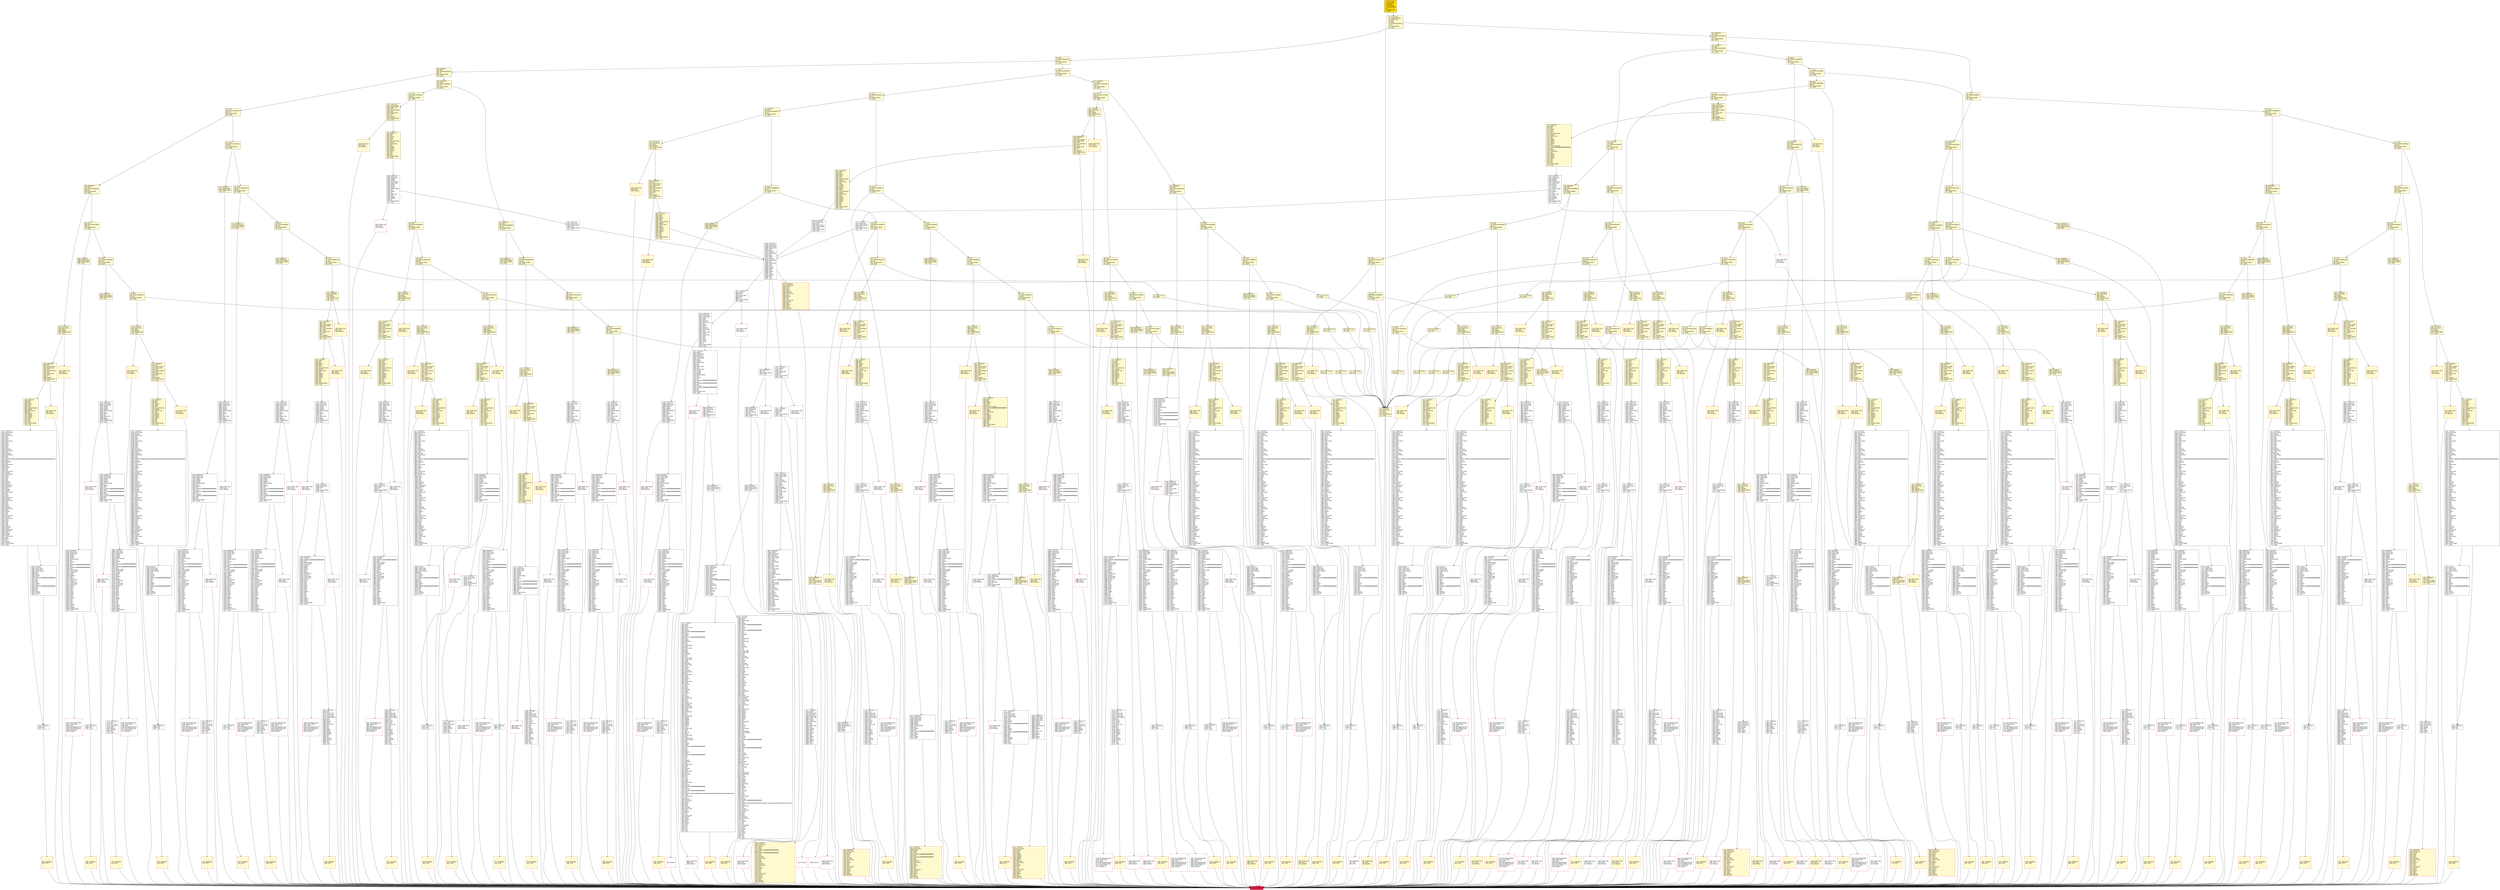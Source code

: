 digraph G {
bgcolor=transparent rankdir=UD;
node [shape=box style=filled color=black fillcolor=white fontname=arial fontcolor=black];
4391 [label="4391: JUMPDEST\l4392: POP\l4393: JUMP\l" ];
3352 [label="3352: JUMPDEST\l3353: CALLVALUE\l3354: DUP1\l3355: ISZERO\l3356: PUSH2 0x0d24\l3359: JUMPI\l" fillcolor=lemonchiffon ];
472 [label="472: DUP1\l473: PUSH4 0x86040ee3\l478: EQ\l479: PUSH2 0x090f\l482: JUMPI\l" fillcolor=lemonchiffon ];
3757 [label="3757: JUMPDEST\l3758: POP\l3759: PUSH1 0x01\l3761: PUSH1 0x17\l3763: PUSH1 0x00\l3765: PUSH2 0x0100\l3768: EXP\l3769: DUP2\l3770: SLOAD\l3771: DUP2\l3772: PUSH1 0xff\l3774: MUL\l3775: NOT\l3776: AND\l3777: SWAP1\l3778: DUP4\l3779: ISZERO\l3780: ISZERO\l3781: MUL\l3782: OR\l3783: SWAP1\l3784: SSTORE\l3785: POP\l3786: POP\l3787: JUMP\l" ];
12995 [label="12995: JUMPDEST\l12996: PUSH1 0x21\l12998: PUSH1 0x14\l13000: SWAP1\l13001: SLOAD\l13002: SWAP1\l13003: PUSH2 0x0100\l13006: EXP\l13007: SWAP1\l13008: DIV\l13009: PUSH1 0xff\l13011: AND\l13012: ISZERO\l13013: PUSH2 0x32dd\l13016: JUMPI\l" ];
4636 [label="4636: RETURNDATASIZE\l4637: PUSH1 0x00\l4639: DUP1\l4640: RETURNDATACOPY\l4641: RETURNDATASIZE\l4642: PUSH1 0x00\l4644: REVERT\l" shape=Msquare color=crimson ];
1962 [label="1962: PUSH1 0x00\l1964: DUP1\l1965: REVERT\l" fillcolor=lemonchiffon shape=Msquare color=crimson ];
2714 [label="2714: JUMPDEST\l2715: POP\l2716: PUSH2 0x0ac7\l2719: PUSH1 0x04\l2721: DUP1\l2722: CALLDATASIZE\l2723: SUB\l2724: PUSH1 0x20\l2726: DUP2\l2727: LT\l2728: ISZERO\l2729: PUSH2 0x0ab1\l2732: JUMPI\l" fillcolor=lemonchiffon ];
385 [label="385: DUP1\l386: PUSH4 0xa8e542c1\l391: EQ\l392: PUSH2 0x0a8e\l395: JUMPI\l" fillcolor=lemonchiffon ];
1943 [label="1943: JUMPDEST\l1944: POP\l1945: PUSH2 0x07c4\l1948: PUSH1 0x04\l1950: DUP1\l1951: CALLDATASIZE\l1952: SUB\l1953: PUSH1 0x20\l1955: DUP2\l1956: LT\l1957: ISZERO\l1958: PUSH2 0x07ae\l1961: JUMPI\l" fillcolor=lemonchiffon ];
10549 [label="10549: JUMPDEST\l10550: POP\l10551: JUMP\l" ];
1410 [label="1410: JUMPDEST\l1411: STOP\l" fillcolor=lemonchiffon shape=Msquare color=crimson ];
10765 [label="10765: RETURNDATASIZE\l10766: PUSH1 0x00\l10768: DUP1\l10769: RETURNDATACOPY\l10770: RETURNDATASIZE\l10771: PUSH1 0x00\l10773: REVERT\l" shape=Msquare color=crimson ];
1420 [label="1420: JUMPDEST\l1421: STOP\l" fillcolor=lemonchiffon shape=Msquare color=crimson ];
2444 [label="2444: JUMPDEST\l2445: STOP\l" fillcolor=lemonchiffon shape=Msquare color=crimson ];
2000 [label="2000: JUMPDEST\l2001: CALLVALUE\l2002: DUP1\l2003: ISZERO\l2004: PUSH2 0x07dc\l2007: JUMPI\l" fillcolor=lemonchiffon ];
9463 [label="9463: JUMPDEST\l9464: CALLER\l9465: DUP2\l9466: PUSH1 0x00\l9468: ADD\l9469: SWAP1\l9470: PUSH20 0xffffffffffffffffffffffffffffffffffffffff\l9491: AND\l9492: SWAP1\l9493: DUP2\l9494: PUSH20 0xffffffffffffffffffffffffffffffffffffffff\l9515: AND\l9516: DUP2\l9517: MSTORE\l9518: POP\l9519: POP\l9520: TIMESTAMP\l9521: DUP2\l9522: PUSH1 0x20\l9524: ADD\l9525: DUP2\l9526: DUP2\l9527: MSTORE\l9528: POP\l9529: POP\l9530: PUSH1 0x09\l9532: PUSH1 0x00\l9534: DUP4\l9535: DUP2\l9536: MSTORE\l9537: PUSH1 0x20\l9539: ADD\l9540: SWAP1\l9541: DUP2\l9542: MSTORE\l9543: PUSH1 0x20\l9545: ADD\l9546: PUSH1 0x00\l9548: SHA3\l9549: DUP2\l9550: SWAP1\l9551: DUP1\l9552: PUSH1 0x01\l9554: DUP2\l9555: SLOAD\l9556: ADD\l9557: DUP1\l9558: DUP3\l9559: SSTORE\l9560: DUP1\l9561: SWAP2\l9562: POP\l9563: POP\l9564: SWAP1\l9565: PUSH1 0x01\l9567: DUP3\l9568: SUB\l9569: SWAP1\l9570: PUSH1 0x00\l9572: MSTORE\l9573: PUSH1 0x20\l9575: PUSH1 0x00\l9577: SHA3\l9578: SWAP1\l9579: PUSH1 0x02\l9581: MUL\l9582: ADD\l9583: PUSH1 0x00\l9585: SWAP1\l9586: SWAP2\l9587: SWAP3\l9588: SWAP1\l9589: SWAP2\l9590: SWAP1\l9591: SWAP2\l9592: POP\l9593: PUSH1 0x00\l9595: DUP3\l9596: ADD\l9597: MLOAD\l9598: DUP2\l9599: PUSH1 0x00\l9601: ADD\l9602: PUSH1 0x00\l9604: PUSH2 0x0100\l9607: EXP\l9608: DUP2\l9609: SLOAD\l9610: DUP2\l9611: PUSH20 0xffffffffffffffffffffffffffffffffffffffff\l9632: MUL\l9633: NOT\l9634: AND\l9635: SWAP1\l9636: DUP4\l9637: PUSH20 0xffffffffffffffffffffffffffffffffffffffff\l9658: AND\l9659: MUL\l9660: OR\l9661: SWAP1\l9662: SSTORE\l9663: POP\l9664: PUSH1 0x20\l9666: DUP3\l9667: ADD\l9668: MLOAD\l9669: DUP2\l9670: PUSH1 0x01\l9672: ADD\l9673: SSTORE\l9674: POP\l9675: POP\l9676: POP\l9677: PUSH1 0x0b\l9679: PUSH1 0x00\l9681: DUP2\l9682: SLOAD\l9683: DUP1\l9684: SWAP3\l9685: SWAP2\l9686: SWAP1\l9687: PUSH1 0x01\l9689: ADD\l9690: SWAP2\l9691: SWAP1\l9692: POP\l9693: SSTORE\l9694: POP\l9695: DUP2\l9696: DUP2\l9697: PUSH1 0x00\l9699: ADD\l9700: MLOAD\l9701: PUSH20 0xffffffffffffffffffffffffffffffffffffffff\l9722: AND\l9723: PUSH32 0x532312bc5585e04b43c5234e91eb7cdae0a72d24a9a7d547923be5b7a9f71166\l9756: DUP4\l9757: PUSH1 0x20\l9759: ADD\l9760: MLOAD\l9761: PUSH1 0x40\l9763: MLOAD\l9764: DUP1\l9765: DUP3\l9766: DUP2\l9767: MSTORE\l9768: PUSH1 0x20\l9770: ADD\l9771: SWAP2\l9772: POP\l9773: POP\l9774: PUSH1 0x40\l9776: MLOAD\l9777: DUP1\l9778: SWAP2\l9779: SUB\l9780: SWAP1\l9781: LOG3\l9782: POP\l9783: POP\l9784: JUMP\l" ];
7754 [label="7754: CALLER\l7755: PUSH1 0x06\l7757: PUSH1 0x00\l7759: PUSH2 0x0100\l7762: EXP\l7763: DUP2\l7764: SLOAD\l7765: DUP2\l7766: PUSH20 0xffffffffffffffffffffffffffffffffffffffff\l7787: MUL\l7788: NOT\l7789: AND\l7790: SWAP1\l7791: DUP4\l7792: PUSH20 0xffffffffffffffffffffffffffffffffffffffff\l7813: AND\l7814: MUL\l7815: OR\l7816: SWAP1\l7817: SSTORE\l7818: POP\l" ];
11699 [label="11699: JUMPDEST\l11700: PUSH1 0x02\l11702: PUSH1 0x00\l11704: SWAP1\l11705: SLOAD\l11706: SWAP1\l11707: PUSH2 0x0100\l11710: EXP\l11711: SWAP1\l11712: DIV\l11713: PUSH20 0xffffffffffffffffffffffffffffffffffffffff\l11734: AND\l11735: PUSH20 0xffffffffffffffffffffffffffffffffffffffff\l11756: AND\l11757: CALLER\l11758: PUSH20 0xffffffffffffffffffffffffffffffffffffffff\l11779: AND\l11780: EQ\l11781: PUSH2 0x2e0d\l11784: JUMPI\l" ];
12049 [label="12049: CALLER\l12050: PUSH1 0x08\l12052: PUSH1 0x00\l12054: PUSH2 0x0100\l12057: EXP\l12058: DUP2\l12059: SLOAD\l12060: DUP2\l12061: PUSH20 0xffffffffffffffffffffffffffffffffffffffff\l12082: MUL\l12083: NOT\l12084: AND\l12085: SWAP1\l12086: DUP4\l12087: PUSH20 0xffffffffffffffffffffffffffffffffffffffff\l12108: AND\l12109: MUL\l12110: OR\l12111: SWAP1\l12112: SSTORE\l12113: POP\l" ];
3506 [label="3506: JUMPDEST\l3507: STOP\l" fillcolor=lemonchiffon shape=Msquare color=crimson ];
2950 [label="2950: PUSH1 0x00\l2952: DUP1\l2953: REVERT\l" fillcolor=lemonchiffon shape=Msquare color=crimson ];
13535 [label="13535: JUMPDEST\l13536: PUSH1 0x1d\l13538: PUSH1 0x01\l13540: SWAP1\l13541: SLOAD\l13542: SWAP1\l13543: PUSH2 0x0100\l13546: EXP\l13547: SWAP1\l13548: DIV\l13549: PUSH20 0xffffffffffffffffffffffffffffffffffffffff\l13570: AND\l13571: PUSH20 0xffffffffffffffffffffffffffffffffffffffff\l13592: AND\l13593: PUSH2 0x08fc\l13596: PUSH1 0x1e\l13598: SLOAD\l13599: SWAP1\l13600: DUP2\l13601: ISZERO\l13602: MUL\l13603: SWAP1\l13604: PUSH1 0x40\l13606: MLOAD\l13607: PUSH1 0x00\l13609: PUSH1 0x40\l13611: MLOAD\l13612: DUP1\l13613: DUP4\l13614: SUB\l13615: DUP2\l13616: DUP6\l13617: DUP9\l13618: DUP9\l13619: CALL\l13620: SWAP4\l13621: POP\l13622: POP\l13623: POP\l13624: POP\l13625: ISZERO\l13626: DUP1\l13627: ISZERO\l13628: PUSH2 0x3549\l13631: JUMPI\l" ];
4934 [label="4934: JUMPDEST\l4935: PUSH1 0x15\l4937: PUSH1 0x01\l4939: SWAP1\l4940: SLOAD\l4941: SWAP1\l4942: PUSH2 0x0100\l4945: EXP\l4946: SWAP1\l4947: DIV\l4948: PUSH20 0xffffffffffffffffffffffffffffffffffffffff\l4969: AND\l4970: PUSH20 0xffffffffffffffffffffffffffffffffffffffff\l4991: AND\l4992: PUSH2 0x08fc\l4995: PUSH1 0x16\l4997: SLOAD\l4998: SWAP1\l4999: DUP2\l5000: ISZERO\l5001: MUL\l5002: SWAP1\l5003: PUSH1 0x40\l5005: MLOAD\l5006: PUSH1 0x00\l5008: PUSH1 0x40\l5010: MLOAD\l5011: DUP1\l5012: DUP4\l5013: SUB\l5014: DUP2\l5015: DUP6\l5016: DUP9\l5017: DUP9\l5018: CALL\l5019: SWAP4\l5020: POP\l5021: POP\l5022: POP\l5023: POP\l5024: ISZERO\l5025: DUP1\l5026: ISZERO\l5027: PUSH2 0x13b0\l5030: JUMPI\l" ];
6411 [label="6411: JUMPDEST\l6412: POP\l6413: JUMP\l" ];
6711 [label="6711: RETURNDATASIZE\l6712: PUSH1 0x00\l6714: DUP1\l6715: RETURNDATACOPY\l6716: RETURNDATASIZE\l6717: PUSH1 0x00\l6719: REVERT\l" shape=Msquare color=crimson ];
13894 [label="13894: JUMPDEST\l13895: PUSH1 0x11\l13897: PUSH1 0x01\l13899: SWAP1\l13900: SLOAD\l13901: SWAP1\l13902: PUSH2 0x0100\l13905: EXP\l13906: SWAP1\l13907: DIV\l13908: PUSH20 0xffffffffffffffffffffffffffffffffffffffff\l13929: AND\l13930: PUSH20 0xffffffffffffffffffffffffffffffffffffffff\l13951: AND\l13952: CALLER\l13953: PUSH20 0xffffffffffffffffffffffffffffffffffffffff\l13974: AND\l13975: EQ\l13976: PUSH2 0x36a0\l13979: JUMPI\l" ];
5760 [label="5760: JUMPDEST\l5761: PUSH1 0x01\l5763: ISZERO\l5764: ISZERO\l5765: PUSH1 0x03\l5767: PUSH1 0x14\l5769: SWAP1\l5770: SLOAD\l5771: SWAP1\l5772: PUSH2 0x0100\l5775: EXP\l5776: SWAP1\l5777: DIV\l5778: PUSH1 0xff\l5780: AND\l5781: ISZERO\l5782: ISZERO\l5783: EQ\l5784: PUSH2 0x16a0\l5787: JUMPI\l" ];
1939 [label="1939: PUSH1 0x00\l1941: DUP1\l1942: REVERT\l" fillcolor=lemonchiffon shape=Msquare color=crimson ];
2285 [label="2285: JUMPDEST\l2286: DUP2\l2287: ADD\l2288: SWAP1\l2289: DUP1\l2290: DUP1\l2291: CALLDATALOAD\l2292: SWAP1\l2293: PUSH1 0x20\l2295: ADD\l2296: SWAP1\l2297: SWAP3\l2298: SWAP2\l2299: SWAP1\l2300: POP\l2301: POP\l2302: POP\l2303: PUSH2 0x216d\l2306: JUMP\l" fillcolor=lemonchiffon ];
12844 [label="12844: RETURNDATASIZE\l12845: PUSH1 0x00\l12847: DUP1\l12848: RETURNDATACOPY\l12849: RETURNDATASIZE\l12850: PUSH1 0x00\l12852: REVERT\l" shape=Msquare color=crimson ];
2197 [label="2197: JUMPDEST\l2198: CALLVALUE\l2199: DUP1\l2200: ISZERO\l2201: PUSH2 0x08a1\l2204: JUMPI\l" fillcolor=lemonchiffon ];
2973 [label="2973: PUSH1 0x00\l2975: DUP1\l2976: REVERT\l" fillcolor=lemonchiffon shape=Msquare color=crimson ];
5432 [label="5432: JUMPDEST\l5433: PUSH1 0x0a\l5435: DUP2\l5436: LT\l5437: PUSH2 0x1545\l5440: JUMPI\l" ];
663 [label="663: DUP1\l664: PUSH4 0x4cf90cf9\l669: EQ\l670: PUSH2 0x0781\l673: JUMPI\l" fillcolor=lemonchiffon ];
11208 [label="11208: JUMPDEST\l11209: POP\l11210: CALLVALUE\l11211: PUSH1 0x14\l11213: DUP2\l11214: SWAP1\l11215: SSTORE\l11216: POP\l11217: JUMP\l" ];
8794 [label="8794: RETURNDATASIZE\l8795: PUSH1 0x00\l8797: DUP1\l8798: RETURNDATACOPY\l8799: RETURNDATASIZE\l8800: PUSH1 0x00\l8802: REVERT\l" shape=Msquare color=crimson ];
3520 [label="3520: JUMPDEST\l3521: POP\l3522: PUSH2 0x0e03\l3525: PUSH1 0x04\l3527: DUP1\l3528: CALLDATASIZE\l3529: SUB\l3530: PUSH1 0x20\l3532: DUP2\l3533: LT\l3534: ISZERO\l3535: PUSH2 0x0dd7\l3538: JUMPI\l" fillcolor=lemonchiffon ];
997 [label="997: PUSH1 0x00\l999: DUP1\l1000: REVERT\l" fillcolor=lemonchiffon shape=Msquare color=crimson ];
14100 [label="14100: JUMPDEST\l14101: PUSH1 0x40\l14103: MLOAD\l14104: DUP1\l14105: PUSH1 0x40\l14107: ADD\l14108: PUSH1 0x40\l14110: MSTORE\l14111: DUP1\l14112: PUSH1 0x00\l14114: PUSH20 0xffffffffffffffffffffffffffffffffffffffff\l14135: AND\l14136: DUP2\l14137: MSTORE\l14138: PUSH1 0x20\l14140: ADD\l14141: PUSH1 0x00\l14143: DUP2\l14144: MSTORE\l14145: POP\l14146: SWAP1\l14147: JUMP\l" ];
10215 [label="10215: PUSH1 0x00\l10217: DUP1\l10218: REVERT\l" shape=Msquare color=crimson ];
10918 [label="10918: CALLER\l10919: PUSH1 0x03\l10921: PUSH1 0x00\l10923: PUSH2 0x0100\l10926: EXP\l10927: DUP2\l10928: SLOAD\l10929: DUP2\l10930: PUSH20 0xffffffffffffffffffffffffffffffffffffffff\l10951: MUL\l10952: NOT\l10953: AND\l10954: SWAP1\l10955: DUP4\l10956: PUSH20 0xffffffffffffffffffffffffffffffffffffffff\l10977: AND\l10978: MUL\l10979: OR\l10980: SWAP1\l10981: SSTORE\l10982: POP\l" ];
2114 [label="2114: JUMPDEST\l2115: DUP2\l2116: ADD\l2117: SWAP1\l2118: DUP1\l2119: DUP1\l2120: CALLDATALOAD\l2121: SWAP1\l2122: PUSH1 0x20\l2124: ADD\l2125: SWAP1\l2126: SWAP3\l2127: SWAP2\l2128: SWAP1\l2129: POP\l2130: POP\l2131: POP\l2132: PUSH2 0x1f64\l2135: JUMP\l" fillcolor=lemonchiffon ];
2908 [label="2908: JUMPDEST\l2909: DUP2\l2910: ADD\l2911: SWAP1\l2912: DUP1\l2913: DUP1\l2914: CALLDATALOAD\l2915: SWAP1\l2916: PUSH1 0x20\l2918: ADD\l2919: SWAP1\l2920: SWAP3\l2921: SWAP2\l2922: SWAP1\l2923: POP\l2924: POP\l2925: POP\l2926: PUSH2 0x2e8b\l2929: JUMP\l" fillcolor=lemonchiffon ];
8554 [label="8554: JUMPDEST\l8555: POP\l8556: JUMP\l" ];
96 [label="96: DUP1\l97: PUSH4 0xfbbcedf3\l102: EQ\l103: PUSH2 0x0e05\l106: JUMPI\l" fillcolor=lemonchiffon ];
2031 [label="2031: PUSH1 0x00\l2033: DUP1\l2034: REVERT\l" fillcolor=lemonchiffon shape=Msquare color=crimson ];
9146 [label="9146: JUMPDEST\l9147: POP\l9148: CALLVALUE\l9149: PUSH1 0x01\l9151: DUP2\l9152: SWAP1\l9153: SSTORE\l9154: POP\l9155: JUMP\l" ];
265 [label="265: DUP1\l266: PUSH4 0xc268f488\l271: EQ\l272: PUSH2 0x0b7e\l275: JUMPI\l" fillcolor=lemonchiffon ];
1479 [label="1479: JUMPDEST\l1480: STOP\l" fillcolor=lemonchiffon shape=Msquare color=crimson ];
2503 [label="2503: JUMPDEST\l2504: STOP\l" fillcolor=lemonchiffon shape=Msquare color=crimson ];
10229 [label="10229: PUSH1 0x00\l10231: DUP1\l10232: REVERT\l" shape=Msquare color=crimson ];
8450 [label="8450: JUMPDEST\l8451: PUSH1 0x04\l8453: PUSH1 0x00\l8455: SWAP1\l8456: SLOAD\l8457: SWAP1\l8458: PUSH2 0x0100\l8461: EXP\l8462: SWAP1\l8463: DIV\l8464: PUSH20 0xffffffffffffffffffffffffffffffffffffffff\l8485: AND\l8486: PUSH20 0xffffffffffffffffffffffffffffffffffffffff\l8507: AND\l8508: PUSH2 0x08fc\l8511: CALLVALUE\l8512: SWAP1\l8513: DUP2\l8514: ISZERO\l8515: MUL\l8516: SWAP1\l8517: PUSH1 0x40\l8519: MLOAD\l8520: PUSH1 0x00\l8522: PUSH1 0x40\l8524: MLOAD\l8525: DUP1\l8526: DUP4\l8527: SUB\l8528: DUP2\l8529: DUP6\l8530: DUP9\l8531: DUP9\l8532: CALL\l8533: SWAP4\l8534: POP\l8535: POP\l8536: POP\l8537: POP\l8538: ISZERO\l8539: DUP1\l8540: ISZERO\l8541: PUSH2 0x216a\l8544: JUMPI\l" ];
12963 [label="12963: JUMPDEST\l12964: PUSH1 0x00\l12966: PUSH1 0x09\l12968: PUSH1 0x00\l12970: DUP4\l12971: DUP2\l12972: MSTORE\l12973: PUSH1 0x20\l12975: ADD\l12976: SWAP1\l12977: DUP2\l12978: MSTORE\l12979: PUSH1 0x20\l12981: ADD\l12982: PUSH1 0x00\l12984: SHA3\l12985: DUP1\l12986: SLOAD\l12987: SWAP1\l12988: POP\l12989: SWAP1\l12990: POP\l12991: SWAP2\l12992: SWAP1\l12993: POP\l12994: JUMP\l" ];
1319 [label="1319: JUMPDEST\l1320: DUP2\l1321: ADD\l1322: SWAP1\l1323: DUP1\l1324: DUP1\l1325: CALLDATALOAD\l1326: SWAP1\l1327: PUSH1 0x20\l1329: ADD\l1330: SWAP1\l1331: SWAP3\l1332: SWAP2\l1333: SWAP1\l1334: POP\l1335: POP\l1336: POP\l1337: PUSH2 0x11b6\l1340: JUMP\l" fillcolor=lemonchiffon ];
12358 [label="12358: CALLER\l12359: PUSH1 0x0c\l12361: PUSH1 0x00\l12363: PUSH2 0x0100\l12366: EXP\l12367: DUP2\l12368: SLOAD\l12369: DUP2\l12370: PUSH20 0xffffffffffffffffffffffffffffffffffffffff\l12391: MUL\l12392: NOT\l12393: AND\l12394: SWAP1\l12395: DUP4\l12396: PUSH20 0xffffffffffffffffffffffffffffffffffffffff\l12417: AND\l12418: MUL\l12419: OR\l12420: SWAP1\l12421: SSTORE\l12422: POP\l" ];
1020 [label="1020: PUSH1 0x00\l1022: DUP1\l1023: REVERT\l" fillcolor=lemonchiffon shape=Msquare color=crimson ];
685 [label="685: DUP1\l686: PUSH4 0x59f0f677\l691: EQ\l692: PUSH2 0x07c6\l695: JUMPI\l" fillcolor=lemonchiffon ];
3009 [label="3009: PUSH1 0x00\l3011: DUP1\l3012: REVERT\l" fillcolor=lemonchiffon shape=Msquare color=crimson ];
13641 [label="13641: JUMPDEST\l13642: POP\l13643: CALLVALUE\l13644: PUSH1 0x1e\l13646: DUP2\l13647: SWAP1\l13648: SSTORE\l13649: POP\l13650: JUMP\l" ];
5076 [label="5076: JUMPDEST\l5077: PUSH1 0x1b\l5079: PUSH1 0x00\l5081: SWAP1\l5082: SLOAD\l5083: SWAP1\l5084: PUSH2 0x0100\l5087: EXP\l5088: SWAP1\l5089: DIV\l5090: PUSH20 0xffffffffffffffffffffffffffffffffffffffff\l5111: AND\l5112: PUSH20 0xffffffffffffffffffffffffffffffffffffffff\l5133: AND\l5134: CALLER\l5135: PUSH20 0xffffffffffffffffffffffffffffffffffffffff\l5156: AND\l5157: EQ\l5158: PUSH2 0x142e\l5161: JUMPI\l" ];
1595 [label="1595: JUMPDEST\l1596: POP\l1597: PUSH2 0x0644\l1600: PUSH2 0x15ac\l1603: JUMP\l" fillcolor=lemonchiffon ];
423 [label="423: DUP1\l424: PUSH4 0x9285dac8\l429: EQ\l430: PUSH2 0x098e\l433: JUMPI\l" fillcolor=lemonchiffon ];
832 [label="832: DUP1\l833: PUSH4 0x25f20363\l838: EQ\l839: PUSH2 0x058e\l842: JUMPI\l" fillcolor=lemonchiffon ];
11351 [label="11351: JUMPDEST\l11352: PUSH1 0x25\l11354: PUSH1 0x00\l11356: SWAP1\l11357: SLOAD\l11358: SWAP1\l11359: PUSH2 0x0100\l11362: EXP\l11363: SWAP1\l11364: DIV\l11365: PUSH20 0xffffffffffffffffffffffffffffffffffffffff\l11386: AND\l11387: PUSH20 0xffffffffffffffffffffffffffffffffffffffff\l11408: AND\l11409: CALLER\l11410: PUSH20 0xffffffffffffffffffffffffffffffffffffffff\l11431: AND\l11432: EQ\l11433: PUSH2 0x2cb1\l11436: JUMPI\l" ];
11902 [label="11902: RETURNDATASIZE\l11903: PUSH1 0x00\l11905: DUP1\l11906: RETURNDATACOPY\l11907: RETURNDATASIZE\l11908: PUSH1 0x00\l11910: REVERT\l" shape=Msquare color=crimson ];
13257 [label="13257: PUSH1 0x00\l13259: DUP1\l13260: REVERT\l" shape=Msquare color=crimson ];
700 [label="700: JUMPDEST\l701: DUP1\l702: PUSH4 0x44ddf4ba\l707: EQ\l708: PUSH2 0x06ed\l711: JUMPI\l" fillcolor=lemonchiffon ];
12718 [label="12718: JUMPDEST\l12719: POP\l12720: PUSH1 0x01\l12722: PUSH1 0x1f\l12724: PUSH1 0x00\l12726: PUSH2 0x0100\l12729: EXP\l12730: DUP2\l12731: SLOAD\l12732: DUP2\l12733: PUSH1 0xff\l12735: MUL\l12736: NOT\l12737: AND\l12738: SWAP1\l12739: DUP4\l12740: ISZERO\l12741: ISZERO\l12742: MUL\l12743: OR\l12744: SWAP1\l12745: SSTORE\l12746: POP\l12747: POP\l12748: JUMP\l" ];
925 [label="925: PUSH2 0x03ce\l928: JUMP\l" fillcolor=lemonchiffon ];
2209 [label="2209: JUMPDEST\l2210: POP\l2211: PUSH2 0x08aa\l2214: PUSH2 0x20f8\l2217: JUMP\l" fillcolor=lemonchiffon ];
1502 [label="1502: JUMPDEST\l1503: PUSH1 0x40\l1505: MLOAD\l1506: DUP1\l1507: DUP3\l1508: DUP2\l1509: MSTORE\l1510: PUSH1 0x20\l1512: ADD\l1513: SWAP2\l1514: POP\l1515: POP\l1516: PUSH1 0x40\l1518: MLOAD\l1519: DUP1\l1520: SWAP2\l1521: SUB\l1522: SWAP1\l1523: RETURN\l" fillcolor=lemonchiffon shape=Msquare color=crimson ];
783 [label="783: DUP1\l784: PUSH4 0x30dc958a\l789: EQ\l790: PUSH2 0x065a\l793: JUMPI\l" fillcolor=lemonchiffon ];
12496 [label="12496: INVALID\l" shape=Msquare color=crimson ];
7285 [label="7285: JUMPDEST\l7286: CALLER\l7287: PUSH20 0xffffffffffffffffffffffffffffffffffffffff\l7308: AND\l7309: PUSH2 0x08fc\l7312: PUSH1 0x10\l7314: SLOAD\l7315: SWAP1\l7316: DUP2\l7317: ISZERO\l7318: MUL\l7319: SWAP1\l7320: PUSH1 0x40\l7322: MLOAD\l7323: PUSH1 0x00\l7325: PUSH1 0x40\l7327: MLOAD\l7328: DUP1\l7329: DUP4\l7330: SUB\l7331: DUP2\l7332: DUP6\l7333: DUP9\l7334: DUP9\l7335: CALL\l7336: SWAP4\l7337: POP\l7338: POP\l7339: POP\l7340: POP\l7341: ISZERO\l7342: DUP1\l7343: ISZERO\l7344: PUSH2 0x1cbd\l7347: JUMPI\l" ];
5072 [label="5072: PUSH1 0x00\l5074: DUP1\l5075: REVERT\l" shape=Msquare color=crimson ];
982 [label="982: PUSH1 0x00\l984: DUP1\l985: REVERT\l" fillcolor=lemonchiffon shape=Msquare color=crimson ];
13270 [label="13270: PUSH1 0x00\l13272: DUP1\l13273: REVERT\l" shape=Msquare color=crimson ];
13274 [label="13274: JUMPDEST\l13275: CALLER\l13276: PUSH20 0xffffffffffffffffffffffffffffffffffffffff\l13297: AND\l13298: PUSH2 0x08fc\l13301: PUSH1 0x23\l13303: SLOAD\l13304: SWAP1\l13305: DUP2\l13306: ISZERO\l13307: MUL\l13308: SWAP1\l13309: PUSH1 0x40\l13311: MLOAD\l13312: PUSH1 0x00\l13314: PUSH1 0x40\l13316: MLOAD\l13317: DUP1\l13318: DUP4\l13319: SUB\l13320: DUP2\l13321: DUP6\l13322: DUP9\l13323: DUP9\l13324: CALL\l13325: SWAP4\l13326: POP\l13327: POP\l13328: POP\l13329: POP\l13330: ISZERO\l13331: DUP1\l13332: ISZERO\l13333: PUSH2 0x3422\l13336: JUMPI\l" ];
2250 [label="2250: JUMPDEST\l2251: CALLVALUE\l2252: DUP1\l2253: ISZERO\l2254: PUSH2 0x08d6\l2257: JUMPI\l" fillcolor=lemonchiffon ];
820 [label="820: JUMPDEST\l821: DUP1\l822: PUSH4 0x23b7445f\l827: EQ\l828: PUSH2 0x0584\l831: JUMPI\l" fillcolor=lemonchiffon ];
2008 [label="2008: PUSH1 0x00\l2010: DUP1\l2011: REVERT\l" fillcolor=lemonchiffon shape=Msquare color=crimson ];
3032 [label="3032: PUSH1 0x00\l3034: DUP1\l3035: REVERT\l" fillcolor=lemonchiffon shape=Msquare color=crimson ];
9178 [label="9178: PUSH1 0x00\l9180: DUP1\l9181: REVERT\l" shape=Msquare color=crimson ];
7620 [label="7620: JUMPDEST\l7621: PUSH1 0x40\l7623: MLOAD\l7624: PUSH1 0x20\l7626: ADD\l7627: DUP1\l7628: DUP1\l7629: PUSH1 0x20\l7631: ADD\l7632: DUP3\l7633: DUP2\l7634: SUB\l7635: DUP3\l7636: MSTORE\l7637: PUSH1 0x05\l7639: DUP2\l7640: MSTORE\l7641: PUSH1 0x20\l7643: ADD\l7644: DUP1\l7645: PUSH32 0x68656c6c6f000000000000000000000000000000000000000000000000000000\l7678: DUP2\l7679: MSTORE\l7680: POP\l7681: PUSH1 0x20\l7683: ADD\l7684: SWAP2\l7685: POP\l7686: POP\l7687: PUSH1 0x40\l7689: MLOAD\l7690: PUSH1 0x20\l7692: DUP2\l7693: DUP4\l7694: SUB\l7695: SUB\l7696: DUP2\l7697: MSTORE\l7698: SWAP1\l7699: PUSH1 0x40\l7701: MSTORE\l7702: DUP1\l7703: MLOAD\l7704: SWAP1\l7705: PUSH1 0x20\l7707: ADD\l7708: SHA3\l7709: DUP2\l7710: PUSH1 0x40\l7712: MLOAD\l7713: PUSH1 0x20\l7715: ADD\l7716: DUP1\l7717: DUP3\l7718: DUP2\l7719: MSTORE\l7720: PUSH1 0x20\l7722: ADD\l7723: SWAP2\l7724: POP\l7725: POP\l7726: PUSH1 0x40\l7728: MLOAD\l7729: PUSH1 0x20\l7731: DUP2\l7732: DUP4\l7733: SUB\l7734: SUB\l7735: DUP2\l7736: MSTORE\l7737: SWAP1\l7738: PUSH1 0x40\l7740: MSTORE\l7741: DUP1\l7742: MLOAD\l7743: SWAP1\l7744: PUSH1 0x20\l7746: ADD\l7747: SHA3\l7748: EQ\l7749: ISZERO\l7750: PUSH2 0x1e8b\l7753: JUMPI\l" ];
6925 [label="6925: JUMPDEST\l6926: PUSH1 0x28\l6928: PUSH1 0x00\l6930: SWAP1\l6931: SLOAD\l6932: SWAP1\l6933: PUSH2 0x0100\l6936: EXP\l6937: SWAP1\l6938: DIV\l6939: PUSH20 0xffffffffffffffffffffffffffffffffffffffff\l6960: AND\l6961: PUSH20 0xffffffffffffffffffffffffffffffffffffffff\l6982: AND\l6983: PUSH2 0x08fc\l6986: CALLVALUE\l6987: SWAP1\l6988: DUP2\l6989: ISZERO\l6990: MUL\l6991: SWAP1\l6992: PUSH1 0x40\l6994: MLOAD\l6995: PUSH1 0x00\l6997: PUSH1 0x40\l6999: MLOAD\l7000: DUP1\l7001: DUP4\l7002: SUB\l7003: DUP2\l7004: DUP6\l7005: DUP9\l7006: DUP9\l7007: CALL\l7008: SWAP4\l7009: POP\l7010: POP\l7011: POP\l7012: POP\l7013: ISZERO\l7014: DUP1\l7015: ISZERO\l7016: PUSH2 0x1b75\l7019: JUMPI\l" ];
3685 [label="3685: JUMPDEST\l3686: CALLER\l3687: PUSH20 0xffffffffffffffffffffffffffffffffffffffff\l3708: AND\l3709: PUSH2 0x08fc\l3712: PUSH1 0x18\l3714: SLOAD\l3715: SWAP1\l3716: DUP2\l3717: ISZERO\l3718: MUL\l3719: SWAP1\l3720: PUSH1 0x40\l3722: MLOAD\l3723: PUSH1 0x00\l3725: PUSH1 0x40\l3727: MLOAD\l3728: DUP1\l3729: DUP4\l3730: SUB\l3731: DUP2\l3732: DUP6\l3733: DUP9\l3734: DUP9\l3735: CALL\l3736: SWAP4\l3737: POP\l3738: POP\l3739: POP\l3740: POP\l3741: ISZERO\l3742: DUP1\l3743: ISZERO\l3744: PUSH2 0x0ead\l3747: JUMPI\l" ];
9887 [label="9887: RETURNDATASIZE\l9888: PUSH1 0x00\l9890: DUP1\l9891: RETURNDATACOPY\l9892: RETURNDATASIZE\l9893: PUSH1 0x00\l9895: REVERT\l" shape=Msquare color=crimson ];
3210 [label="3210: JUMPDEST\l3211: PUSH2 0x0c92\l3214: PUSH2 0x3238\l3217: JUMP\l" fillcolor=lemonchiffon ];
1107 [label="1107: JUMPDEST\l1108: CALLVALUE\l1109: DUP1\l1110: ISZERO\l1111: PUSH2 0x045f\l1114: JUMPI\l" fillcolor=lemonchiffon ];
1966 [label="1966: JUMPDEST\l1967: DUP2\l1968: ADD\l1969: SWAP1\l1970: DUP1\l1971: DUP1\l1972: CALLDATALOAD\l1973: SWAP1\l1974: PUSH1 0x20\l1976: ADD\l1977: SWAP1\l1978: SWAP3\l1979: SWAP2\l1980: SWAP1\l1981: POP\l1982: POP\l1983: POP\l1984: PUSH2 0x1c4e\l1987: JUMP\l" fillcolor=lemonchiffon ];
2858 [label="2858: PUSH1 0x00\l2860: DUP1\l2861: REVERT\l" fillcolor=lemonchiffon shape=Msquare color=crimson ];
12951 [label="12951: RETURNDATASIZE\l12952: PUSH1 0x00\l12954: DUP1\l12955: RETURNDATACOPY\l12956: RETURNDATASIZE\l12957: PUSH1 0x00\l12959: REVERT\l" shape=Msquare color=crimson ];
3788 [label="3788: JUMPDEST\l3789: PUSH1 0x40\l3791: MLOAD\l3792: PUSH1 0x20\l3794: ADD\l3795: DUP1\l3796: DUP1\l3797: PUSH1 0x20\l3799: ADD\l3800: DUP3\l3801: DUP2\l3802: SUB\l3803: DUP3\l3804: MSTORE\l3805: PUSH1 0x05\l3807: DUP2\l3808: MSTORE\l3809: PUSH1 0x20\l3811: ADD\l3812: DUP1\l3813: PUSH32 0x68656c6c6f000000000000000000000000000000000000000000000000000000\l3846: DUP2\l3847: MSTORE\l3848: POP\l3849: PUSH1 0x20\l3851: ADD\l3852: SWAP2\l3853: POP\l3854: POP\l3855: PUSH1 0x40\l3857: MLOAD\l3858: PUSH1 0x20\l3860: DUP2\l3861: DUP4\l3862: SUB\l3863: SUB\l3864: DUP2\l3865: MSTORE\l3866: SWAP1\l3867: PUSH1 0x40\l3869: MSTORE\l3870: DUP1\l3871: MLOAD\l3872: SWAP1\l3873: PUSH1 0x20\l3875: ADD\l3876: SHA3\l3877: DUP2\l3878: PUSH1 0x40\l3880: MLOAD\l3881: PUSH1 0x20\l3883: ADD\l3884: DUP1\l3885: DUP3\l3886: DUP2\l3887: MSTORE\l3888: PUSH1 0x20\l3890: ADD\l3891: SWAP2\l3892: POP\l3893: POP\l3894: PUSH1 0x40\l3896: MLOAD\l3897: PUSH1 0x20\l3899: DUP2\l3900: DUP4\l3901: SUB\l3902: SUB\l3903: DUP2\l3904: MSTORE\l3905: SWAP1\l3906: PUSH1 0x40\l3908: MSTORE\l3909: DUP1\l3910: MLOAD\l3911: SWAP1\l3912: PUSH1 0x20\l3914: ADD\l3915: SHA3\l3916: EQ\l3917: ISZERO\l3918: PUSH2 0x0f93\l3921: JUMPI\l" ];
13107 [label="13107: PUSH1 0x00\l13109: DUP1\l13110: REVERT\l" shape=Msquare color=crimson ];
3220 [label="3220: JUMPDEST\l3221: CALLVALUE\l3222: DUP1\l3223: ISZERO\l3224: PUSH2 0x0ca0\l3227: JUMPI\l" fillcolor=lemonchiffon ];
13777 [label="13777: JUMPDEST\l13778: DUP1\l13779: PUSH1 0x02\l13781: PUSH1 0x00\l13783: PUSH2 0x0100\l13786: EXP\l13787: DUP2\l13788: SLOAD\l13789: DUP2\l13790: PUSH20 0xffffffffffffffffffffffffffffffffffffffff\l13811: MUL\l13812: NOT\l13813: AND\l13814: SWAP1\l13815: DUP4\l13816: PUSH20 0xffffffffffffffffffffffffffffffffffffffff\l13837: AND\l13838: MUL\l13839: OR\l13840: SWAP1\l13841: SSTORE\l13842: POP\l13843: POP\l13844: JUMP\l" ];
865 [label="865: PUSH2 0x03ce\l868: JUMP\l" fillcolor=lemonchiffon ];
1282 [label="1282: JUMPDEST\l1283: STOP\l" fillcolor=lemonchiffon shape=Msquare color=crimson ];
2307 [label="2307: JUMPDEST\l2308: STOP\l" fillcolor=lemonchiffon shape=Msquare color=crimson ];
2317 [label="2317: JUMPDEST\l2318: STOP\l" fillcolor=lemonchiffon shape=Msquare color=crimson ];
1850 [label="1850: PUSH1 0x00\l1852: DUP1\l1853: REVERT\l" fillcolor=lemonchiffon shape=Msquare color=crimson ];
9431 [label="9431: JUMPDEST\l9432: EQ\l9433: PUSH2 0x24e1\l9436: JUMPI\l" ];
2771 [label="2771: JUMPDEST\l2772: PUSH2 0x0adb\l2775: PUSH2 0x2bd2\l2778: JUMP\l" fillcolor=lemonchiffon ];
9811 [label="9811: JUMPDEST\l9812: PUSH1 0x0a\l9814: DUP2\l9815: LT\l9816: PUSH2 0x2660\l9819: JUMPI\l" ];
11008 [label="11008: PUSH1 0x00\l11010: DUP1\l11011: REVERT\l" shape=Msquare color=crimson ];
1524 [label="1524: JUMPDEST\l1525: CALLVALUE\l1526: DUP1\l1527: ISZERO\l1528: PUSH2 0x0600\l1531: JUMPI\l" fillcolor=lemonchiffon ];
2822 [label="2822: PUSH1 0x00\l2824: DUP1\l2825: REVERT\l" fillcolor=lemonchiffon shape=Msquare color=crimson ];
1402 [label="1402: JUMPDEST\l1403: PUSH2 0x0582\l1406: PUSH2 0x12d2\l1409: JUMP\l" fillcolor=lemonchiffon ];
1341 [label="1341: JUMPDEST\l1342: STOP\l" fillcolor=lemonchiffon shape=Msquare color=crimson ];
52 [label="52: DUP1\l53: PUSH4 0xf52294c3\l58: GT\l59: PUSH2 0x007a\l62: JUMPI\l" fillcolor=lemonchiffon ];
1296 [label="1296: JUMPDEST\l1297: POP\l1298: PUSH2 0x053d\l1301: PUSH1 0x04\l1303: DUP1\l1304: CALLDATASIZE\l1305: SUB\l1306: PUSH1 0x20\l1308: DUP2\l1309: LT\l1310: ISZERO\l1311: PUSH2 0x0527\l1314: JUMPI\l" fillcolor=lemonchiffon ];
1804 [label="1804: PUSH1 0x00\l1806: DUP1\l1807: REVERT\l" fillcolor=lemonchiffon shape=Msquare color=crimson ];
12467 [label="12467: JUMPDEST\l12468: PUSH1 0x09\l12470: PUSH1 0x00\l12472: DUP7\l12473: DUP2\l12474: MSTORE\l12475: PUSH1 0x20\l12477: ADD\l12478: SWAP1\l12479: DUP2\l12480: MSTORE\l12481: PUSH1 0x20\l12483: ADD\l12484: PUSH1 0x00\l12486: SHA3\l12487: DUP5\l12488: DUP2\l12489: SLOAD\l12490: DUP2\l12491: LT\l12492: PUSH2 0x30d1\l12495: JUMPI\l" ];
1707 [label="1707: JUMPDEST\l1708: DUP2\l1709: ADD\l1710: SWAP1\l1711: DUP1\l1712: DUP1\l1713: CALLDATALOAD\l1714: SWAP1\l1715: PUSH1 0x20\l1717: ADD\l1718: SWAP1\l1719: SWAP3\l1720: SWAP2\l1721: SWAP1\l1722: DUP1\l1723: CALLDATALOAD\l1724: PUSH20 0xffffffffffffffffffffffffffffffffffffffff\l1745: AND\l1746: SWAP1\l1747: PUSH1 0x20\l1749: ADD\l1750: SWAP1\l1751: SWAP3\l1752: SWAP2\l1753: SWAP1\l1754: POP\l1755: POP\l1756: POP\l1757: PUSH2 0x1680\l1760: JUMP\l" fillcolor=lemonchiffon ];
3330 [label="3330: JUMPDEST\l3331: PUSH1 0x40\l3333: MLOAD\l3334: DUP1\l3335: DUP3\l3336: DUP2\l3337: MSTORE\l3338: PUSH1 0x20\l3340: ADD\l3341: SWAP2\l3342: POP\l3343: POP\l3344: PUSH1 0x40\l3346: MLOAD\l3347: DUP1\l3348: SWAP2\l3349: SUB\l3350: SWAP1\l3351: RETURN\l" fillcolor=lemonchiffon shape=Msquare color=crimson ];
4778 [label="4778: RETURNDATASIZE\l4779: PUSH1 0x00\l4781: DUP1\l4782: RETURNDATACOPY\l4783: RETURNDATASIZE\l4784: PUSH1 0x00\l4786: REVERT\l" shape=Msquare color=crimson ];
8950 [label="8950: JUMPDEST\l8951: PUSH1 0x00\l8953: PUSH1 0x01\l8955: SWAP1\l8956: SLOAD\l8957: SWAP1\l8958: PUSH2 0x0100\l8961: EXP\l8962: SWAP1\l8963: DIV\l8964: PUSH20 0xffffffffffffffffffffffffffffffffffffffff\l8985: AND\l8986: PUSH20 0xffffffffffffffffffffffffffffffffffffffff\l9007: AND\l9008: CALLER\l9009: PUSH20 0xffffffffffffffffffffffffffffffffffffffff\l9030: AND\l9031: EQ\l9032: PUSH2 0x2350\l9035: JUMPI\l" ];
10552 [label="10552: JUMPDEST\l10553: PUSH1 0x0e\l10555: PUSH1 0x14\l10557: SWAP1\l10558: SLOAD\l10559: SWAP1\l10560: PUSH2 0x0100\l10563: EXP\l10564: SWAP1\l10565: DIV\l10566: PUSH1 0xff\l10568: AND\l10569: ISZERO\l10570: PUSH2 0x2952\l10573: JUMPI\l" ];
3411 [label="3411: JUMPDEST\l3412: CALLVALUE\l3413: DUP1\l3414: ISZERO\l3415: PUSH2 0x0d5f\l3418: JUMPI\l" fillcolor=lemonchiffon ];
3990 [label="3990: JUMPDEST\l3991: PUSH1 0x40\l3993: MLOAD\l3994: PUSH1 0x20\l3996: ADD\l3997: DUP1\l3998: DUP1\l3999: PUSH1 0x20\l4001: ADD\l4002: DUP3\l4003: DUP2\l4004: SUB\l4005: DUP3\l4006: MSTORE\l4007: PUSH1 0x05\l4009: DUP2\l4010: MSTORE\l4011: PUSH1 0x20\l4013: ADD\l4014: DUP1\l4015: PUSH32 0x68656c6c6f000000000000000000000000000000000000000000000000000000\l4048: DUP2\l4049: MSTORE\l4050: POP\l4051: PUSH1 0x20\l4053: ADD\l4054: SWAP2\l4055: POP\l4056: POP\l4057: PUSH1 0x40\l4059: MLOAD\l4060: PUSH1 0x20\l4062: DUP2\l4063: DUP4\l4064: SUB\l4065: SUB\l4066: DUP2\l4067: MSTORE\l4068: SWAP1\l4069: PUSH1 0x40\l4071: MSTORE\l4072: DUP1\l4073: MLOAD\l4074: SWAP1\l4075: PUSH1 0x20\l4077: ADD\l4078: SHA3\l4079: DUP2\l4080: PUSH1 0x40\l4082: MLOAD\l4083: PUSH1 0x20\l4085: ADD\l4086: DUP1\l4087: DUP3\l4088: DUP2\l4089: MSTORE\l4090: PUSH1 0x20\l4092: ADD\l4093: SWAP2\l4094: POP\l4095: POP\l4096: PUSH1 0x40\l4098: MLOAD\l4099: PUSH1 0x20\l4101: DUP2\l4102: DUP4\l4103: SUB\l4104: SUB\l4105: DUP2\l4106: MSTORE\l4107: SWAP1\l4108: PUSH1 0x40\l4110: MSTORE\l4111: DUP1\l4112: MLOAD\l4113: SWAP1\l4114: PUSH1 0x20\l4116: ADD\l4117: SHA3\l4118: EQ\l4119: ISZERO\l4120: PUSH2 0x105d\l4123: JUMPI\l" ];
434 [label="434: DUP1\l435: PUSH4 0x96237b8d\l440: EQ\l441: PUSH2 0x09c9\l444: JUMPI\l" fillcolor=lemonchiffon ];
4326 [label="4326: CALLER\l4327: PUSH1 0x27\l4329: PUSH1 0x00\l4331: PUSH2 0x0100\l4334: EXP\l4335: DUP2\l4336: SLOAD\l4337: DUP2\l4338: PUSH20 0xffffffffffffffffffffffffffffffffffffffff\l4359: MUL\l4360: NOT\l4361: AND\l4362: SWAP1\l4363: DUP4\l4364: PUSH20 0xffffffffffffffffffffffffffffffffffffffff\l4385: AND\l4386: MUL\l4387: OR\l4388: SWAP1\l4389: SSTORE\l4390: POP\l" ];
1178 [label="1178: JUMPDEST\l1179: POP\l1180: PUSH2 0x04c7\l1183: PUSH1 0x04\l1185: DUP1\l1186: CALLDATASIZE\l1187: SUB\l1188: PUSH1 0x20\l1190: DUP2\l1191: LT\l1192: ISZERO\l1193: PUSH2 0x04b1\l1196: JUMPI\l" fillcolor=lemonchiffon ];
3748 [label="3748: RETURNDATASIZE\l3749: PUSH1 0x00\l3751: DUP1\l3752: RETURNDATACOPY\l3753: RETURNDATASIZE\l3754: PUSH1 0x00\l3756: REVERT\l" shape=Msquare color=crimson ];
2388 [label="2388: JUMPDEST\l2389: STOP\l" fillcolor=lemonchiffon shape=Msquare color=crimson ];
3409 [label="3409: JUMPDEST\l3410: STOP\l" fillcolor=lemonchiffon shape=Msquare color=crimson ];
816 [label="816: PUSH2 0x03ce\l819: JUMP\l" fillcolor=lemonchiffon ];
3036 [label="3036: JUMPDEST\l3037: DUP2\l3038: ADD\l3039: SWAP1\l3040: DUP1\l3041: DUP1\l3042: CALLDATALOAD\l3043: SWAP1\l3044: PUSH1 0x20\l3046: ADD\l3047: SWAP1\l3048: SWAP3\l3049: SWAP2\l3050: SWAP1\l3051: DUP1\l3052: CALLDATALOAD\l3053: SWAP1\l3054: PUSH1 0x20\l3056: ADD\l3057: SWAP1\l3058: SWAP3\l3059: SWAP2\l3060: SWAP1\l3061: POP\l3062: POP\l3063: POP\l3064: PUSH2 0x308a\l3067: JUMP\l" fillcolor=lemonchiffon ];
2505 [label="2505: JUMPDEST\l2506: CALLVALUE\l2507: DUP1\l2508: ISZERO\l2509: PUSH2 0x09d5\l2512: JUMPI\l" fillcolor=lemonchiffon ];
3141 [label="3141: JUMPDEST\l3142: CALLVALUE\l3143: DUP1\l3144: ISZERO\l3145: PUSH2 0x0c51\l3148: JUMPI\l" fillcolor=lemonchiffon ];
2262 [label="2262: JUMPDEST\l2263: POP\l2264: PUSH2 0x0903\l2267: PUSH1 0x04\l2269: DUP1\l2270: CALLDATASIZE\l2271: SUB\l2272: PUSH1 0x20\l2274: DUP2\l2275: LT\l2276: ISZERO\l2277: PUSH2 0x08ed\l2280: JUMPI\l" fillcolor=lemonchiffon ];
2398 [label="2398: JUMPDEST\l2399: STOP\l" fillcolor=lemonchiffon shape=Msquare color=crimson ];
11911 [label="11911: JUMPDEST\l11912: POP\l11913: POP\l11914: JUMP\l" ];
12440 [label="12440: JUMPDEST\l12441: SWAP1\l12442: POP\l12443: PUSH1 0x00\l12445: DUP2\l12446: GT\l12447: PUSH2 0x30a7\l12450: JUMPI\l" ];
10784 [label="10784: JUMPDEST\l10785: PUSH1 0x40\l10787: MLOAD\l10788: PUSH1 0x20\l10790: ADD\l10791: DUP1\l10792: DUP1\l10793: PUSH1 0x20\l10795: ADD\l10796: DUP3\l10797: DUP2\l10798: SUB\l10799: DUP3\l10800: MSTORE\l10801: PUSH1 0x05\l10803: DUP2\l10804: MSTORE\l10805: PUSH1 0x20\l10807: ADD\l10808: DUP1\l10809: PUSH32 0x68656c6c6f000000000000000000000000000000000000000000000000000000\l10842: DUP2\l10843: MSTORE\l10844: POP\l10845: PUSH1 0x20\l10847: ADD\l10848: SWAP2\l10849: POP\l10850: POP\l10851: PUSH1 0x40\l10853: MLOAD\l10854: PUSH1 0x20\l10856: DUP2\l10857: DUP4\l10858: SUB\l10859: SUB\l10860: DUP2\l10861: MSTORE\l10862: SWAP1\l10863: PUSH1 0x40\l10865: MSTORE\l10866: DUP1\l10867: MLOAD\l10868: SWAP1\l10869: PUSH1 0x20\l10871: ADD\l10872: SHA3\l10873: DUP2\l10874: PUSH1 0x40\l10876: MLOAD\l10877: PUSH1 0x20\l10879: ADD\l10880: DUP1\l10881: DUP3\l10882: DUP2\l10883: MSTORE\l10884: PUSH1 0x20\l10886: ADD\l10887: SWAP2\l10888: POP\l10889: POP\l10890: PUSH1 0x40\l10892: MLOAD\l10893: PUSH1 0x20\l10895: DUP2\l10896: DUP4\l10897: SUB\l10898: SUB\l10899: DUP2\l10900: MSTORE\l10901: SWAP1\l10902: PUSH1 0x40\l10904: MSTORE\l10905: DUP1\l10906: MLOAD\l10907: SWAP1\l10908: PUSH1 0x20\l10910: ADD\l10911: SHA3\l10912: EQ\l10913: ISZERO\l10914: PUSH2 0x2ae7\l10917: JUMPI\l" ];
1119 [label="1119: JUMPDEST\l1120: POP\l1121: PUSH2 0x048c\l1124: PUSH1 0x04\l1126: DUP1\l1127: CALLDATASIZE\l1128: SUB\l1129: PUSH1 0x20\l1131: DUP2\l1132: LT\l1133: ISZERO\l1134: PUSH2 0x0476\l1137: JUMPI\l" fillcolor=lemonchiffon ];
7610 [label="7610: JUMPDEST\l7611: POP\l7612: CALLVALUE\l7613: PUSH1 0x18\l7615: DUP2\l7616: SWAP1\l7617: SSTORE\l7618: POP\l7619: JUMP\l" ];
4676 [label="4676: JUMPDEST\l4677: PUSH1 0x1a\l4679: PUSH1 0x14\l4681: SWAP1\l4682: SLOAD\l4683: SWAP1\l4684: PUSH2 0x0100\l4687: EXP\l4688: SWAP1\l4689: DIV\l4690: PUSH1 0xff\l4692: AND\l4693: ISZERO\l4694: PUSH2 0x125e\l4697: JUMPI\l" ];
2378 [label="2378: JUMPDEST\l2379: STOP\l" fillcolor=lemonchiffon shape=Msquare color=crimson ];
8557 [label="8557: JUMPDEST\l8558: PUSH1 0x1d\l8560: PUSH1 0x00\l8562: SWAP1\l8563: SLOAD\l8564: SWAP1\l8565: PUSH2 0x0100\l8568: EXP\l8569: SWAP1\l8570: DIV\l8571: PUSH1 0xff\l8573: AND\l8574: ISZERO\l8575: PUSH2 0x2187\l8578: JUMPI\l" ];
2881 [label="2881: PUSH1 0x00\l2883: DUP1\l2884: REVERT\l" fillcolor=lemonchiffon shape=Msquare color=crimson ];
5952 [label="5952: PUSH1 0x00\l5954: DUP1\l5955: REVERT\l" shape=Msquare color=crimson ];
1060 [label="1060: JUMPDEST\l1061: POP\l1062: PUSH2 0x0451\l1065: PUSH1 0x04\l1067: DUP1\l1068: CALLDATASIZE\l1069: SUB\l1070: PUSH1 0x20\l1072: DUP2\l1073: LT\l1074: ISZERO\l1075: PUSH2 0x043b\l1078: JUMPI\l" fillcolor=lemonchiffon ];
4930 [label="4930: PUSH1 0x00\l4932: DUP1\l4933: REVERT\l" shape=Msquare color=crimson ];
941 [label="941: DUP1\l942: PUSH4 0x0650ae3c\l947: EQ\l948: PUSH2 0x0418\l951: JUMPI\l" fillcolor=lemonchiffon ];
12224 [label="12224: JUMPDEST\l12225: PUSH1 0x40\l12227: MLOAD\l12228: PUSH1 0x20\l12230: ADD\l12231: DUP1\l12232: DUP1\l12233: PUSH1 0x20\l12235: ADD\l12236: DUP3\l12237: DUP2\l12238: SUB\l12239: DUP3\l12240: MSTORE\l12241: PUSH1 0x05\l12243: DUP2\l12244: MSTORE\l12245: PUSH1 0x20\l12247: ADD\l12248: DUP1\l12249: PUSH32 0x68656c6c6f000000000000000000000000000000000000000000000000000000\l12282: DUP2\l12283: MSTORE\l12284: POP\l12285: PUSH1 0x20\l12287: ADD\l12288: SWAP2\l12289: POP\l12290: POP\l12291: PUSH1 0x40\l12293: MLOAD\l12294: PUSH1 0x20\l12296: DUP2\l12297: DUP4\l12298: SUB\l12299: SUB\l12300: DUP2\l12301: MSTORE\l12302: SWAP1\l12303: PUSH1 0x40\l12305: MSTORE\l12306: DUP1\l12307: MLOAD\l12308: SWAP1\l12309: PUSH1 0x20\l12311: ADD\l12312: SHA3\l12313: DUP2\l12314: PUSH1 0x40\l12316: MLOAD\l12317: PUSH1 0x20\l12319: ADD\l12320: DUP1\l12321: DUP3\l12322: DUP2\l12323: MSTORE\l12324: PUSH1 0x20\l12326: ADD\l12327: SWAP2\l12328: POP\l12329: POP\l12330: PUSH1 0x40\l12332: MLOAD\l12333: PUSH1 0x20\l12335: DUP2\l12336: DUP4\l12337: SUB\l12338: SUB\l12339: DUP2\l12340: MSTORE\l12341: SWAP1\l12342: PUSH1 0x40\l12344: MSTORE\l12345: DUP1\l12346: MLOAD\l12347: SWAP1\l12348: PUSH1 0x20\l12350: ADD\l12351: SHA3\l12352: EQ\l12353: ISZERO\l12354: PUSH2 0x3087\l12357: JUMPI\l" ];
10061 [label="10061: CALLER\l10062: PUSH1 0x1a\l10064: PUSH1 0x00\l10066: PUSH2 0x0100\l10069: EXP\l10070: DUP2\l10071: SLOAD\l10072: DUP2\l10073: PUSH20 0xffffffffffffffffffffffffffffffffffffffff\l10094: MUL\l10095: NOT\l10096: AND\l10097: SWAP1\l10098: DUP4\l10099: PUSH20 0xffffffffffffffffffffffffffffffffffffffff\l10120: AND\l10121: MUL\l10122: OR\l10123: SWAP1\l10124: SSTORE\l10125: POP\l" ];
6307 [label="6307: JUMPDEST\l6308: PUSH1 0x0c\l6310: PUSH1 0x00\l6312: SWAP1\l6313: SLOAD\l6314: SWAP1\l6315: PUSH2 0x0100\l6318: EXP\l6319: SWAP1\l6320: DIV\l6321: PUSH20 0xffffffffffffffffffffffffffffffffffffffff\l6342: AND\l6343: PUSH20 0xffffffffffffffffffffffffffffffffffffffff\l6364: AND\l6365: PUSH2 0x08fc\l6368: CALLVALUE\l6369: SWAP1\l6370: DUP2\l6371: ISZERO\l6372: MUL\l6373: SWAP1\l6374: PUSH1 0x40\l6376: MLOAD\l6377: PUSH1 0x00\l6379: PUSH1 0x40\l6381: MLOAD\l6382: DUP1\l6383: DUP4\l6384: SUB\l6385: DUP2\l6386: DUP6\l6387: DUP9\l6388: DUP9\l6389: CALL\l6390: SWAP4\l6391: POP\l6392: POP\l6393: POP\l6394: POP\l6395: ISZERO\l6396: DUP1\l6397: ISZERO\l6398: PUSH2 0x190b\l6401: JUMPI\l" ];
1400 [label="1400: JUMPDEST\l1401: STOP\l" fillcolor=lemonchiffon shape=Msquare color=crimson ];
9036 [label="9036: PUSH1 0x00\l9038: DUP1\l9039: REVERT\l" shape=Msquare color=crimson ];
5966 [label="5966: PUSH1 0x00\l5968: DUP1\l5969: REVERT\l" shape=Msquare color=crimson ];
1873 [label="1873: PUSH1 0x00\l1875: DUP1\l1876: REVERT\l" fillcolor=lemonchiffon shape=Msquare color=crimson ];
1434 [label="1434: JUMPDEST\l1435: POP\l1436: PUSH2 0x05c7\l1439: PUSH1 0x04\l1441: DUP1\l1442: CALLDATASIZE\l1443: SUB\l1444: PUSH1 0x20\l1446: DUP2\l1447: LT\l1448: ISZERO\l1449: PUSH2 0x05b1\l1452: JUMPI\l" fillcolor=lemonchiffon ];
1559 [label="1559: JUMPDEST\l1560: DUP2\l1561: ADD\l1562: SWAP1\l1563: DUP1\l1564: DUP1\l1565: CALLDATALOAD\l1566: SWAP1\l1567: PUSH1 0x20\l1569: ADD\l1570: SWAP1\l1571: SWAP3\l1572: SWAP2\l1573: SWAP1\l1574: POP\l1575: POP\l1576: POP\l1577: PUSH2 0x151e\l1580: JUMP\l" fillcolor=lemonchiffon ];
6613 [label="6613: JUMPDEST\l6614: POP\l6615: JUMP\l" ];
7917 [label="7917: RETURNDATASIZE\l7918: PUSH1 0x00\l7920: DUP1\l7921: RETURNDATACOPY\l7922: RETURNDATASIZE\l7923: PUSH1 0x00\l7925: REVERT\l" shape=Msquare color=crimson ];
1355 [label="1355: JUMPDEST\l1356: POP\l1357: PUSH2 0x0578\l1360: PUSH1 0x04\l1362: DUP1\l1363: CALLDATASIZE\l1364: SUB\l1365: PUSH1 0x20\l1367: DUP2\l1368: LT\l1369: ISZERO\l1370: PUSH2 0x0562\l1373: JUMPI\l" fillcolor=lemonchiffon ];
2904 [label="2904: PUSH1 0x00\l2906: DUP1\l2907: REVERT\l" fillcolor=lemonchiffon shape=Msquare color=crimson ];
11098 [label="11098: PUSH1 0x00\l11100: DUP1\l11101: REVERT\l" shape=Msquare color=crimson ];
5692 [label="5692: CALLER\l5693: PUSH1 0x0e\l5695: PUSH1 0x00\l5697: PUSH2 0x0100\l5700: EXP\l5701: DUP2\l5702: SLOAD\l5703: DUP2\l5704: PUSH20 0xffffffffffffffffffffffffffffffffffffffff\l5725: MUL\l5726: NOT\l5727: AND\l5728: SWAP1\l5729: DUP4\l5730: PUSH20 0xffffffffffffffffffffffffffffffffffffffff\l5751: AND\l5752: MUL\l5753: OR\l5754: SWAP1\l5755: SSTORE\l5756: POP\l" ];
13984 [label="13984: JUMPDEST\l13985: PUSH1 0x11\l13987: PUSH1 0x01\l13989: SWAP1\l13990: SLOAD\l13991: SWAP1\l13992: PUSH2 0x0100\l13995: EXP\l13996: SWAP1\l13997: DIV\l13998: PUSH20 0xffffffffffffffffffffffffffffffffffffffff\l14019: AND\l14020: PUSH20 0xffffffffffffffffffffffffffffffffffffffff\l14041: AND\l14042: PUSH2 0x08fc\l14045: PUSH1 0x12\l14047: SLOAD\l14048: SWAP1\l14049: DUP2\l14050: ISZERO\l14051: MUL\l14052: SWAP1\l14053: PUSH1 0x40\l14055: MLOAD\l14056: PUSH1 0x00\l14058: PUSH1 0x40\l14060: MLOAD\l14061: DUP1\l14062: DUP4\l14063: SUB\l14064: DUP2\l14065: DUP6\l14066: DUP9\l14067: DUP9\l14068: CALL\l14069: SWAP4\l14070: POP\l14071: POP\l14072: POP\l14073: POP\l14074: ISZERO\l14075: DUP1\l14076: ISZERO\l14077: PUSH2 0x370a\l14080: JUMPI\l" ];
1703 [label="1703: PUSH1 0x00\l1705: DUP1\l1706: REVERT\l" fillcolor=lemonchiffon shape=Msquare color=crimson ];
3218 [label="3218: JUMPDEST\l3219: STOP\l" fillcolor=lemonchiffon shape=Msquare color=crimson ];
2195 [label="2195: JUMPDEST\l2196: STOP\l" fillcolor=lemonchiffon shape=Msquare color=crimson ];
712 [label="712: DUP1\l713: PUSH4 0x45345e4c\l718: EQ\l719: PUSH2 0x0728\l722: JUMPI\l" fillcolor=lemonchiffon ];
509 [label="509: JUMPDEST\l510: DUP1\l511: PUSH4 0x44ddf4ba\l516: GT\l517: PUSH2 0x02ed\l520: JUMPI\l" fillcolor=lemonchiffon ];
2733 [label="2733: PUSH1 0x00\l2735: DUP1\l2736: REVERT\l" fillcolor=lemonchiffon shape=Msquare color=crimson ];
8235 [label="8235: JUMPDEST\l8236: POP\l8237: JUMP\l" ];
85 [label="85: DUP1\l86: PUSH4 0xfa3ff5f1\l91: EQ\l92: PUSH2 0x0db4\l95: JUMPI\l" fillcolor=lemonchiffon ];
292 [label="292: DUP1\l293: PUSH4 0xb11a247b\l298: GT\l299: PUSH2 0x015f\l302: JUMPI\l" fillcolor=lemonchiffon ];
5814 [label="5814: PUSH1 0x00\l5816: DUP1\l5817: REVERT\l" shape=Msquare color=crimson ];
1412 [label="1412: JUMPDEST\l1413: PUSH2 0x058c\l1416: PUSH2 0x13ba\l1419: JUMP\l" fillcolor=lemonchiffon ];
1164 [label="1164: JUMPDEST\l1165: STOP\l" fillcolor=lemonchiffon shape=Msquare color=crimson ];
2218 [label="2218: JUMPDEST\l2219: PUSH1 0x40\l2221: MLOAD\l2222: DUP1\l2223: DUP3\l2224: DUP2\l2225: MSTORE\l2226: PUSH1 0x20\l2228: ADD\l2229: SWAP2\l2230: POP\l2231: POP\l2232: PUSH1 0x40\l2234: MLOAD\l2235: DUP1\l2236: SWAP2\l2237: SUB\l2238: SWAP1\l2239: RETURN\l" fillcolor=lemonchiffon shape=Msquare color=crimson ];
14081 [label="14081: RETURNDATASIZE\l14082: PUSH1 0x00\l14084: DUP1\l14085: RETURNDATACOPY\l14086: RETURNDATASIZE\l14087: PUSH1 0x00\l14089: REVERT\l" shape=Msquare color=crimson ];
3208 [label="3208: JUMPDEST\l3209: STOP\l" fillcolor=lemonchiffon shape=Msquare color=crimson ];
8892 [label="8892: PUSH1 0x00\l8894: DUP1\l8895: REVERT\l" shape=Msquare color=crimson ];
11322 [label="11322: JUMPDEST\l11323: POP\l11324: JUMP\l" ];
745 [label="745: PUSH2 0x03ce\l748: JUMP\l" fillcolor=lemonchiffon ];
1260 [label="1260: JUMPDEST\l1261: DUP2\l1262: ADD\l1263: SWAP1\l1264: DUP1\l1265: DUP1\l1266: CALLDATALOAD\l1267: SWAP1\l1268: PUSH1 0x20\l1270: ADD\l1271: SWAP1\l1272: SWAP3\l1273: SWAP2\l1274: SWAP1\l1275: POP\l1276: POP\l1277: POP\l1278: PUSH2 0x112a\l1281: JUMP\l" fillcolor=lemonchiffon ];
205 [label="205: DUP1\l206: PUSH4 0xcc0352b2\l211: EQ\l212: PUSH2 0x0c80\l215: JUMPI\l" fillcolor=lemonchiffon ];
3610 [label="3610: JUMPDEST\l3611: PUSH1 0x40\l3613: MLOAD\l3614: DUP1\l3615: DUP3\l3616: ISZERO\l3617: ISZERO\l3618: ISZERO\l3619: ISZERO\l3620: DUP2\l3621: MSTORE\l3622: PUSH1 0x20\l3624: ADD\l3625: SWAP2\l3626: POP\l3627: POP\l3628: PUSH1 0x40\l3630: MLOAD\l3631: DUP1\l3632: SWAP2\l3633: SUB\l3634: SWAP1\l3635: RETURN\l" fillcolor=lemonchiffon shape=Msquare color=crimson ];
2059 [label="2059: JUMPDEST\l2060: PUSH2 0x0813\l2063: PUSH2 0x1e8e\l2066: JUMP\l" fillcolor=lemonchiffon ];
2035 [label="2035: JUMPDEST\l2036: DUP2\l2037: ADD\l2038: SWAP1\l2039: DUP1\l2040: DUP1\l2041: CALLDATALOAD\l2042: SWAP1\l2043: PUSH1 0x20\l2045: ADD\l2046: SWAP1\l2047: SWAP3\l2048: SWAP2\l2049: SWAP1\l2050: POP\l2051: POP\l2052: POP\l2053: PUSH2 0x1dc4\l2056: JUMP\l" fillcolor=lemonchiffon ];
5386 [label="5386: JUMPDEST\l5387: DUP1\l5388: PUSH1 0x07\l5390: DUP2\l5391: SWAP1\l5392: SSTORE\l5393: POP\l5394: POP\l5395: JUMP\l" ];
5956 [label="5956: JUMPDEST\l5957: PUSH1 0x07\l5959: SLOAD\l5960: CALLVALUE\l5961: EQ\l5962: PUSH2 0x1752\l5965: JUMPI\l" ];
10445 [label="10445: JUMPDEST\l10446: PUSH1 0x21\l10448: PUSH1 0x00\l10450: SWAP1\l10451: SLOAD\l10452: SWAP1\l10453: PUSH2 0x0100\l10456: EXP\l10457: SWAP1\l10458: DIV\l10459: PUSH20 0xffffffffffffffffffffffffffffffffffffffff\l10480: AND\l10481: PUSH20 0xffffffffffffffffffffffffffffffffffffffff\l10502: AND\l10503: PUSH2 0x08fc\l10506: CALLVALUE\l10507: SWAP1\l10508: DUP2\l10509: ISZERO\l10510: MUL\l10511: SWAP1\l10512: PUSH1 0x40\l10514: MLOAD\l10515: PUSH1 0x00\l10517: PUSH1 0x40\l10519: MLOAD\l10520: DUP1\l10521: DUP4\l10522: SUB\l10523: DUP2\l10524: DUP6\l10525: DUP9\l10526: DUP9\l10527: CALL\l10528: SWAP4\l10529: POP\l10530: POP\l10531: POP\l10532: POP\l10533: ISZERO\l10534: DUP1\l10535: ISZERO\l10536: PUSH2 0x2935\l10539: JUMPI\l" ];
2710 [label="2710: PUSH1 0x00\l2712: DUP1\l2713: REVERT\l" fillcolor=lemonchiffon shape=Msquare color=crimson ];
614 [label="614: DUP1\l615: PUSH4 0x6bc50608\l620: EQ\l621: PUSH2 0x0815\l624: JUMPI\l" fillcolor=lemonchiffon ];
5788 [label="5788: PUSH1 0x00\l5790: DUP1\l5791: REVERT\l" shape=Msquare color=crimson ];
13980 [label="13980: PUSH1 0x00\l13982: DUP1\l13983: REVERT\l" shape=Msquare color=crimson ];
12497 [label="12497: JUMPDEST\l12498: SWAP1\l12499: PUSH1 0x00\l12501: MSTORE\l12502: PUSH1 0x20\l12504: PUSH1 0x00\l12506: SHA3\l12507: SWAP1\l12508: PUSH1 0x02\l12510: MUL\l12511: ADD\l12512: PUSH1 0x00\l12514: ADD\l12515: PUSH1 0x00\l12517: SWAP1\l12518: SLOAD\l12519: SWAP1\l12520: PUSH2 0x0100\l12523: EXP\l12524: SWAP1\l12525: DIV\l12526: PUSH20 0xffffffffffffffffffffffffffffffffffffffff\l12547: AND\l12548: PUSH1 0x09\l12550: PUSH1 0x00\l12552: DUP8\l12553: DUP2\l12554: MSTORE\l12555: PUSH1 0x20\l12557: ADD\l12558: SWAP1\l12559: DUP2\l12560: MSTORE\l12561: PUSH1 0x20\l12563: ADD\l12564: PUSH1 0x00\l12566: SHA3\l12567: DUP6\l12568: DUP2\l12569: SLOAD\l12570: DUP2\l12571: LT\l12572: PUSH2 0x3121\l12575: JUMPI\l" ];
881 [label="881: DUP1\l882: PUSH4 0x1a28c356\l887: EQ\l888: PUSH2 0x04c9\l891: JUMPI\l" fillcolor=lemonchiffon ];
107 [label="107: DUP1\l108: PUSH4 0xffa87295\l113: EQ\l114: PUSH2 0x0e34\l117: JUMPI\l" fillcolor=lemonchiffon ];
8024 [label="8024: RETURNDATASIZE\l8025: PUSH1 0x00\l8027: DUP1\l8028: RETURNDATACOPY\l8029: RETURNDATASIZE\l8030: PUSH1 0x00\l8032: REVERT\l" shape=Msquare color=crimson ];
2400 [label="2400: JUMPDEST\l2401: PUSH2 0x098c\l2404: PUSH1 0x04\l2406: DUP1\l2407: CALLDATASIZE\l2408: SUB\l2409: PUSH1 0x20\l2411: DUP2\l2412: LT\l2413: ISZERO\l2414: PUSH2 0x0976\l2417: JUMPI\l" fillcolor=lemonchiffon ];
5548 [label="5548: JUMPDEST\l5549: PUSH1 0x00\l5551: PUSH1 0x07\l5553: SLOAD\l5554: SWAP1\l5555: POP\l5556: SWAP1\l5557: JUMP\l" ];
4840 [label="4840: PUSH1 0x00\l4842: DUP1\l4843: REVERT\l" shape=Msquare color=crimson ];
5803 [label="5803: JUMPDEST\l5804: SWAP1\l5805: POP\l5806: PUSH1 0x00\l5808: DUP2\l5809: GT\l5810: PUSH2 0x16ba\l5813: JUMPI\l" ];
1661 [label="1661: JUMPDEST\l1662: DUP2\l1663: ADD\l1664: SWAP1\l1665: DUP1\l1666: DUP1\l1667: CALLDATALOAD\l1668: SWAP1\l1669: PUSH1 0x20\l1671: ADD\l1672: SWAP1\l1673: SWAP3\l1674: SWAP2\l1675: SWAP1\l1676: POP\l1677: POP\l1678: POP\l1679: PUSH2 0x15b6\l1682: JUMP\l" fillcolor=lemonchiffon ];
2799 [label="2799: PUSH1 0x00\l2801: DUP1\l2802: REVERT\l" fillcolor=lemonchiffon shape=Msquare color=crimson ];
696 [label="696: PUSH2 0x03ce\l699: JUMP\l" fillcolor=lemonchiffon ];
11325 [label="11325: JUMPDEST\l11326: PUSH1 0x24\l11328: PUSH1 0x14\l11330: SWAP1\l11331: SLOAD\l11332: SWAP1\l11333: PUSH2 0x0100\l11336: EXP\l11337: SWAP1\l11338: DIV\l11339: PUSH1 0xff\l11341: AND\l11342: ISZERO\l11343: PUSH2 0x2c57\l11346: JUMPI\l" ];
1223 [label="1223: JUMPDEST\l1224: STOP\l" fillcolor=lemonchiffon shape=Msquare color=crimson ];
8946 [label="8946: PUSH1 0x00\l8948: DUP1\l8949: REVERT\l" shape=Msquare color=crimson ];
1781 [label="1781: PUSH1 0x00\l1783: DUP1\l1784: REVERT\l" fillcolor=lemonchiffon shape=Msquare color=crimson ];
8596 [label="8596: JUMPDEST\l8597: CALLER\l8598: PUSH20 0xffffffffffffffffffffffffffffffffffffffff\l8619: AND\l8620: PUSH2 0x08fc\l8623: PUSH1 0x1e\l8625: SLOAD\l8626: SWAP1\l8627: DUP2\l8628: ISZERO\l8629: MUL\l8630: SWAP1\l8631: PUSH1 0x40\l8633: MLOAD\l8634: PUSH1 0x00\l8636: PUSH1 0x40\l8638: MLOAD\l8639: DUP1\l8640: DUP4\l8641: SUB\l8642: DUP2\l8643: DUP6\l8644: DUP9\l8645: DUP9\l8646: CALL\l8647: SWAP4\l8648: POP\l8649: POP\l8650: POP\l8651: POP\l8652: ISZERO\l8653: DUP1\l8654: ISZERO\l8655: PUSH2 0x21dc\l8658: JUMPI\l" ];
2248 [label="2248: JUMPDEST\l2249: STOP\l" fillcolor=lemonchiffon shape=Msquare color=crimson ];
1685 [label="1685: JUMPDEST\l1686: PUSH2 0x06e1\l1689: PUSH1 0x04\l1691: DUP1\l1692: CALLDATASIZE\l1693: SUB\l1694: PUSH1 0x40\l1696: DUP2\l1697: LT\l1698: ISZERO\l1699: PUSH2 0x06ab\l1702: JUMPI\l" fillcolor=lemonchiffon ];
243 [label="243: DUP1\l244: PUSH4 0xbecb69be\l249: EQ\l250: PUSH2 0x0b39\l253: JUMPI\l" fillcolor=lemonchiffon ];
11596 [label="11596: JUMPDEST\l11597: CALLER\l11598: PUSH20 0xffffffffffffffffffffffffffffffffffffffff\l11619: AND\l11620: PUSH2 0x08fc\l11623: PUSH1 0x26\l11625: SLOAD\l11626: SWAP1\l11627: DUP2\l11628: ISZERO\l11629: MUL\l11630: SWAP1\l11631: PUSH1 0x40\l11633: MLOAD\l11634: PUSH1 0x00\l11636: PUSH1 0x40\l11638: MLOAD\l11639: DUP1\l11640: DUP4\l11641: SUB\l11642: DUP2\l11643: DUP6\l11644: DUP9\l11645: DUP9\l11646: CALL\l11647: SWAP4\l11648: POP\l11649: POP\l11650: POP\l11651: POP\l11652: ISZERO\l11653: DUP1\l11654: ISZERO\l11655: PUSH2 0x2d94\l11658: JUMPI\l" ];
11218 [label="11218: JUMPDEST\l11219: PUSH1 0x03\l11221: PUSH1 0x00\l11223: SWAP1\l11224: SLOAD\l11225: SWAP1\l11226: PUSH2 0x0100\l11229: EXP\l11230: SWAP1\l11231: DIV\l11232: PUSH20 0xffffffffffffffffffffffffffffffffffffffff\l11253: AND\l11254: PUSH20 0xffffffffffffffffffffffffffffffffffffffff\l11275: AND\l11276: PUSH2 0x08fc\l11279: CALLVALUE\l11280: SWAP1\l11281: DUP2\l11282: ISZERO\l11283: MUL\l11284: SWAP1\l11285: PUSH1 0x40\l11287: MLOAD\l11288: PUSH1 0x00\l11290: PUSH1 0x40\l11292: MLOAD\l11293: DUP1\l11294: DUP4\l11295: SUB\l11296: DUP2\l11297: DUP6\l11298: DUP9\l11299: DUP9\l11300: CALL\l11301: SWAP4\l11302: POP\l11303: POP\l11304: POP\l11305: POP\l11306: ISZERO\l11307: DUP1\l11308: ISZERO\l11309: PUSH2 0x2c3a\l11312: JUMPI\l" ];
7243 [label="7243: JUMPDEST\l7244: POP\l7245: JUMP\l" ];
1378 [label="1378: JUMPDEST\l1379: DUP2\l1380: ADD\l1381: SWAP1\l1382: DUP1\l1383: DUP1\l1384: CALLDATALOAD\l1385: SWAP1\l1386: PUSH1 0x20\l1388: ADD\l1389: SWAP1\l1390: SWAP3\l1391: SWAP2\l1392: SWAP1\l1393: POP\l1394: POP\l1395: POP\l1396: PUSH2 0x1244\l1399: JUMP\l" fillcolor=lemonchiffon ];
7020 [label="7020: RETURNDATASIZE\l7021: PUSH1 0x00\l7023: DUP1\l7024: RETURNDATACOPY\l7025: RETURNDATASIZE\l7026: PUSH1 0x00\l7028: REVERT\l" shape=Msquare color=crimson ];
13017 [label="13017: PUSH1 0x00\l13019: DUP1\l13020: REVERT\l" shape=Msquare color=crimson ];
1773 [label="1773: JUMPDEST\l1774: CALLVALUE\l1775: DUP1\l1776: ISZERO\l1777: PUSH2 0x06f9\l1780: JUMPI\l" fillcolor=lemonchiffon ];
4189 [label="4189: JUMPDEST\l4190: POP\l4191: JUMP\l" ];
1842 [label="1842: JUMPDEST\l1843: CALLVALUE\l1844: DUP1\l1845: ISZERO\l1846: PUSH2 0x073e\l1849: JUMPI\l" fillcolor=lemonchiffon ];
1083 [label="1083: JUMPDEST\l1084: DUP2\l1085: ADD\l1086: SWAP1\l1087: DUP1\l1088: DUP1\l1089: CALLDATALOAD\l1090: SWAP1\l1091: PUSH1 0x20\l1093: ADD\l1094: SWAP1\l1095: SWAP3\l1096: SWAP2\l1097: SWAP1\l1098: POP\l1099: POP\l1100: POP\l1101: PUSH2 0x0ecc\l1104: JUMP\l" fillcolor=lemonchiffon ];
3277 [label="3277: JUMPDEST\l3278: PUSH1 0x40\l3280: MLOAD\l3281: DUP1\l3282: DUP3\l3283: DUP2\l3284: MSTORE\l3285: PUSH1 0x20\l3287: ADD\l3288: SWAP2\l3289: POP\l3290: POP\l3291: PUSH1 0x40\l3293: MLOAD\l3294: DUP1\l3295: SWAP2\l3296: SUB\l3297: SWAP1\l3298: RETURN\l" fillcolor=lemonchiffon shape=Msquare color=crimson ];
1284 [label="1284: JUMPDEST\l1285: CALLVALUE\l1286: DUP1\l1287: ISZERO\l1288: PUSH2 0x0510\l1291: JUMPI\l" fillcolor=lemonchiffon ];
3307 [label="3307: JUMPDEST\l3308: STOP\l" fillcolor=lemonchiffon shape=Msquare color=crimson ];
445 [label="445: DUP1\l446: PUSH4 0x9aae1af5\l451: EQ\l452: PUSH2 0x0a04\l455: JUMPI\l" fillcolor=lemonchiffon ];
1877 [label="1877: JUMPDEST\l1878: DUP2\l1879: ADD\l1880: SWAP1\l1881: DUP1\l1882: DUP1\l1883: CALLDATALOAD\l1884: SWAP1\l1885: PUSH1 0x20\l1887: ADD\l1888: SWAP1\l1889: SWAP3\l1890: SWAP2\l1891: SWAP1\l1892: POP\l1893: POP\l1894: POP\l1895: PUSH2 0x1a43\l1898: JUMP\l" fillcolor=lemonchiffon ];
1046 [label="1046: JUMPDEST\l1047: STOP\l" fillcolor=lemonchiffon shape=Msquare color=crimson ];
2595 [label="2595: PUSH1 0x00\l2597: DUP1\l2598: REVERT\l" fillcolor=lemonchiffon shape=Msquare color=crimson ];
13208 [label="13208: RETURNDATASIZE\l13209: PUSH1 0x00\l13211: DUP1\l13212: RETURNDATACOPY\l13213: RETURNDATASIZE\l13214: PUSH1 0x00\l13216: REVERT\l" shape=Msquare color=crimson ];
13868 [label="13868: JUMPDEST\l13869: PUSH1 0x11\l13871: PUSH1 0x00\l13873: SWAP1\l13874: SLOAD\l13875: SWAP1\l13876: PUSH2 0x0100\l13879: EXP\l13880: SWAP1\l13881: DIV\l13882: PUSH1 0xff\l13884: AND\l13885: ISZERO\l13886: PUSH2 0x3646\l13889: JUMPI\l" ];
10668 [label="10668: JUMPDEST\l10669: PUSH1 0x0f\l10671: PUSH1 0x00\l10673: SWAP1\l10674: SLOAD\l10675: SWAP1\l10676: PUSH2 0x0100\l10679: EXP\l10680: SWAP1\l10681: DIV\l10682: PUSH20 0xffffffffffffffffffffffffffffffffffffffff\l10703: AND\l10704: PUSH20 0xffffffffffffffffffffffffffffffffffffffff\l10725: AND\l10726: PUSH2 0x08fc\l10729: PUSH1 0x10\l10731: SLOAD\l10732: SWAP1\l10733: DUP2\l10734: ISZERO\l10735: MUL\l10736: SWAP1\l10737: PUSH1 0x40\l10739: MLOAD\l10740: PUSH1 0x00\l10742: PUSH1 0x40\l10744: MLOAD\l10745: DUP1\l10746: DUP4\l10747: SUB\l10748: DUP2\l10749: DUP6\l10750: DUP9\l10751: DUP9\l10752: CALL\l10753: SWAP4\l10754: POP\l10755: POP\l10756: POP\l10757: POP\l10758: ISZERO\l10759: DUP1\l10760: ISZERO\l10761: PUSH2 0x2a16\l10764: JUMPI\l" ];
3200 [label="3200: JUMPDEST\l3201: PUSH2 0x0c88\l3204: PUSH2 0x31cd\l3207: JUMP\l" fillcolor=lemonchiffon ];
2067 [label="2067: JUMPDEST\l2068: STOP\l" fillcolor=lemonchiffon shape=Msquare color=crimson ];
2077 [label="2077: JUMPDEST\l2078: STOP\l" fillcolor=lemonchiffon shape=Msquare color=crimson ];
4702 [label="4702: JUMPDEST\l4703: PUSH1 0x0a\l4705: DUP2\l4706: LT\l4707: PUSH2 0x126b\l4710: JUMPI\l" ];
2737 [label="2737: JUMPDEST\l2738: DUP2\l2739: ADD\l2740: SWAP1\l2741: DUP1\l2742: DUP1\l2743: CALLDATALOAD\l2744: SWAP1\l2745: PUSH1 0x20\l2747: ADD\l2748: SWAP1\l2749: SWAP3\l2750: SWAP2\l2751: SWAP1\l2752: POP\l2753: POP\l2754: POP\l2755: PUSH2 0x2a20\l2758: JUMP\l" fillcolor=lemonchiffon ];
636 [label="636: PUSH2 0x03ce\l639: JUMP\l" fillcolor=lemonchiffon ];
9388 [label="9388: JUMPDEST\l9389: PUSH1 0x01\l9391: ISZERO\l9392: ISZERO\l9393: PUSH1 0x03\l9395: PUSH1 0x14\l9397: SWAP1\l9398: SLOAD\l9399: SWAP1\l9400: PUSH2 0x0100\l9403: EXP\l9404: SWAP1\l9405: DIV\l9406: PUSH1 0xff\l9408: AND\l9409: ISZERO\l9410: ISZERO\l9411: EQ\l9412: PUSH2 0x24cc\l9415: JUMPI\l" ];
156 [label="156: DUP1\l157: PUSH4 0xf341dc48\l162: EQ\l163: PUSH2 0x0d18\l166: JUMPI\l" fillcolor=lemonchiffon ];
10377 [label="10377: CALLER\l10378: PUSH1 0x0a\l10380: PUSH1 0x00\l10382: PUSH2 0x0100\l10385: EXP\l10386: DUP2\l10387: SLOAD\l10388: DUP2\l10389: PUSH20 0xffffffffffffffffffffffffffffffffffffffff\l10410: MUL\l10411: NOT\l10412: AND\l10413: SWAP1\l10414: DUP4\l10415: PUSH20 0xffffffffffffffffffffffffffffffffffffffff\l10436: AND\l10437: MUL\l10438: OR\l10439: SWAP1\l10440: SSTORE\l10441: POP\l" ];
2885 [label="2885: JUMPDEST\l2886: POP\l2887: PUSH2 0x0b72\l2890: PUSH1 0x04\l2892: DUP1\l2893: CALLDATASIZE\l2894: SUB\l2895: PUSH1 0x20\l2897: DUP2\l2898: LT\l2899: ISZERO\l2900: PUSH2 0x0b5c\l2903: JUMPI\l" fillcolor=lemonchiffon ];
9927 [label="9927: JUMPDEST\l9928: PUSH1 0x40\l9930: MLOAD\l9931: PUSH1 0x20\l9933: ADD\l9934: DUP1\l9935: DUP1\l9936: PUSH1 0x20\l9938: ADD\l9939: DUP3\l9940: DUP2\l9941: SUB\l9942: DUP3\l9943: MSTORE\l9944: PUSH1 0x05\l9946: DUP2\l9947: MSTORE\l9948: PUSH1 0x20\l9950: ADD\l9951: DUP1\l9952: PUSH32 0x68656c6c6f000000000000000000000000000000000000000000000000000000\l9985: DUP2\l9986: MSTORE\l9987: POP\l9988: PUSH1 0x20\l9990: ADD\l9991: SWAP2\l9992: POP\l9993: POP\l9994: PUSH1 0x40\l9996: MLOAD\l9997: PUSH1 0x20\l9999: DUP2\l10000: DUP4\l10001: SUB\l10002: SUB\l10003: DUP2\l10004: MSTORE\l10005: SWAP1\l10006: PUSH1 0x40\l10008: MSTORE\l10009: DUP1\l10010: MLOAD\l10011: SWAP1\l10012: PUSH1 0x20\l10014: ADD\l10015: SHA3\l10016: DUP2\l10017: PUSH1 0x40\l10019: MLOAD\l10020: PUSH1 0x20\l10022: ADD\l10023: DUP1\l10024: DUP3\l10025: DUP2\l10026: MSTORE\l10027: PUSH1 0x20\l10029: ADD\l10030: SWAP2\l10031: POP\l10032: POP\l10033: PUSH1 0x40\l10035: MLOAD\l10036: PUSH1 0x20\l10038: DUP2\l10039: DUP4\l10040: SUB\l10041: SUB\l10042: DUP2\l10043: MSTORE\l10044: SWAP1\l10045: PUSH1 0x40\l10047: MSTORE\l10048: DUP1\l10049: MLOAD\l10050: SWAP1\l10051: PUSH1 0x20\l10053: ADD\l10054: SHA3\l10055: EQ\l10056: ISZERO\l10057: PUSH2 0x278e\l10060: JUMPI\l" ];
8372 [label="8372: CALLER\l8373: PUSH1 0x21\l8375: PUSH1 0x00\l8377: PUSH2 0x0100\l8380: EXP\l8381: DUP2\l8382: SLOAD\l8383: DUP2\l8384: PUSH20 0xffffffffffffffffffffffffffffffffffffffff\l8405: MUL\l8406: NOT\l8407: AND\l8408: SWAP1\l8409: DUP4\l8410: PUSH20 0xffffffffffffffffffffffffffffffffffffffff\l8431: AND\l8432: MUL\l8433: OR\l8434: SWAP1\l8435: SSTORE\l8436: POP\l" ];
13235 [label="13235: JUMPDEST\l13236: PUSH1 0x21\l13238: PUSH1 0x14\l13240: SWAP1\l13241: SLOAD\l13242: SWAP1\l13243: PUSH2 0x0100\l13246: EXP\l13247: SWAP1\l13248: DIV\l13249: PUSH1 0xff\l13251: AND\l13252: ISZERO\l13253: PUSH2 0x33cd\l13256: JUMPI\l" ];
1048 [label="1048: JUMPDEST\l1049: CALLVALUE\l1050: DUP1\l1051: ISZERO\l1052: PUSH2 0x0424\l1055: JUMPI\l" fillcolor=lemonchiffon ];
1591 [label="1591: PUSH1 0x00\l1593: DUP1\l1594: REVERT\l" fillcolor=lemonchiffon shape=Msquare color=crimson ];
1343 [label="1343: JUMPDEST\l1344: CALLVALUE\l1345: DUP1\l1346: ISZERO\l1347: PUSH2 0x054b\l1350: JUMPI\l" fillcolor=lemonchiffon ];
8806 [label="8806: JUMPDEST\l8807: PUSH1 0x02\l8809: PUSH1 0x00\l8811: SWAP1\l8812: SLOAD\l8813: SWAP1\l8814: PUSH2 0x0100\l8817: EXP\l8818: SWAP1\l8819: DIV\l8820: PUSH20 0xffffffffffffffffffffffffffffffffffffffff\l8841: AND\l8842: PUSH20 0xffffffffffffffffffffffffffffffffffffffff\l8863: AND\l8864: CALLER\l8865: PUSH20 0xffffffffffffffffffffffffffffffffffffffff\l8886: AND\l8887: EQ\l8888: PUSH2 0x22c0\l8891: JUMPI\l" ];
8925 [label="8925: JUMPDEST\l8926: PUSH1 0x00\l8928: DUP1\l8929: SWAP1\l8930: SLOAD\l8931: SWAP1\l8932: PUSH2 0x0100\l8935: EXP\l8936: SWAP1\l8937: DIV\l8938: PUSH1 0xff\l8940: AND\l8941: ISZERO\l8942: PUSH2 0x22f6\l8945: JUMPI\l" ];
2803 [label="2803: JUMPDEST\l2804: POP\l2805: PUSH2 0x0b20\l2808: PUSH1 0x04\l2810: DUP1\l2811: CALLDATASIZE\l2812: SUB\l2813: PUSH1 0x20\l2815: DUP2\l2816: LT\l2817: ISZERO\l2818: PUSH2 0x0b0a\l2821: JUMPI\l" fillcolor=lemonchiffon ];
1166 [label="1166: JUMPDEST\l1167: CALLVALUE\l1168: DUP1\l1169: ISZERO\l1170: PUSH2 0x049a\l1173: JUMPI\l" fillcolor=lemonchiffon ];
6723 [label="6723: JUMPDEST\l6724: PUSH1 0x40\l6726: MLOAD\l6727: PUSH1 0x20\l6729: ADD\l6730: DUP1\l6731: DUP1\l6732: PUSH1 0x20\l6734: ADD\l6735: DUP3\l6736: DUP2\l6737: SUB\l6738: DUP3\l6739: MSTORE\l6740: PUSH1 0x05\l6742: DUP2\l6743: MSTORE\l6744: PUSH1 0x20\l6746: ADD\l6747: DUP1\l6748: PUSH32 0x68656c6c6f000000000000000000000000000000000000000000000000000000\l6781: DUP2\l6782: MSTORE\l6783: POP\l6784: PUSH1 0x20\l6786: ADD\l6787: SWAP2\l6788: POP\l6789: POP\l6790: PUSH1 0x40\l6792: MLOAD\l6793: PUSH1 0x20\l6795: DUP2\l6796: DUP4\l6797: SUB\l6798: SUB\l6799: DUP2\l6800: MSTORE\l6801: SWAP1\l6802: PUSH1 0x40\l6804: MSTORE\l6805: DUP1\l6806: MLOAD\l6807: SWAP1\l6808: PUSH1 0x20\l6810: ADD\l6811: SHA3\l6812: DUP2\l6813: PUSH1 0x40\l6815: MLOAD\l6816: PUSH1 0x20\l6818: ADD\l6819: DUP1\l6820: DUP3\l6821: DUP2\l6822: MSTORE\l6823: PUSH1 0x20\l6825: ADD\l6826: SWAP2\l6827: POP\l6828: POP\l6829: PUSH1 0x40\l6831: MLOAD\l6832: PUSH1 0x20\l6834: DUP2\l6835: DUP4\l6836: SUB\l6837: SUB\l6838: DUP2\l6839: MSTORE\l6840: SWAP1\l6841: PUSH1 0x40\l6843: MSTORE\l6844: DUP1\l6845: MLOAD\l6846: SWAP1\l6847: PUSH1 0x20\l6849: ADD\l6850: SHA3\l6851: EQ\l6852: ISZERO\l6853: PUSH2 0x1b0a\l6856: JUMPI\l" ];
2057 [label="2057: JUMPDEST\l2058: STOP\l" fillcolor=lemonchiffon shape=Msquare color=crimson ];
12576 [label="12576: INVALID\l" shape=Msquare color=crimson ];
1808 [label="1808: JUMPDEST\l1809: DUP2\l1810: ADD\l1811: SWAP1\l1812: DUP1\l1813: DUP1\l1814: CALLDATALOAD\l1815: SWAP1\l1816: PUSH1 0x20\l1818: ADD\l1819: SWAP1\l1820: SWAP3\l1821: SWAP2\l1822: SWAP1\l1823: POP\l1824: POP\l1825: POP\l1826: PUSH2 0x190e\l1829: JUMP\l" fillcolor=lemonchiffon ];
12423 [label="12423: JUMPDEST\l12424: POP\l12425: JUMP\l" ];
11199 [label="11199: RETURNDATASIZE\l11200: PUSH1 0x00\l11202: DUP1\l11203: RETURNDATACOPY\l11204: RETURNDATASIZE\l11205: PUSH1 0x00\l11207: REVERT\l" shape=Msquare color=crimson ];
2826 [label="2826: JUMPDEST\l2827: DUP2\l2828: ADD\l2829: SWAP1\l2830: DUP1\l2831: DUP1\l2832: CALLDATALOAD\l2833: SWAP1\l2834: PUSH1 0x20\l2836: ADD\l2837: SWAP1\l2838: SWAP3\l2839: SWAP2\l2840: SWAP1\l2841: POP\l2842: POP\l2843: POP\l2844: PUSH2 0x2d25\l2847: JUMP\l" fillcolor=lemonchiffon ];
11785 [label="11785: PUSH1 0x00\l11787: DUP1\l11788: REVERT\l" shape=Msquare color=crimson ];
7272 [label="7272: JUMPDEST\l7273: PUSH1 0x0a\l7275: DUP2\l7276: LT\l7277: PUSH2 0x1c75\l7280: JUMPI\l" ];
9137 [label="9137: RETURNDATASIZE\l9138: PUSH1 0x00\l9140: DUP1\l9141: RETURNDATACOPY\l9142: RETURNDATASIZE\l9143: PUSH1 0x00\l9145: REVERT\l" shape=Msquare color=crimson ];
122 [label="122: JUMPDEST\l123: DUP1\l124: PUSH4 0xd4229044\l129: EQ\l130: PUSH2 0x0c94\l133: JUMPI\l" fillcolor=lemonchiffon ];
11557 [label="11557: JUMPDEST\l11558: PUSH1 0x24\l11560: PUSH1 0x14\l11562: SWAP1\l11563: SLOAD\l11564: SWAP1\l11565: PUSH2 0x0100\l11568: EXP\l11569: SWAP1\l11570: DIV\l11571: PUSH1 0xff\l11573: AND\l11574: ISZERO\l11575: PUSH2 0x2d3f\l11578: JUMPI\l" ];
3597 [label="3597: PUSH1 0x00\l3599: DUP1\l3600: REVERT\l" fillcolor=lemonchiffon shape=Msquare color=crimson ];
963 [label="963: DUP1\l964: PUSH4 0x18824f92\l969: EQ\l970: PUSH2 0x048e\l973: JUMPI\l" fillcolor=lemonchiffon ];
2572 [label="2572: PUSH1 0x00\l2574: DUP1\l2575: REVERT\l" fillcolor=lemonchiffon shape=Msquare color=crimson ];
989 [label="989: JUMPDEST\l990: CALLVALUE\l991: DUP1\l992: ISZERO\l993: PUSH2 0x03e9\l996: JUMPI\l" fillcolor=lemonchiffon ];
12212 [label="12212: RETURNDATASIZE\l12213: PUSH1 0x00\l12215: DUP1\l12216: RETURNDATACOPY\l12217: RETURNDATASIZE\l12218: PUSH1 0x00\l12220: REVERT\l" shape=Msquare color=crimson ];
1555 [label="1555: PUSH1 0x00\l1557: DUP1\l1558: REVERT\l" fillcolor=lemonchiffon shape=Msquare color=crimson ];
13845 [label="13845: JUMPDEST\l13846: PUSH1 0x00\l13848: PUSH1 0x03\l13850: PUSH1 0x14\l13852: SWAP1\l13853: SLOAD\l13854: SWAP1\l13855: PUSH2 0x0100\l13858: EXP\l13859: SWAP1\l13860: DIV\l13861: PUSH1 0xff\l13863: AND\l13864: SWAP1\l13865: POP\l13866: SWAP1\l13867: JUMP\l" ];
1457 [label="1457: JUMPDEST\l1458: DUP2\l1459: ADD\l1460: SWAP1\l1461: DUP1\l1462: DUP1\l1463: CALLDATALOAD\l1464: SWAP1\l1465: PUSH1 0x20\l1467: ADD\l1468: SWAP1\l1469: SWAP3\l1470: SWAP2\l1471: SWAP1\l1472: POP\l1473: POP\l1474: POP\l1475: PUSH2 0x14a2\l1478: JUMP\l" fillcolor=lemonchiffon ];
400 [label="400: JUMPDEST\l401: DUP1\l402: PUSH4 0x8f1de16e\l407: GT\l408: PUSH2 0x01cc\l411: JUMPI\l" fillcolor=lemonchiffon ];
11803 [label="11803: PUSH1 0x00\l11805: DUP1\l11806: REVERT\l" shape=Msquare color=crimson ];
587 [label="587: PUSH2 0x03ce\l590: JUMP\l" fillcolor=lemonchiffon ];
5031 [label="5031: RETURNDATASIZE\l5032: PUSH1 0x00\l5034: DUP1\l5035: RETURNDATACOPY\l5036: RETURNDATASIZE\l5037: PUSH1 0x00\l5039: REVERT\l" shape=Msquare color=crimson ];
3681 [label="3681: PUSH1 0x00\l3683: DUP1\l3684: REVERT\l" shape=Msquare color=crimson ];
1634 [label="1634: PUSH1 0x00\l1636: DUP1\l1637: REVERT\l" fillcolor=lemonchiffon shape=Msquare color=crimson ];
1105 [label="1105: JUMPDEST\l1106: STOP\l" fillcolor=lemonchiffon shape=Msquare color=crimson ];
3543 [label="3543: JUMPDEST\l3544: DUP2\l3545: ADD\l3546: SWAP1\l3547: DUP1\l3548: DUP1\l3549: CALLDATALOAD\l3550: PUSH20 0xffffffffffffffffffffffffffffffffffffffff\l3571: AND\l3572: SWAP1\l3573: PUSH1 0x20\l3575: ADD\l3576: SWAP1\l3577: SWAP3\l3578: SWAP2\l3579: SWAP1\l3580: POP\l3581: POP\l3582: POP\l3583: PUSH2 0x3553\l3586: JUMP\l" fillcolor=lemonchiffon ];
460 [label="460: JUMPDEST\l461: DUP1\l462: PUSH4 0x81883e24\l467: EQ\l468: PUSH2 0x0905\l471: JUMPI\l" fillcolor=lemonchiffon ];
3176 [label="3176: JUMPDEST\l3177: DUP2\l3178: ADD\l3179: SWAP1\l3180: DUP1\l3181: DUP1\l3182: CALLDATALOAD\l3183: SWAP1\l3184: PUSH1 0x20\l3186: ADD\l3187: SWAP1\l3188: SWAP3\l3189: SWAP2\l3190: SWAP1\l3191: POP\l3192: POP\l3193: POP\l3194: PUSH2 0x313f\l3197: JUMP\l" fillcolor=lemonchiffon ];
4711 [label="4711: PUSH1 0x00\l4713: DUP1\l4714: REVERT\l" shape=Msquare color=crimson ];
5970 [label="5970: JUMPDEST\l5971: PUSH2 0x175a\l5974: PUSH2 0x3714\l5977: JUMP\l" ];
1785 [label="1785: JUMPDEST\l1786: POP\l1787: PUSH2 0x0726\l1790: PUSH1 0x04\l1792: DUP1\l1793: CALLDATASIZE\l1794: SUB\l1795: PUSH1 0x20\l1797: DUP2\l1798: LT\l1799: ISZERO\l1800: PUSH2 0x0710\l1803: JUMPI\l" fillcolor=lemonchiffon ];
2658 [label="2658: JUMPDEST\l2659: DUP2\l2660: ADD\l2661: SWAP1\l2662: DUP1\l2663: DUP1\l2664: CALLDATALOAD\l2665: SWAP1\l2666: PUSH1 0x20\l2668: ADD\l2669: SWAP1\l2670: SWAP3\l2671: SWAP2\l2672: SWAP1\l2673: POP\l2674: POP\l2675: POP\l2676: PUSH2 0x2803\l2679: JUMP\l" fillcolor=lemonchiffon ];
772 [label="772: DUP1\l773: PUSH4 0x2e3a4fb6\l778: EQ\l779: PUSH2 0x062f\l782: JUMPI\l" fillcolor=lemonchiffon ];
5166 [label="5166: JUMPDEST\l5167: PUSH1 0x1b\l5169: PUSH1 0x00\l5171: SWAP1\l5172: SLOAD\l5173: SWAP1\l5174: PUSH2 0x0100\l5177: EXP\l5178: SWAP1\l5179: DIV\l5180: PUSH20 0xffffffffffffffffffffffffffffffffffffffff\l5201: AND\l5202: PUSH20 0xffffffffffffffffffffffffffffffffffffffff\l5223: AND\l5224: PUSH2 0x08fc\l5227: PUSH1 0x1c\l5229: SLOAD\l5230: SWAP1\l5231: DUP2\l5232: ISZERO\l5233: MUL\l5234: SWAP1\l5235: PUSH1 0x40\l5237: MLOAD\l5238: PUSH1 0x00\l5240: PUSH1 0x40\l5242: MLOAD\l5243: DUP1\l5244: DUP4\l5245: SUB\l5246: DUP2\l5247: DUP6\l5248: DUP9\l5249: DUP9\l5250: CALL\l5251: SWAP4\l5252: POP\l5253: POP\l5254: POP\l5255: POP\l5256: ISZERO\l5257: DUP1\l5258: ISZERO\l5259: PUSH2 0x1498\l5262: JUMPI\l" ];
2136 [label="2136: JUMPDEST\l2137: STOP\l" fillcolor=lemonchiffon shape=Msquare color=crimson ];
7127 [label="7127: RETURNDATASIZE\l7128: PUSH1 0x00\l7130: DUP1\l7131: RETURNDATACOPY\l7132: RETURNDATASIZE\l7133: PUSH1 0x00\l7135: REVERT\l" shape=Msquare color=crimson ];
12426 [label="12426: JUMPDEST\l12427: PUSH1 0x00\l12429: DUP1\l12430: PUSH1 0x00\l12432: PUSH2 0x3098\l12435: DUP6\l12436: PUSH2 0x32a3\l12439: JUMP\l" ];
2331 [label="2331: JUMPDEST\l2332: POP\l2333: PUSH2 0x094a\l2336: PUSH1 0x04\l2338: DUP1\l2339: CALLDATASIZE\l2340: SUB\l2341: PUSH1 0x20\l2343: DUP2\l2344: LT\l2345: ISZERO\l2346: PUSH2 0x0932\l2349: JUMPI\l" fillcolor=lemonchiffon ];
2942 [label="2942: JUMPDEST\l2943: CALLVALUE\l2944: DUP1\l2945: ISZERO\l2946: PUSH2 0x0b8a\l2949: JUMPI\l" fillcolor=lemonchiffon ];
8437 [label="8437: JUMPDEST\l8438: POP\l8439: JUMP\l" ];
2761 [label="2761: JUMPDEST\l2762: PUSH2 0x0ad1\l2765: PUSH2 0x2aea\l2768: JUMP\l" fillcolor=lemonchiffon ];
363 [label="363: DUP1\l364: PUSH4 0xa21c0b09\l369: EQ\l370: PUSH2 0x0a7a\l373: JUMPI\l" fillcolor=lemonchiffon ];
8583 [label="8583: JUMPDEST\l8584: PUSH1 0x0a\l8586: DUP2\l8587: LT\l8588: PUSH2 0x2194\l8591: JUMPI\l" ];
336 [label="336: DUP1\l337: PUSH4 0xb6ef744a\l342: EQ\l343: PUSH2 0x0ae7\l346: JUMPI\l" fillcolor=lemonchiffon ];
1657 [label="1657: PUSH1 0x00\l1659: DUP1\l1660: REVERT\l" fillcolor=lemonchiffon shape=Msquare color=crimson ];
2446 [label="2446: JUMPDEST\l2447: CALLVALUE\l2448: DUP1\l2449: ISZERO\l2450: PUSH2 0x099a\l2453: JUMPI\l" fillcolor=lemonchiffon ];
12577 [label="12577: JUMPDEST\l12578: SWAP1\l12579: PUSH1 0x00\l12581: MSTORE\l12582: PUSH1 0x20\l12584: PUSH1 0x00\l12586: SHA3\l12587: SWAP1\l12588: PUSH1 0x02\l12590: MUL\l12591: ADD\l12592: PUSH1 0x01\l12594: ADD\l12595: SLOAD\l12596: SWAP3\l12597: POP\l12598: SWAP3\l12599: POP\l12600: POP\l12601: SWAP3\l12602: POP\l12603: SWAP3\l12604: SWAP1\l12605: POP\l12606: JUMP\l" ];
3299 [label="3299: JUMPDEST\l3300: PUSH2 0x0ceb\l3303: PUSH2 0x32c3\l3306: JUMP\l" fillcolor=lemonchiffon ];
674 [label="674: DUP1\l675: PUSH4 0x59e3d29a\l680: EQ\l681: PUSH2 0x078b\l684: JUMPI\l" fillcolor=lemonchiffon ];
3508 [label="3508: JUMPDEST\l3509: CALLVALUE\l3510: DUP1\l3511: ISZERO\l3512: PUSH2 0x0dc0\l3515: JUMPI\l" fillcolor=lemonchiffon ];
13890 [label="13890: PUSH1 0x00\l13892: DUP1\l13893: REVERT\l" shape=Msquare color=crimson ];
521 [label="521: DUP1\l522: PUSH4 0x5b9df0c7\l527: GT\l528: PUSH2 0x0280\l531: JUMPI\l" fillcolor=lemonchiffon ];
2631 [label="2631: PUSH1 0x00\l2633: DUP1\l2634: REVERT\l" fillcolor=lemonchiffon shape=Msquare color=crimson ];
2623 [label="2623: JUMPDEST\l2624: CALLVALUE\l2625: DUP1\l2626: ISZERO\l2627: PUSH2 0x0a4b\l2630: JUMPI\l" fillcolor=lemonchiffon ];
412 [label="412: DUP1\l413: PUSH4 0x8f1de16e\l418: EQ\l419: PUSH2 0x0960\l422: JUMPI\l" fillcolor=lemonchiffon ];
3198 [label="3198: JUMPDEST\l3199: STOP\l" fillcolor=lemonchiffon shape=Msquare color=crimson ];
10442 [label="10442: JUMPDEST\l10443: POP\l10444: JUMP\l" ];
9807 [label="9807: PUSH1 0x00\l9809: DUP1\l9810: REVERT\l" shape=Msquare color=crimson ];
374 [label="374: DUP1\l375: PUSH4 0xa80e5d23\l380: EQ\l381: PUSH2 0x0a84\l384: JUMPI\l" fillcolor=lemonchiffon ];
3668 [label="3668: PUSH1 0x00\l3670: DUP1\l3671: REVERT\l" shape=Msquare color=crimson ];
2380 [label="2380: JUMPDEST\l2381: PUSH2 0x0954\l2384: PUSH2 0x22dd\l2387: JUMP\l" fillcolor=lemonchiffon ];
2599 [label="2599: JUMPDEST\l2600: DUP2\l2601: ADD\l2602: SWAP1\l2603: DUP1\l2604: DUP1\l2605: CALLDATALOAD\l2606: SWAP1\l2607: PUSH1 0x20\l2609: ADD\l2610: SWAP1\l2611: SWAP3\l2612: SWAP2\l2613: SWAP1\l2614: POP\l2615: POP\l2616: POP\l2617: PUSH2 0x2791\l2620: JUMP\l" fillcolor=lemonchiffon ];
4698 [label="4698: PUSH1 0x00\l4700: DUP1\l4701: REVERT\l" shape=Msquare color=crimson ];
13111 [label="13111: JUMPDEST\l13112: PUSH1 0x22\l13114: PUSH1 0x00\l13116: SWAP1\l13117: SLOAD\l13118: SWAP1\l13119: PUSH2 0x0100\l13122: EXP\l13123: SWAP1\l13124: DIV\l13125: PUSH20 0xffffffffffffffffffffffffffffffffffffffff\l13146: AND\l13147: PUSH20 0xffffffffffffffffffffffffffffffffffffffff\l13168: AND\l13169: PUSH2 0x08fc\l13172: PUSH1 0x23\l13174: SLOAD\l13175: SWAP1\l13176: DUP2\l13177: ISZERO\l13178: MUL\l13179: SWAP1\l13180: PUSH1 0x40\l13182: MLOAD\l13183: PUSH1 0x00\l13185: PUSH1 0x40\l13187: MLOAD\l13188: DUP1\l13189: DUP4\l13190: SUB\l13191: DUP2\l13192: DUP6\l13193: DUP9\l13194: DUP9\l13195: CALL\l13196: SWAP4\l13197: POP\l13198: POP\l13199: POP\l13200: POP\l13201: ISZERO\l13202: DUP1\l13203: ISZERO\l13204: PUSH2 0x33a1\l13207: JUMPI\l" ];
4715 [label="4715: JUMPDEST\l4716: CALLER\l4717: PUSH20 0xffffffffffffffffffffffffffffffffffffffff\l4738: AND\l4739: PUSH2 0x08fc\l4742: PUSH1 0x1c\l4744: SLOAD\l4745: SWAP1\l4746: DUP2\l4747: ISZERO\l4748: MUL\l4749: SWAP1\l4750: PUSH1 0x40\l4752: MLOAD\l4753: PUSH1 0x00\l4755: PUSH1 0x40\l4757: MLOAD\l4758: DUP1\l4759: DUP4\l4760: SUB\l4761: DUP2\l4762: DUP6\l4763: DUP9\l4764: DUP9\l4765: CALL\l4766: SWAP4\l4767: POP\l4768: POP\l4769: POP\l4770: POP\l4771: ISZERO\l4772: DUP1\l4773: ISZERO\l4774: PUSH2 0x12b3\l4777: JUMPI\l" ];
9820 [label="9820: PUSH1 0x00\l9822: DUP1\l9823: REVERT\l" shape=Msquare color=crimson ];
2654 [label="2654: PUSH1 0x00\l2656: DUP1\l2657: REVERT\l" fillcolor=lemonchiffon shape=Msquare color=crimson ];
3922 [label="3922: CALLER\l3923: PUSH1 0x04\l3925: PUSH1 0x00\l3927: PUSH2 0x0100\l3930: EXP\l3931: DUP2\l3932: SLOAD\l3933: DUP2\l3934: PUSH20 0xffffffffffffffffffffffffffffffffffffffff\l3955: MUL\l3956: NOT\l3957: AND\l3958: SWAP1\l3959: DUP4\l3960: PUSH20 0xffffffffffffffffffffffffffffffffffffffff\l3981: AND\l3982: MUL\l3983: OR\l3984: SWAP1\l3985: SSTORE\l3986: POP\l" ];
13337 [label="13337: RETURNDATASIZE\l13338: PUSH1 0x00\l13340: DUP1\l13341: RETURNDATACOPY\l13342: RETURNDATASIZE\l13343: PUSH1 0x00\l13345: REVERT\l" shape=Msquare color=crimson ];
929 [label="929: JUMPDEST\l930: DUP1\l931: PUSH4 0x045808e9\l936: EQ\l937: PUSH2 0x03dd\l940: JUMPI\l" fillcolor=lemonchiffon ];
5050 [label="5050: JUMPDEST\l5051: PUSH1 0x1a\l5053: PUSH1 0x14\l5055: SWAP1\l5056: SLOAD\l5057: SWAP1\l5058: PUSH2 0x0100\l5061: EXP\l5062: SWAP1\l5063: DIV\l5064: PUSH1 0xff\l5066: AND\l5067: ISZERO\l5068: PUSH2 0x13d4\l5071: JUMPI\l" ];
254 [label="254: DUP1\l255: PUSH4 0xbf06f531\l260: EQ\l261: PUSH2 0x0b74\l264: JUMPI\l" fillcolor=lemonchiffon ];
134 [label="134: DUP1\l135: PUSH4 0xe6886a58\l140: EQ\l141: PUSH2 0x0ce3\l144: JUMPI\l" fillcolor=lemonchiffon ];
13737 [label="13737: PUSH1 0x00\l13739: DUP1\l13740: REVERT\l" shape=Msquare color=crimson ];
10664 [label="10664: PUSH1 0x00\l10666: DUP1\l10667: REVERT\l" shape=Msquare color=crimson ];
12749 [label="12749: JUMPDEST\l12750: PUSH1 0x06\l12752: PUSH1 0x00\l12754: SWAP1\l12755: SLOAD\l12756: SWAP1\l12757: PUSH2 0x0100\l12760: EXP\l12761: SWAP1\l12762: DIV\l12763: PUSH20 0xffffffffffffffffffffffffffffffffffffffff\l12784: AND\l12785: PUSH20 0xffffffffffffffffffffffffffffffffffffffff\l12806: AND\l12807: PUSH2 0x08fc\l12810: CALLVALUE\l12811: SWAP1\l12812: DUP2\l12813: ISZERO\l12814: MUL\l12815: SWAP1\l12816: PUSH1 0x40\l12818: MLOAD\l12819: PUSH1 0x00\l12821: PUSH1 0x40\l12823: MLOAD\l12824: DUP1\l12825: DUP4\l12826: SUB\l12827: DUP2\l12828: DUP6\l12829: DUP9\l12830: DUP9\l12831: CALL\l12832: SWAP4\l12833: POP\l12834: POP\l12835: POP\l12836: POP\l12837: ISZERO\l12838: DUP1\l12839: ISZERO\l12840: PUSH2 0x3235\l12843: JUMPI\l" ];
1142 [label="1142: JUMPDEST\l1143: DUP2\l1144: ADD\l1145: SWAP1\l1146: DUP1\l1147: DUP1\l1148: CALLDATALOAD\l1149: SWAP1\l1150: PUSH1 0x20\l1152: ADD\l1153: SWAP1\l1154: SWAP3\l1155: SWAP2\l1156: SWAP1\l1157: POP\l1158: POP\l1159: POP\l1160: PUSH2 0x0f96\l1163: JUMP\l" fillcolor=lemonchiffon ];
1453 [label="1453: PUSH1 0x00\l1455: DUP1\l1456: REVERT\l" fillcolor=lemonchiffon shape=Msquare color=crimson ];
2477 [label="2477: PUSH1 0x00\l2479: DUP1\l2480: REVERT\l" fillcolor=lemonchiffon shape=Msquare color=crimson ];
505 [label="505: PUSH2 0x03ce\l508: JUMP\l" fillcolor=lemonchiffon ];
5517 [label="5517: JUMPDEST\l5518: POP\l5519: PUSH1 0x01\l5521: PUSH1 0x13\l5523: PUSH1 0x00\l5525: PUSH2 0x0100\l5528: EXP\l5529: DUP2\l5530: SLOAD\l5531: DUP2\l5532: PUSH1 0xff\l5534: MUL\l5535: NOT\l5536: AND\l5537: SWAP1\l5538: DUP4\l5539: ISZERO\l5540: ISZERO\l5541: MUL\l5542: OR\l5543: SWAP1\l5544: SSTORE\l5545: POP\l5546: POP\l5547: JUMP\l" ];
843 [label="843: DUP1\l844: PUSH4 0x2ccf293d\l849: EQ\l850: PUSH2 0x05c9\l853: JUMPI\l" fillcolor=lemonchiffon ];
854 [label="854: DUP1\l855: PUSH4 0x2e0c3357\l860: EQ\l861: PUSH2 0x05f4\l864: JUMPI\l" fillcolor=lemonchiffon ];
2150 [label="2150: JUMPDEST\l2151: POP\l2152: PUSH2 0x0893\l2155: PUSH1 0x04\l2157: DUP1\l2158: CALLDATASIZE\l2159: SUB\l2160: PUSH1 0x20\l2162: DUP2\l2163: LT\l2164: ISZERO\l2165: PUSH2 0x087d\l2168: JUMPI\l" fillcolor=lemonchiffon ];
11102 [label="11102: JUMPDEST\l11103: PUSH1 0x13\l11105: PUSH1 0x01\l11107: SWAP1\l11108: SLOAD\l11109: SWAP1\l11110: PUSH2 0x0100\l11113: EXP\l11114: SWAP1\l11115: DIV\l11116: PUSH20 0xffffffffffffffffffffffffffffffffffffffff\l11137: AND\l11138: PUSH20 0xffffffffffffffffffffffffffffffffffffffff\l11159: AND\l11160: PUSH2 0x08fc\l11163: PUSH1 0x14\l11165: SLOAD\l11166: SWAP1\l11167: DUP2\l11168: ISZERO\l11169: MUL\l11170: SWAP1\l11171: PUSH1 0x40\l11173: MLOAD\l11174: PUSH1 0x00\l11176: PUSH1 0x40\l11178: MLOAD\l11179: DUP1\l11180: DUP4\l11181: SUB\l11182: DUP2\l11183: DUP6\l11184: DUP9\l11185: DUP9\l11186: CALL\l11187: SWAP4\l11188: POP\l11189: POP\l11190: POP\l11191: POP\l11192: ISZERO\l11193: DUP1\l11194: ISZERO\l11195: PUSH2 0x2bc8\l11198: JUMPI\l" ];
6548 [label="6548: CALLER\l6549: PUSH1 0x24\l6551: PUSH1 0x00\l6553: PUSH2 0x0100\l6556: EXP\l6557: DUP2\l6558: SLOAD\l6559: DUP2\l6560: PUSH20 0xffffffffffffffffffffffffffffffffffffffff\l6581: MUL\l6582: NOT\l6583: AND\l6584: SWAP1\l6585: DUP4\l6586: PUSH20 0xffffffffffffffffffffffffffffffffffffffff\l6607: AND\l6608: MUL\l6609: OR\l6610: SWAP1\l6611: SSTORE\l6612: POP\l" ];
325 [label="325: DUP1\l326: PUSH4 0xb5dfadc1\l331: EQ\l332: PUSH2 0x0add\l335: JUMPI\l" fillcolor=lemonchiffon ];
2079 [label="2079: JUMPDEST\l2080: CALLVALUE\l2081: DUP1\l2082: ISZERO\l2083: PUSH2 0x082b\l2086: JUMPI\l" fillcolor=lemonchiffon ];
986 [label="986: JUMPDEST\l987: POP\l988: STOP\l" shape=Msquare color=crimson ];
1929 [label="1929: JUMPDEST\l1930: STOP\l" fillcolor=lemonchiffon shape=Msquare color=crimson ];
3516 [label="3516: PUSH1 0x00\l3518: DUP1\l3519: REVERT\l" fillcolor=lemonchiffon shape=Msquare color=crimson ];
9272 [label="9272: JUMPDEST\l9273: PUSH1 0x1f\l9275: PUSH1 0x01\l9277: SWAP1\l9278: SLOAD\l9279: SWAP1\l9280: PUSH2 0x0100\l9283: EXP\l9284: SWAP1\l9285: DIV\l9286: PUSH20 0xffffffffffffffffffffffffffffffffffffffff\l9307: AND\l9308: PUSH20 0xffffffffffffffffffffffffffffffffffffffff\l9329: AND\l9330: PUSH2 0x08fc\l9333: PUSH1 0x20\l9335: SLOAD\l9336: SWAP1\l9337: DUP2\l9338: ISZERO\l9339: MUL\l9340: SWAP1\l9341: PUSH1 0x40\l9343: MLOAD\l9344: PUSH1 0x00\l9346: PUSH1 0x40\l9348: MLOAD\l9349: DUP1\l9350: DUP4\l9351: SUB\l9352: DUP2\l9353: DUP6\l9354: DUP9\l9355: DUP9\l9356: CALL\l9357: SWAP4\l9358: POP\l9359: POP\l9360: POP\l9361: POP\l9362: ISZERO\l9363: DUP1\l9364: ISZERO\l9365: PUSH2 0x24a2\l9368: JUMPI\l" ];
532 [label="532: DUP1\l533: PUSH4 0x70b89323\l538: GT\l539: PUSH2 0x024f\l542: JUMPI\l" fillcolor=lemonchiffon ];
8579 [label="8579: PUSH1 0x00\l8581: DUP1\l8582: REVERT\l" shape=Msquare color=crimson ];
5406 [label="5406: JUMPDEST\l5407: PUSH1 0x13\l5409: PUSH1 0x00\l5411: SWAP1\l5412: SLOAD\l5413: SWAP1\l5414: PUSH2 0x0100\l5417: EXP\l5418: SWAP1\l5419: DIV\l5420: PUSH1 0xff\l5422: AND\l5423: ISZERO\l5424: PUSH2 0x1538\l5427: JUMPI\l" ];
2999 [label="2999: JUMPDEST\l3000: STOP\l" fillcolor=lemonchiffon shape=Msquare color=crimson ];
11668 [label="11668: JUMPDEST\l11669: POP\l11670: PUSH1 0x01\l11672: PUSH1 0x24\l11674: PUSH1 0x14\l11676: PUSH2 0x0100\l11679: EXP\l11680: DUP2\l11681: SLOAD\l11682: DUP2\l11683: PUSH1 0xff\l11685: MUL\l11686: NOT\l11687: AND\l11688: SWAP1\l11689: DUP4\l11690: ISZERO\l11691: ISZERO\l11692: MUL\l11693: OR\l11694: SWAP1\l11695: SSTORE\l11696: POP\l11697: POP\l11698: JUMP\l" ];
869 [label="869: JUMPDEST\l870: DUP1\l871: PUSH4 0x1a28c356\l876: GT\l877: PUSH2 0x03a1\l880: JUMPI\l" fillcolor=lemonchiffon ];
13651 [label="13651: JUMPDEST\l13652: PUSH1 0x02\l13654: PUSH1 0x00\l13656: SWAP1\l13657: SLOAD\l13658: SWAP1\l13659: PUSH2 0x0100\l13662: EXP\l13663: SWAP1\l13664: DIV\l13665: PUSH20 0xffffffffffffffffffffffffffffffffffffffff\l13686: AND\l13687: PUSH20 0xffffffffffffffffffffffffffffffffffffffff\l13708: AND\l13709: CALLER\l13710: PUSH20 0xffffffffffffffffffffffffffffffffffffffff\l13731: AND\l13732: EQ\l13733: PUSH2 0x35ad\l13736: JUMPI\l" ];
13419 [label="13419: JUMPDEST\l13420: PUSH1 0x1d\l13422: PUSH1 0x00\l13424: SWAP1\l13425: SLOAD\l13426: SWAP1\l13427: PUSH2 0x0100\l13430: EXP\l13431: SWAP1\l13432: DIV\l13433: PUSH1 0xff\l13435: AND\l13436: ISZERO\l13437: PUSH2 0x3485\l13440: JUMPI\l" ];
2138 [label="2138: JUMPDEST\l2139: CALLVALUE\l2140: DUP1\l2141: ISZERO\l2142: PUSH2 0x0866\l2145: JUMPI\l" fillcolor=lemonchiffon ];
11313 [label="11313: RETURNDATASIZE\l11314: PUSH1 0x00\l11316: DUP1\l11317: RETURNDATACOPY\l11318: RETURNDATASIZE\l11319: PUSH1 0x00\l11321: REVERT\l" shape=Msquare color=crimson ];
9441 [label="9441: JUMPDEST\l9442: PUSH1 0x05\l9444: SLOAD\l9445: CALLVALUE\l9446: EQ\l9447: PUSH2 0x24ef\l9450: JUMPI\l" ];
5851 [label="5851: JUMPDEST\l5852: SWAP1\l5853: PUSH1 0x00\l5855: MSTORE\l5856: PUSH1 0x20\l5858: PUSH1 0x00\l5860: SHA3\l5861: SWAP1\l5862: PUSH1 0x02\l5864: MUL\l5865: ADD\l5866: PUSH1 0x00\l5868: ADD\l5869: PUSH1 0x00\l5871: SWAP1\l5872: SLOAD\l5873: SWAP1\l5874: PUSH2 0x0100\l5877: EXP\l5878: SWAP1\l5879: DIV\l5880: PUSH20 0xffffffffffffffffffffffffffffffffffffffff\l5901: AND\l5902: PUSH20 0xffffffffffffffffffffffffffffffffffffffff\l5923: AND\l5924: CALLER\l5925: PUSH20 0xffffffffffffffffffffffffffffffffffffffff\l5946: AND\l5947: EQ\l5948: PUSH2 0x1744\l5951: JUMPI\l" ];
6922 [label="6922: JUMPDEST\l6923: POP\l6924: JUMP\l" ];
8592 [label="8592: PUSH1 0x00\l8594: DUP1\l8595: REVERT\l" shape=Msquare color=crimson ];
231 [label="231: JUMPDEST\l232: DUP1\l233: PUSH4 0xba312e9b\l238: EQ\l239: PUSH2 0x0b22\l242: JUMPI\l" fillcolor=lemonchiffon ];
4419 [label="4419: JUMPDEST\l4420: PUSH1 0x0a\l4422: DUP2\l4423: LT\l4424: PUSH2 0x1150\l4427: JUMPI\l" ];
5372 [label="5372: JUMPDEST\l5373: PUSH1 0x00\l5375: DUP2\l5376: LT\l5377: ISZERO\l5378: PUSH2 0x150a\l5381: JUMPI\l" ];
1430 [label="1430: PUSH1 0x00\l1432: DUP1\l1433: REVERT\l" fillcolor=lemonchiffon shape=Msquare color=crimson ];
2454 [label="2454: PUSH1 0x00\l2456: DUP1\l2457: REVERT\l" fillcolor=lemonchiffon shape=Msquare color=crimson ];
11547 [label="11547: JUMPDEST\l11548: POP\l11549: CALLVALUE\l11550: PUSH1 0x26\l11552: DUP2\l11553: SWAP1\l11554: SSTORE\l11555: POP\l11556: JUMP\l" ];
3432 [label="3432: JUMPDEST\l3433: PUSH1 0x40\l3435: MLOAD\l3436: DUP1\l3437: DUP3\l3438: PUSH20 0xffffffffffffffffffffffffffffffffffffffff\l3459: AND\l3460: PUSH20 0xffffffffffffffffffffffffffffffffffffffff\l3481: AND\l3482: DUP2\l3483: MSTORE\l3484: PUSH1 0x20\l3486: ADD\l3487: SWAP2\l3488: POP\l3489: POP\l3490: PUSH1 0x40\l3492: MLOAD\l3493: DUP1\l3494: SWAP2\l3495: SUB\l3496: SWAP1\l3497: RETURN\l" fillcolor=lemonchiffon shape=Msquare color=crimson ];
8170 [label="8170: CALLER\l8171: PUSH1 0x28\l8173: PUSH1 0x00\l8175: PUSH2 0x0100\l8178: EXP\l8179: DUP2\l8180: SLOAD\l8181: DUP2\l8182: PUSH20 0xffffffffffffffffffffffffffffffffffffffff\l8203: MUL\l8204: NOT\l8205: AND\l8206: SWAP1\l8207: DUP4\l8208: PUSH20 0xffffffffffffffffffffffffffffffffffffffff\l8229: AND\l8230: MUL\l8231: OR\l8232: SWAP1\l8233: SSTORE\l8234: POP\l" ];
456 [label="456: PUSH2 0x03ce\l459: JUMP\l" fillcolor=lemonchiffon ];
3672 [label="3672: JUMPDEST\l3673: PUSH1 0x0a\l3675: DUP2\l3676: LT\l3677: PUSH2 0x0e65\l3680: JUMPI\l" ];
591 [label="591: JUMPDEST\l592: DUP1\l593: PUSH4 0x5b9df0c7\l598: EQ\l599: PUSH2 0x07d0\l602: JUMPI\l" fillcolor=lemonchiffon ];
974 [label="974: JUMPDEST\l975: CALLVALUE\l976: DUP1\l977: ISZERO\l978: PUSH2 0x03da\l981: JUMPI\l" fillcolor=lemonchiffon ];
8033 [label="8033: JUMPDEST\l8034: POP\l8035: JUMP\l" ];
9420 [label="9420: JUMPDEST\l9421: PUSH1 0x00\l9423: PUSH2 0x24d7\l9426: DUP3\l9427: PUSH2 0x32a3\l9430: JUMP\l" ];
11789 [label="11789: JUMPDEST\l11790: PUSH1 0x00\l11792: SELFBALANCE\l11793: SWAP1\l11794: POP\l11795: PUSH1 0x00\l11797: DUP2\l11798: GT\l11799: PUSH2 0x2e1f\l11802: JUMPI\l" ];
13227 [label="13227: JUMPDEST\l13228: PUSH1 0x00\l13230: SELFBALANCE\l13231: SWAP1\l13232: POP\l13233: SWAP1\l13234: JUMP\l" ];
2536 [label="2536: PUSH1 0x00\l2538: DUP1\l2539: REVERT\l" fillcolor=lemonchiffon shape=Msquare color=crimson ];
10774 [label="10774: JUMPDEST\l10775: POP\l10776: CALLVALUE\l10777: PUSH1 0x10\l10779: DUP2\l10780: SWAP1\l10781: SSTORE\l10782: POP\l10783: JUMP\l" ];
2873 [label="2873: JUMPDEST\l2874: CALLVALUE\l2875: DUP1\l2876: ISZERO\l2877: PUSH2 0x0b45\l2880: JUMPI\l" fillcolor=lemonchiffon ];
314 [label="314: DUP1\l315: PUSH4 0xb51be47b\l320: EQ\l321: PUSH2 0x0ad3\l324: JUMPI\l" fillcolor=lemonchiffon ];
1988 [label="1988: JUMPDEST\l1989: STOP\l" fillcolor=lemonchiffon shape=Msquare color=crimson ];
3232 [label="3232: JUMPDEST\l3233: POP\l3234: PUSH2 0x0ccd\l3237: PUSH1 0x04\l3239: DUP1\l3240: CALLDATASIZE\l3241: SUB\l3242: PUSH1 0x20\l3244: DUP2\l3245: LT\l3246: ISZERO\l3247: PUSH2 0x0cb7\l3250: JUMPI\l" fillcolor=lemonchiffon ];
9896 [label="9896: JUMPDEST\l9897: POP\l9898: PUSH1 0x01\l9900: PUSH1 0x11\l9902: PUSH1 0x00\l9904: PUSH2 0x0100\l9907: EXP\l9908: DUP2\l9909: SLOAD\l9910: DUP2\l9911: PUSH1 0xff\l9913: MUL\l9914: NOT\l9915: AND\l9916: SWAP1\l9917: DUP4\l9918: ISZERO\l9919: ISZERO\l9920: MUL\l9921: OR\l9922: SWAP1\l9923: SSTORE\l9924: POP\l9925: POP\l9926: JUMP\l" ];
7029 [label="7029: JUMPDEST\l7030: POP\l7031: JUMP\l" ];
11583 [label="11583: JUMPDEST\l11584: PUSH1 0x0a\l11586: DUP2\l11587: LT\l11588: PUSH2 0x2d4c\l11591: JUMPI\l" ];
2682 [label="2682: JUMPDEST\l2683: PUSH2 0x0a82\l2686: PUSH2 0x28cd\l2689: JUMP\l" fillcolor=lemonchiffon ];
2309 [label="2309: JUMPDEST\l2310: PUSH2 0x090d\l2313: PUSH2 0x21fb\l2316: JUMP\l" fillcolor=lemonchiffon ];
7234 [label="7234: RETURNDATASIZE\l7235: PUSH1 0x00\l7237: DUP1\l7238: RETURNDATACOPY\l7239: RETURNDATASIZE\l7240: PUSH1 0x00\l7242: REVERT\l" shape=Msquare color=crimson ];
1998 [label="1998: JUMPDEST\l1999: STOP\l" fillcolor=lemonchiffon shape=Msquare color=crimson ];
8699 [label="8699: JUMPDEST\l8700: PUSH1 0x1a\l8702: PUSH1 0x00\l8704: SWAP1\l8705: SLOAD\l8706: SWAP1\l8707: PUSH2 0x0100\l8710: EXP\l8711: SWAP1\l8712: DIV\l8713: PUSH20 0xffffffffffffffffffffffffffffffffffffffff\l8734: AND\l8735: PUSH20 0xffffffffffffffffffffffffffffffffffffffff\l8756: AND\l8757: PUSH2 0x08fc\l8760: CALLVALUE\l8761: SWAP1\l8762: DUP2\l8763: ISZERO\l8764: MUL\l8765: SWAP1\l8766: PUSH1 0x40\l8768: MLOAD\l8769: PUSH1 0x00\l8771: PUSH1 0x40\l8773: MLOAD\l8774: DUP1\l8775: DUP4\l8776: SUB\l8777: DUP2\l8778: DUP6\l8779: DUP9\l8780: DUP9\l8781: CALL\l8782: SWAP4\l8783: POP\l8784: POP\l8785: POP\l8786: POP\l8787: ISZERO\l8788: DUP1\l8789: ISZERO\l8790: PUSH2 0x2263\l8793: JUMPI\l" ];
565 [label="565: DUP1\l566: PUSH4 0x7f2efe0b\l571: EQ\l572: PUSH2 0x08c0\l575: JUMPI\l" fillcolor=lemonchiffon ];
3255 [label="3255: JUMPDEST\l3256: DUP2\l3257: ADD\l3258: SWAP1\l3259: DUP1\l3260: DUP1\l3261: CALLDATALOAD\l3262: SWAP1\l3263: PUSH1 0x20\l3265: ADD\l3266: SWAP1\l3267: SWAP3\l3268: SWAP2\l3269: SWAP1\l3270: POP\l3271: POP\l3272: POP\l3273: PUSH2 0x32a3\l3276: JUMP\l" fillcolor=lemonchiffon ];
652 [label="652: DUP1\l653: PUSH4 0x4bc11b2e\l658: EQ\l659: PUSH2 0x0777\l662: JUMPI\l" fillcolor=lemonchiffon ];
1532 [label="1532: PUSH1 0x00\l1534: DUP1\l1535: REVERT\l" fillcolor=lemonchiffon shape=Msquare color=crimson ];
640 [label="640: JUMPDEST\l641: DUP1\l642: PUSH4 0x4bc11b2e\l647: GT\l648: PUSH2 0x02bc\l651: JUMPI\l" fillcolor=lemonchiffon ];
4394 [label="4394: JUMPDEST\l4395: PUSH1 0x00\l4397: DUP1\l4398: SWAP1\l4399: SLOAD\l4400: SWAP1\l4401: PUSH2 0x0100\l4404: EXP\l4405: SWAP1\l4406: DIV\l4407: PUSH1 0xff\l4409: AND\l4410: ISZERO\l4411: PUSH2 0x1143\l4414: JUMPI\l" ];
2012 [label="2012: JUMPDEST\l2013: POP\l2014: PUSH2 0x0809\l2017: PUSH1 0x04\l2019: DUP1\l2020: CALLDATASIZE\l2021: SUB\l2022: PUSH1 0x20\l2024: DUP2\l2025: LT\l2026: ISZERO\l2027: PUSH2 0x07f3\l2030: JUMPI\l" fillcolor=lemonchiffon ];
914 [label="914: DUP1\l915: PUSH4 0x22eb7404\l920: EQ\l921: PUSH2 0x057a\l924: JUMPI\l" fillcolor=lemonchiffon ];
6414 [label="6414: JUMPDEST\l6415: PUSH1 0x40\l6417: MLOAD\l6418: PUSH1 0x20\l6420: ADD\l6421: DUP1\l6422: DUP1\l6423: PUSH1 0x20\l6425: ADD\l6426: DUP3\l6427: DUP2\l6428: SUB\l6429: DUP3\l6430: MSTORE\l6431: PUSH1 0x05\l6433: DUP2\l6434: MSTORE\l6435: PUSH1 0x20\l6437: ADD\l6438: DUP1\l6439: PUSH32 0x68656c6c6f000000000000000000000000000000000000000000000000000000\l6472: DUP2\l6473: MSTORE\l6474: POP\l6475: PUSH1 0x20\l6477: ADD\l6478: SWAP2\l6479: POP\l6480: POP\l6481: PUSH1 0x40\l6483: MLOAD\l6484: PUSH1 0x20\l6486: DUP2\l6487: DUP4\l6488: SUB\l6489: SUB\l6490: DUP2\l6491: MSTORE\l6492: SWAP1\l6493: PUSH1 0x40\l6495: MSTORE\l6496: DUP1\l6497: MLOAD\l6498: SWAP1\l6499: PUSH1 0x20\l6501: ADD\l6502: SHA3\l6503: DUP2\l6504: PUSH1 0x40\l6506: MLOAD\l6507: PUSH1 0x20\l6509: ADD\l6510: DUP1\l6511: DUP3\l6512: DUP2\l6513: MSTORE\l6514: PUSH1 0x20\l6516: ADD\l6517: SWAP2\l6518: POP\l6519: POP\l6520: PUSH1 0x40\l6522: MLOAD\l6523: PUSH1 0x20\l6525: DUP2\l6526: DUP4\l6527: SUB\l6528: SUB\l6529: DUP2\l6530: MSTORE\l6531: SWAP1\l6532: PUSH1 0x40\l6534: MSTORE\l6535: DUP1\l6536: MLOAD\l6537: SWAP1\l6538: PUSH1 0x20\l6540: ADD\l6541: SHA3\l6542: EQ\l6543: ISZERO\l6544: PUSH2 0x19d5\l6547: JUMPI\l" ];
5850 [label="5850: INVALID\l" shape=Msquare color=crimson ];
2319 [label="2319: JUMPDEST\l2320: CALLVALUE\l2321: DUP1\l2322: ISZERO\l2323: PUSH2 0x091b\l2326: JUMPI\l" fillcolor=lemonchiffon ];
3013 [label="3013: JUMPDEST\l3014: POP\l3015: PUSH2 0x0bfc\l3018: PUSH1 0x04\l3020: DUP1\l3021: CALLDATASIZE\l3022: SUB\l3023: PUSH1 0x40\l3025: DUP2\l3026: LT\l3027: ISZERO\l3028: PUSH2 0x0bdc\l3031: JUMPI\l" fillcolor=lemonchiffon ];
13773 [label="13773: PUSH1 0x00\l13775: DUP1\l13776: REVERT\l" shape=Msquare color=crimson ];
4556 [label="4556: PUSH1 0x00\l4558: DUP1\l4559: REVERT\l" shape=Msquare color=crimson ];
10578 [label="10578: JUMPDEST\l10579: PUSH1 0x0f\l10581: PUSH1 0x00\l10583: SWAP1\l10584: SLOAD\l10585: SWAP1\l10586: PUSH2 0x0100\l10589: EXP\l10590: SWAP1\l10591: DIV\l10592: PUSH20 0xffffffffffffffffffffffffffffffffffffffff\l10613: AND\l10614: PUSH20 0xffffffffffffffffffffffffffffffffffffffff\l10635: AND\l10636: CALLER\l10637: PUSH20 0xffffffffffffffffffffffffffffffffffffffff\l10658: AND\l10659: EQ\l10660: PUSH2 0x29ac\l10663: JUMPI\l" ];
1493 [label="1493: JUMPDEST\l1494: POP\l1495: PUSH2 0x05de\l1498: PUSH2 0x1514\l1501: JUMP\l" fillcolor=lemonchiffon ];
7357 [label="7357: JUMPDEST\l7358: POP\l7359: PUSH1 0x01\l7361: PUSH1 0x0e\l7363: PUSH1 0x14\l7365: PUSH2 0x0100\l7368: EXP\l7369: DUP2\l7370: SLOAD\l7371: DUP2\l7372: PUSH1 0xff\l7374: MUL\l7375: NOT\l7376: AND\l7377: SWAP1\l7378: DUP4\l7379: ISZERO\l7380: ISZERO\l7381: MUL\l7382: OR\l7383: SWAP1\l7384: SSTORE\l7385: POP\l7386: POP\l7387: JUMP\l" ];
1489 [label="1489: PUSH1 0x00\l1491: DUP1\l1492: REVERT\l" fillcolor=lemonchiffon shape=Msquare color=crimson ];
2513 [label="2513: PUSH1 0x00\l2515: DUP1\l2516: REVERT\l" fillcolor=lemonchiffon shape=Msquare color=crimson ];
3539 [label="3539: PUSH1 0x00\l3541: DUP1\l3542: REVERT\l" fillcolor=lemonchiffon shape=Msquare color=crimson ];
12114 [label="12114: JUMPDEST\l12115: POP\l12116: JUMP\l" ];
4569 [label="4569: PUSH1 0x00\l4571: DUP1\l4572: REVERT\l" shape=Msquare color=crimson ];
396 [label="396: PUSH2 0x03ce\l399: JUMP\l" fillcolor=lemonchiffon ];
9182 [label="9182: JUMPDEST\l9183: PUSH1 0x1f\l9185: PUSH1 0x01\l9187: SWAP1\l9188: SLOAD\l9189: SWAP1\l9190: PUSH2 0x0100\l9193: EXP\l9194: SWAP1\l9195: DIV\l9196: PUSH20 0xffffffffffffffffffffffffffffffffffffffff\l9217: AND\l9218: PUSH20 0xffffffffffffffffffffffffffffffffffffffff\l9239: AND\l9240: CALLER\l9241: PUSH20 0xffffffffffffffffffffffffffffffffffffffff\l9262: AND\l9263: EQ\l9264: PUSH2 0x2438\l9267: JUMPI\l" ];
3360 [label="3360: PUSH1 0x00\l3362: DUP1\l3363: REVERT\l" fillcolor=lemonchiffon shape=Msquare color=crimson ];
1315 [label="1315: PUSH1 0x00\l1317: DUP1\l1318: REVERT\l" fillcolor=lemonchiffon shape=Msquare color=crimson ];
9369 [label="9369: RETURNDATASIZE\l9370: PUSH1 0x00\l9372: DUP1\l9373: RETURNDATACOPY\l9374: RETURNDATASIZE\l9375: PUSH1 0x00\l9377: REVERT\l" shape=Msquare color=crimson ];
2932 [label="2932: JUMPDEST\l2933: PUSH2 0x0b7c\l2936: PUSH2 0x2f55\l2939: JUMP\l" fillcolor=lemonchiffon ];
1225 [label="1225: JUMPDEST\l1226: CALLVALUE\l1227: DUP1\l1228: ISZERO\l1229: PUSH2 0x04d5\l1232: JUMPI\l" fillcolor=lemonchiffon ];
5396 [label="5396: JUMPDEST\l5397: PUSH1 0x00\l5399: PUSH1 0x0b\l5401: SLOAD\l5402: SWAP1\l5403: POP\l5404: SWAP1\l5405: JUMP\l" ];
2350 [label="2350: PUSH1 0x00\l2352: DUP1\l2353: REVERT\l" fillcolor=lemonchiffon shape=Msquare color=crimson ];
7504 [label="7504: JUMPDEST\l7505: PUSH1 0x17\l7507: PUSH1 0x01\l7509: SWAP1\l7510: SLOAD\l7511: SWAP1\l7512: PUSH2 0x0100\l7515: EXP\l7516: SWAP1\l7517: DIV\l7518: PUSH20 0xffffffffffffffffffffffffffffffffffffffff\l7539: AND\l7540: PUSH20 0xffffffffffffffffffffffffffffffffffffffff\l7561: AND\l7562: PUSH2 0x08fc\l7565: PUSH1 0x18\l7567: SLOAD\l7568: SWAP1\l7569: DUP2\l7570: ISZERO\l7571: MUL\l7572: SWAP1\l7573: PUSH1 0x40\l7575: MLOAD\l7576: PUSH1 0x00\l7578: PUSH1 0x40\l7580: MLOAD\l7581: DUP1\l7582: DUP4\l7583: SUB\l7584: DUP2\l7585: DUP6\l7586: DUP9\l7587: DUP9\l7588: CALL\l7589: SWAP4\l7590: POP\l7591: POP\l7592: POP\l7593: POP\l7594: ISZERO\l7595: DUP1\l7596: ISZERO\l7597: PUSH2 0x1dba\l7600: JUMPI\l" ];
10129 [label="10129: JUMPDEST\l10130: PUSH1 0x02\l10132: PUSH1 0x00\l10134: SWAP1\l10135: SLOAD\l10136: SWAP1\l10137: PUSH2 0x0100\l10140: EXP\l10141: SWAP1\l10142: DIV\l10143: PUSH20 0xffffffffffffffffffffffffffffffffffffffff\l10164: AND\l10165: PUSH20 0xffffffffffffffffffffffffffffffffffffffff\l10186: AND\l10187: CALLER\l10188: PUSH20 0xffffffffffffffffffffffffffffffffffffffff\l10209: AND\l10210: EQ\l10211: PUSH2 0x27eb\l10214: JUMPI\l" ];
5263 [label="5263: RETURNDATASIZE\l5264: PUSH1 0x00\l5266: DUP1\l5267: RETURNDATACOPY\l5268: RETURNDATASIZE\l5269: PUSH1 0x00\l5271: REVERT\l" shape=Msquare color=crimson ];
5428 [label="5428: PUSH1 0x00\l5430: DUP1\l5431: REVERT\l" shape=Msquare color=crimson ];
3383 [label="3383: PUSH1 0x00\l3385: DUP1\l3386: REVERT\l" fillcolor=lemonchiffon shape=Msquare color=crimson ];
1237 [label="1237: JUMPDEST\l1238: POP\l1239: PUSH2 0x0502\l1242: PUSH1 0x04\l1244: DUP1\l1245: CALLDATASIZE\l1246: SUB\l1247: PUSH1 0x20\l1249: DUP2\l1250: LT\l1251: ISZERO\l1252: PUSH2 0x04ec\l1255: JUMPI\l" fillcolor=lemonchiffon ];
2422 [label="2422: JUMPDEST\l2423: DUP2\l2424: ADD\l2425: SWAP1\l2426: DUP1\l2427: DUP1\l2428: CALLDATALOAD\l2429: SWAP1\l2430: PUSH1 0x20\l2432: ADD\l2433: SWAP1\l2434: SWAP3\l2435: SWAP2\l2436: SWAP1\l2437: POP\l2438: POP\l2439: POP\l2440: PUSH2 0x24ac\l2443: JUMP\l" fillcolor=lemonchiffon ];
11579 [label="11579: PUSH1 0x00\l11581: DUP1\l11582: REVERT\l" shape=Msquare color=crimson ];
12221 [label="12221: JUMPDEST\l12222: POP\l12223: JUMP\l" ];
2954 [label="2954: JUMPDEST\l2955: POP\l2956: PUSH2 0x0bb7\l2959: PUSH1 0x04\l2961: DUP1\l2962: CALLDATASIZE\l2963: SUB\l2964: PUSH1 0x20\l2966: DUP2\l2967: LT\l2968: ISZERO\l2969: PUSH2 0x0ba1\l2972: JUMPI\l" fillcolor=lemonchiffon ];
4415 [label="4415: PUSH1 0x00\l4417: DUP1\l4418: REVERT\l" shape=Msquare color=crimson ];
7388 [label="7388: JUMPDEST\l7389: PUSH1 0x17\l7391: PUSH1 0x00\l7393: SWAP1\l7394: SLOAD\l7395: SWAP1\l7396: PUSH2 0x0100\l7399: EXP\l7400: SWAP1\l7401: DIV\l7402: PUSH1 0xff\l7404: AND\l7405: ISZERO\l7406: PUSH2 0x1cf6\l7409: JUMPI\l" ];
2481 [label="2481: JUMPDEST\l2482: DUP2\l2483: ADD\l2484: SWAP1\l2485: DUP1\l2486: DUP1\l2487: CALLDATALOAD\l2488: SWAP1\l2489: PUSH1 0x20\l2491: ADD\l2492: SWAP1\l2493: SWAP3\l2494: SWAP2\l2495: SWAP1\l2496: POP\l2497: POP\l2498: POP\l2499: PUSH2 0x2639\l2502: JUMP\l" fillcolor=lemonchiffon ];
2871 [label="2871: JUMPDEST\l2872: STOP\l" fillcolor=lemonchiffon shape=Msquare color=crimson ];
1840 [label="1840: JUMPDEST\l1841: STOP\l" fillcolor=lemonchiffon shape=Msquare color=crimson ];
2091 [label="2091: JUMPDEST\l2092: POP\l2093: PUSH2 0x0858\l2096: PUSH1 0x04\l2098: DUP1\l2099: CALLDATASIZE\l2100: SUB\l2101: PUSH1 0x20\l2103: DUP2\l2104: LT\l2105: ISZERO\l2106: PUSH2 0x0842\l2109: JUMPI\l" fillcolor=lemonchiffon ];
2390 [label="2390: JUMPDEST\l2391: PUSH2 0x095e\l2394: PUSH2 0x23c4\l2397: JUMP\l" fillcolor=lemonchiffon ];
761 [label="761: DUP1\l762: PUSH4 0x2e3a4fb6\l767: GT\l768: PUSH2 0x0334\l771: JUMPI\l" fillcolor=lemonchiffon ];
5382 [label="5382: PUSH1 0x00\l5384: DUP1\l5385: REVERT\l" shape=Msquare color=crimson ];
10126 [label="10126: JUMPDEST\l10127: POP\l10128: JUMP\l" ];
347 [label="347: PUSH2 0x03ce\l350: JUMP\l" fillcolor=lemonchiffon ];
952 [label="952: DUP1\l953: PUSH4 0x131d7fc9\l958: EQ\l959: PUSH2 0x0453\l962: JUMPI\l" fillcolor=lemonchiffon ];
4192 [label="4192: JUMPDEST\l4193: PUSH1 0x40\l4195: MLOAD\l4196: PUSH1 0x20\l4198: ADD\l4199: DUP1\l4200: DUP1\l4201: PUSH1 0x20\l4203: ADD\l4204: DUP3\l4205: DUP2\l4206: SUB\l4207: DUP3\l4208: MSTORE\l4209: PUSH1 0x05\l4211: DUP2\l4212: MSTORE\l4213: PUSH1 0x20\l4215: ADD\l4216: DUP1\l4217: PUSH32 0x68656c6c6f000000000000000000000000000000000000000000000000000000\l4250: DUP2\l4251: MSTORE\l4252: POP\l4253: PUSH1 0x20\l4255: ADD\l4256: SWAP2\l4257: POP\l4258: POP\l4259: PUSH1 0x40\l4261: MLOAD\l4262: PUSH1 0x20\l4264: DUP2\l4265: DUP4\l4266: SUB\l4267: SUB\l4268: DUP2\l4269: MSTORE\l4270: SWAP1\l4271: PUSH1 0x40\l4273: MSTORE\l4274: DUP1\l4275: MLOAD\l4276: SWAP1\l4277: PUSH1 0x20\l4279: ADD\l4280: SHA3\l4281: DUP2\l4282: PUSH1 0x40\l4284: MLOAD\l4285: PUSH1 0x20\l4287: ADD\l4288: DUP1\l4289: DUP3\l4290: DUP2\l4291: MSTORE\l4292: PUSH1 0x20\l4294: ADD\l4295: SWAP2\l4296: POP\l4297: POP\l4298: PUSH1 0x40\l4300: MLOAD\l4301: PUSH1 0x20\l4303: DUP2\l4304: DUP4\l4305: SUB\l4306: SUB\l4307: DUP2\l4308: MSTORE\l4309: SWAP1\l4310: PUSH1 0x40\l4312: MSTORE\l4313: DUP1\l4314: MLOAD\l4315: SWAP1\l4316: PUSH1 0x20\l4318: ADD\l4319: SHA3\l4320: EQ\l4321: ISZERO\l4322: PUSH2 0x1127\l4325: JUMPI\l" ];
1292 [label="1292: PUSH1 0x00\l1294: DUP1\l1295: REVERT\l" fillcolor=lemonchiffon shape=Msquare color=crimson ];
7348 [label="7348: RETURNDATASIZE\l7349: PUSH1 0x00\l7351: DUP1\l7352: RETURNDATACOPY\l7353: RETURNDATASIZE\l7354: PUSH1 0x00\l7356: REVERT\l" shape=Msquare color=crimson ];
1830 [label="1830: JUMPDEST\l1831: STOP\l" fillcolor=lemonchiffon shape=Msquare color=crimson ];
494 [label="494: DUP1\l495: PUSH4 0x89ebee3f\l500: EQ\l501: PUSH2 0x0956\l504: JUMPI\l" fillcolor=lemonchiffon ];
2848 [label="2848: JUMPDEST\l2849: STOP\l" fillcolor=lemonchiffon shape=Msquare color=crimson ];
3987 [label="3987: JUMPDEST\l3988: POP\l3989: JUMP\l" ];
2327 [label="2327: PUSH1 0x00\l2329: DUP1\l2330: REVERT\l" fillcolor=lemonchiffon shape=Msquare color=crimson ];
10219 [label="10219: JUMPDEST\l10220: PUSH1 0x00\l10222: DUP2\l10223: LT\l10224: ISZERO\l10225: PUSH2 0x27f9\l10228: JUMPI\l" ];
723 [label="723: DUP1\l724: PUSH4 0x49f04d25\l729: EQ\l730: PUSH2 0x0732\l733: JUMPI\l" fillcolor=lemonchiffon ];
2850 [label="2850: JUMPDEST\l2851: CALLVALUE\l2852: DUP1\l2853: ISZERO\l2854: PUSH2 0x0b2e\l2857: JUMPI\l" fillcolor=lemonchiffon ];
12642 [label="12642: PUSH1 0x00\l12644: DUP1\l12645: REVERT\l" shape=Msquare color=crimson ];
3321 [label="3321: JUMPDEST\l3322: POP\l3323: PUSH2 0x0d02\l3326: PUSH2 0x33ab\l3329: JUMP\l" fillcolor=lemonchiffon ];
7136 [label="7136: JUMPDEST\l7137: POP\l7138: JUMP\l" ];
7032 [label="7032: JUMPDEST\l7033: PUSH1 0x0e\l7035: PUSH1 0x00\l7037: SWAP1\l7038: SLOAD\l7039: SWAP1\l7040: PUSH2 0x0100\l7043: EXP\l7044: SWAP1\l7045: DIV\l7046: PUSH20 0xffffffffffffffffffffffffffffffffffffffff\l7067: AND\l7068: PUSH20 0xffffffffffffffffffffffffffffffffffffffff\l7089: AND\l7090: PUSH2 0x08fc\l7093: CALLVALUE\l7094: SWAP1\l7095: DUP2\l7096: ISZERO\l7097: MUL\l7098: SWAP1\l7099: PUSH1 0x40\l7101: MLOAD\l7102: PUSH1 0x00\l7104: PUSH1 0x40\l7106: MLOAD\l7107: DUP1\l7108: DUP4\l7109: SUB\l7110: DUP2\l7111: DUP6\l7112: DUP9\l7113: DUP9\l7114: CALL\l7115: SWAP4\l7116: POP\l7117: POP\l7118: POP\l7119: POP\l7120: ISZERO\l7121: DUP1\l7122: ISZERO\l7123: PUSH2 0x1be0\l7126: JUMPI\l" ];
734 [label="734: DUP1\l735: PUSH4 0x4a037610\l740: EQ\l741: PUSH2 0x076d\l744: JUMPI\l" fillcolor=lemonchiffon ];
1001 [label="1001: JUMPDEST\l1002: POP\l1003: PUSH2 0x0416\l1006: PUSH1 0x04\l1008: DUP1\l1009: CALLDATASIZE\l1010: SUB\l1011: PUSH1 0x20\l1013: DUP2\l1014: LT\l1015: ISZERO\l1016: PUSH2 0x0400\l1019: JUMPI\l" fillcolor=lemonchiffon ];
603 [label="603: DUP1\l604: PUSH4 0x5dc44873\l609: EQ\l610: PUSH2 0x080b\l613: JUMPI\l" fillcolor=lemonchiffon ];
6616 [label="6616: JUMPDEST\l6617: PUSH1 0x0a\l6619: PUSH1 0x00\l6621: SWAP1\l6622: SLOAD\l6623: SWAP1\l6624: PUSH2 0x0100\l6627: EXP\l6628: SWAP1\l6629: DIV\l6630: PUSH20 0xffffffffffffffffffffffffffffffffffffffff\l6651: AND\l6652: PUSH20 0xffffffffffffffffffffffffffffffffffffffff\l6673: AND\l6674: PUSH2 0x08fc\l6677: CALLVALUE\l6678: SWAP1\l6679: DUP2\l6680: ISZERO\l6681: MUL\l6682: SWAP1\l6683: PUSH1 0x40\l6685: MLOAD\l6686: PUSH1 0x00\l6688: PUSH1 0x40\l6690: MLOAD\l6691: DUP1\l6692: DUP4\l6693: SUB\l6694: DUP2\l6695: DUP6\l6696: DUP9\l6697: DUP9\l6698: CALL\l6699: SWAP4\l6700: POP\l6701: POP\l6702: POP\l6703: POP\l6704: ISZERO\l6705: DUP1\l6706: ISZERO\l6707: PUSH2 0x1a40\l6710: JUMPI\l" ];
9378 [label="9378: JUMPDEST\l9379: POP\l9380: CALLVALUE\l9381: PUSH1 0x20\l9383: DUP2\l9384: SWAP1\l9385: SSTORE\l9386: POP\l9387: JUMP\l" ];
280 [label="280: JUMPDEST\l281: DUP1\l282: PUSH4 0x9bb0b30d\l287: GT\l288: PUSH2 0x0190\l291: JUMPI\l" fillcolor=lemonchiffon ];
12117 [label="12117: JUMPDEST\l12118: PUSH1 0x24\l12120: PUSH1 0x00\l12122: SWAP1\l12123: SLOAD\l12124: SWAP1\l12125: PUSH2 0x0100\l12128: EXP\l12129: SWAP1\l12130: DIV\l12131: PUSH20 0xffffffffffffffffffffffffffffffffffffffff\l12152: AND\l12153: PUSH20 0xffffffffffffffffffffffffffffffffffffffff\l12174: AND\l12175: PUSH2 0x08fc\l12178: CALLVALUE\l12179: SWAP1\l12180: DUP2\l12181: ISZERO\l12182: MUL\l12183: SWAP1\l12184: PUSH1 0x40\l12186: MLOAD\l12187: PUSH1 0x00\l12189: PUSH1 0x40\l12191: MLOAD\l12192: DUP1\l12193: DUP4\l12194: SUB\l12195: DUP2\l12196: DUP6\l12197: DUP9\l12198: DUP9\l12199: CALL\l12200: SWAP4\l12201: POP\l12202: POP\l12203: POP\l12204: POP\l12205: ISZERO\l12206: DUP1\l12207: ISZERO\l12208: PUSH2 0x2fbd\l12211: JUMPI\l" ];
7929 [label="7929: JUMPDEST\l7930: PUSH1 0x08\l7932: PUSH1 0x00\l7934: SWAP1\l7935: SLOAD\l7936: SWAP1\l7937: PUSH2 0x0100\l7940: EXP\l7941: SWAP1\l7942: DIV\l7943: PUSH20 0xffffffffffffffffffffffffffffffffffffffff\l7964: AND\l7965: PUSH20 0xffffffffffffffffffffffffffffffffffffffff\l7986: AND\l7987: PUSH2 0x08fc\l7990: CALLVALUE\l7991: SWAP1\l7992: DUP2\l7993: ISZERO\l7994: MUL\l7995: SWAP1\l7996: PUSH1 0x40\l7998: MLOAD\l7999: PUSH1 0x00\l8001: PUSH1 0x40\l8003: MLOAD\l8004: DUP1\l8005: DUP4\l8006: SUB\l8007: DUP2\l8008: DUP6\l8009: DUP9\l8010: DUP9\l8011: CALL\l8012: SWAP4\l8013: POP\l8014: POP\l8015: POP\l8016: POP\l8017: ISZERO\l8018: DUP1\l8019: ISZERO\l8020: PUSH2 0x1f61\l8023: JUMPI\l" ];
2418 [label="2418: PUSH1 0x00\l2420: DUP1\l2421: REVERT\l" fillcolor=lemonchiffon shape=Msquare color=crimson ];
12633 [label="12633: JUMPDEST\l12634: PUSH1 0x0a\l12636: DUP2\l12637: LT\l12638: PUSH2 0x3166\l12641: JUMPI\l" ];
5445 [label="5445: JUMPDEST\l5446: CALLER\l5447: PUSH20 0xffffffffffffffffffffffffffffffffffffffff\l5468: AND\l5469: PUSH2 0x08fc\l5472: PUSH1 0x14\l5474: SLOAD\l5475: SWAP1\l5476: DUP2\l5477: ISZERO\l5478: MUL\l5479: SWAP1\l5480: PUSH1 0x40\l5482: MLOAD\l5483: PUSH1 0x00\l5485: PUSH1 0x40\l5487: MLOAD\l5488: DUP1\l5489: DUP4\l5490: SUB\l5491: DUP2\l5492: DUP6\l5493: DUP9\l5494: DUP9\l5495: CALL\l5496: SWAP4\l5497: POP\l5498: POP\l5499: POP\l5500: POP\l5501: ISZERO\l5502: DUP1\l5503: ISZERO\l5504: PUSH2 0x158d\l5507: JUMPI\l" ];
5441 [label="5441: PUSH1 0x00\l5443: DUP1\l5444: REVERT\l" shape=Msquare color=crimson ];
1909 [label="1909: JUMPDEST\l1910: STOP\l" fillcolor=lemonchiffon shape=Msquare color=crimson ];
276 [label="276: PUSH2 0x03ce\l279: JUMP\l" fillcolor=lemonchiffon ];
1351 [label="1351: PUSH1 0x00\l1353: DUP1\l1354: REVERT\l" fillcolor=lemonchiffon shape=Msquare color=crimson ];
2930 [label="2930: JUMPDEST\l2931: STOP\l" fillcolor=lemonchiffon shape=Msquare color=crimson ];
2069 [label="2069: JUMPDEST\l2070: PUSH2 0x081d\l2073: PUSH2 0x1ef9\l2076: JUMP\l" fillcolor=lemonchiffon ];
2940 [label="2940: JUMPDEST\l2941: STOP\l" fillcolor=lemonchiffon shape=Msquare color=crimson ];
11592 [label="11592: PUSH1 0x00\l11594: DUP1\l11595: REVERT\l" shape=Msquare color=crimson ];
12646 [label="12646: JUMPDEST\l12647: CALLER\l12648: PUSH20 0xffffffffffffffffffffffffffffffffffffffff\l12669: AND\l12670: PUSH2 0x08fc\l12673: PUSH1 0x20\l12675: SLOAD\l12676: SWAP1\l12677: DUP2\l12678: ISZERO\l12679: MUL\l12680: SWAP1\l12681: PUSH1 0x40\l12683: MLOAD\l12684: PUSH1 0x00\l12686: PUSH1 0x40\l12688: MLOAD\l12689: DUP1\l12690: DUP4\l12691: SUB\l12692: DUP2\l12693: DUP6\l12694: DUP9\l12695: DUP9\l12696: CALL\l12697: SWAP4\l12698: POP\l12699: POP\l12700: POP\l12701: POP\l12702: ISZERO\l12703: DUP1\l12704: ISZERO\l12705: PUSH2 0x31ae\l12708: JUMPI\l" ];
1919 [label="1919: JUMPDEST\l1920: STOP\l" fillcolor=lemonchiffon shape=Msquare color=crimson ];
3589 [label="3589: JUMPDEST\l3590: CALLVALUE\l3591: DUP1\l3592: ISZERO\l3593: PUSH2 0x0e11\l3596: JUMPI\l" fillcolor=lemonchiffon ];
4428 [label="4428: PUSH1 0x00\l4430: DUP1\l4431: REVERT\l" shape=Msquare color=crimson ];
7500 [label="7500: PUSH1 0x00\l7502: DUP1\l7503: REVERT\l" shape=Msquare color=crimson ];
2564 [label="2564: JUMPDEST\l2565: CALLVALUE\l2566: DUP1\l2567: ISZERO\l2568: PUSH2 0x0a10\l2571: JUMPI\l" fillcolor=lemonchiffon ];
10574 [label="10574: PUSH1 0x00\l10576: DUP1\l10577: REVERT\l" shape=Msquare color=crimson ];
1481 [label="1481: JUMPDEST\l1482: CALLVALUE\l1483: DUP1\l1484: ISZERO\l1485: PUSH2 0x05d5\l1488: JUMPI\l" fillcolor=lemonchiffon ];
8668 [label="8668: JUMPDEST\l8669: POP\l8670: PUSH1 0x01\l8672: PUSH1 0x1d\l8674: PUSH1 0x00\l8676: PUSH2 0x0100\l8679: EXP\l8680: DUP2\l8681: SLOAD\l8682: DUP2\l8683: PUSH1 0xff\l8685: MUL\l8686: NOT\l8687: AND\l8688: SWAP1\l8689: DUP4\l8690: ISZERO\l8691: ISZERO\l8692: MUL\l8693: OR\l8694: SWAP1\l8695: SSTORE\l8696: POP\l8697: POP\l8698: JUMP\l" ];
1854 [label="1854: JUMPDEST\l1855: POP\l1856: PUSH2 0x076b\l1859: PUSH1 0x04\l1861: DUP1\l1862: CALLDATASIZE\l1863: SUB\l1864: PUSH1 0x20\l1866: DUP2\l1867: LT\l1868: ISZERO\l1869: PUSH2 0x0755\l1872: JUMPI\l" fillcolor=lemonchiffon ];
9156 [label="9156: JUMPDEST\l9157: PUSH1 0x1f\l9159: PUSH1 0x00\l9161: SWAP1\l9162: SLOAD\l9163: SWAP1\l9164: PUSH2 0x0100\l9167: EXP\l9168: SWAP1\l9169: DIV\l9170: PUSH1 0xff\l9172: AND\l9173: ISZERO\l9174: PUSH2 0x23de\l9177: JUMPI\l" ];
12629 [label="12629: PUSH1 0x00\l12631: DUP1\l12632: REVERT\l" shape=Msquare color=crimson ];
5282 [label="5282: JUMPDEST\l5283: PUSH1 0x02\l5285: PUSH1 0x00\l5287: SWAP1\l5288: SLOAD\l5289: SWAP1\l5290: PUSH2 0x0100\l5293: EXP\l5294: SWAP1\l5295: DIV\l5296: PUSH20 0xffffffffffffffffffffffffffffffffffffffff\l5317: AND\l5318: PUSH20 0xffffffffffffffffffffffffffffffffffffffff\l5339: AND\l5340: CALLER\l5341: PUSH20 0xffffffffffffffffffffffffffffffffffffffff\l5362: AND\l5363: EQ\l5364: PUSH2 0x14fc\l5367: JUMPI\l" ];
3419 [label="3419: PUSH1 0x00\l3421: DUP1\l3422: REVERT\l" fillcolor=lemonchiffon shape=Msquare color=crimson ];
9040 [label="9040: JUMPDEST\l9041: PUSH1 0x00\l9043: PUSH1 0x01\l9045: SWAP1\l9046: SLOAD\l9047: SWAP1\l9048: PUSH2 0x0100\l9051: EXP\l9052: SWAP1\l9053: DIV\l9054: PUSH20 0xffffffffffffffffffffffffffffffffffffffff\l9075: AND\l9076: PUSH20 0xffffffffffffffffffffffffffffffffffffffff\l9097: AND\l9098: PUSH2 0x08fc\l9101: PUSH1 0x01\l9103: SLOAD\l9104: SWAP1\l9105: DUP2\l9106: ISZERO\l9107: MUL\l9108: SWAP1\l9109: PUSH1 0x40\l9111: MLOAD\l9112: PUSH1 0x00\l9114: PUSH1 0x40\l9116: MLOAD\l9117: DUP1\l9118: DUP4\l9119: SUB\l9120: DUP2\l9121: DUP6\l9122: DUP9\l9123: DUP9\l9124: CALL\l9125: SWAP4\l9126: POP\l9127: POP\l9128: POP\l9129: POP\l9130: ISZERO\l9131: DUP1\l9132: ISZERO\l9133: PUSH2 0x23ba\l9136: JUMPI\l" ];
3153 [label="3153: JUMPDEST\l3154: POP\l3155: PUSH2 0x0c7e\l3158: PUSH1 0x04\l3160: DUP1\l3161: CALLDATASIZE\l3162: SUB\l3163: PUSH1 0x20\l3165: DUP2\l3166: LT\l3167: ISZERO\l3168: PUSH2 0x0c68\l3171: JUMPI\l" fillcolor=lemonchiffon ];
13261 [label="13261: JUMPDEST\l13262: PUSH1 0x0a\l13264: DUP2\l13265: LT\l13266: PUSH2 0x33da\l13269: JUMPI\l" ];
1374 [label="1374: PUSH1 0x00\l1376: DUP1\l1377: REVERT\l" fillcolor=lemonchiffon shape=Msquare color=crimson ];
1899 [label="1899: JUMPDEST\l1900: STOP\l" fillcolor=lemonchiffon shape=Msquare color=crimson ];
14090 [label="14090: JUMPDEST\l14091: POP\l14092: CALLVALUE\l14093: PUSH1 0x12\l14095: DUP2\l14096: SWAP1\l14097: SSTORE\l14098: POP\l14099: JUMP\l" ];
12451 [label="12451: PUSH1 0x00\l12453: DUP1\l12454: REVERT\l" shape=Msquare color=crimson ];
3068 [label="3068: JUMPDEST\l3069: PUSH1 0x40\l3071: MLOAD\l3072: DUP1\l3073: DUP4\l3074: PUSH20 0xffffffffffffffffffffffffffffffffffffffff\l3095: AND\l3096: PUSH20 0xffffffffffffffffffffffffffffffffffffffff\l3117: AND\l3118: DUP2\l3119: MSTORE\l3120: PUSH1 0x20\l3122: ADD\l3123: DUP3\l3124: DUP2\l3125: MSTORE\l3126: PUSH1 0x20\l3128: ADD\l3129: SWAP3\l3130: POP\l3131: POP\l3132: POP\l3133: PUSH1 0x40\l3135: MLOAD\l3136: DUP1\l3137: SWAP2\l3138: SUB\l3139: SWAP1\l3140: RETURN\l" fillcolor=lemonchiffon shape=Msquare color=crimson ];
1683 [label="1683: JUMPDEST\l1684: STOP\l" fillcolor=lemonchiffon shape=Msquare color=crimson ];
5040 [label="5040: JUMPDEST\l5041: POP\l5042: CALLVALUE\l5043: PUSH1 0x16\l5045: DUP2\l5046: SWAP1\l5047: SSTORE\l5048: POP\l5049: JUMP\l" ];
11538 [label="11538: RETURNDATASIZE\l11539: PUSH1 0x00\l11541: DUP1\l11542: RETURNDATACOPY\l11543: RETURNDATASIZE\l11544: PUSH1 0x00\l11546: REVERT\l" shape=Msquare color=crimson ];
13741 [label="13741: JUMPDEST\l13742: PUSH1 0x00\l13744: DUP2\l13745: PUSH20 0xffffffffffffffffffffffffffffffffffffffff\l13766: AND\l13767: BALANCE\l13768: GT\l13769: PUSH2 0x35d1\l13772: JUMPI\l" ];
1197 [label="1197: PUSH1 0x00\l1199: DUP1\l1200: REVERT\l" fillcolor=lemonchiffon shape=Msquare color=crimson ];
11437 [label="11437: PUSH1 0x00\l11439: DUP1\l11440: REVERT\l" shape=Msquare color=crimson ];
12463 [label="12463: PUSH1 0x00\l12465: DUP1\l12466: REVERT\l" shape=Msquare color=crimson ];
1422 [label="1422: JUMPDEST\l1423: CALLVALUE\l1424: DUP1\l1425: ISZERO\l1426: PUSH2 0x059a\l1429: JUMPI\l" fillcolor=lemonchiffon ];
2977 [label="2977: JUMPDEST\l2978: DUP2\l2979: ADD\l2980: SWAP1\l2981: DUP1\l2982: DUP1\l2983: CALLDATALOAD\l2984: SWAP1\l2985: PUSH1 0x20\l2987: ADD\l2988: SWAP1\l2989: SWAP3\l2990: SWAP2\l2991: SWAP1\l2992: POP\l2993: POP\l2994: POP\l2995: PUSH2 0x2fc0\l2998: JUMP\l" fillcolor=lemonchiffon ];
3251 [label="3251: PUSH1 0x00\l3253: DUP1\l3254: REVERT\l" fillcolor=lemonchiffon shape=Msquare color=crimson ];
12853 [label="12853: JUMPDEST\l12854: POP\l12855: JUMP\l" ];
903 [label="903: DUP1\l904: PUSH4 0x1d70a211\l909: EQ\l910: PUSH2 0x053f\l913: JUMPI\l" fillcolor=lemonchiffon ];
4645 [label="4645: JUMPDEST\l4646: POP\l4647: PUSH1 0x01\l4649: PUSH1 0x15\l4651: PUSH1 0x00\l4653: PUSH2 0x0100\l4656: EXP\l4657: DUP2\l4658: SLOAD\l4659: DUP2\l4660: PUSH1 0xff\l4662: MUL\l4663: NOT\l4664: AND\l4665: SWAP1\l4666: DUP4\l4667: ISZERO\l4668: ISZERO\l4669: MUL\l4670: OR\l4671: SWAP1\l4672: SSTORE\l4673: POP\l4674: POP\l4675: JUMP\l" ];
145 [label="145: DUP1\l146: PUSH4 0xf28bf146\l151: EQ\l152: PUSH2 0x0ced\l155: JUMPI\l" fillcolor=lemonchiffon ];
227 [label="227: PUSH2 0x03ce\l230: JUMP\l" fillcolor=lemonchiffon ];
2690 [label="2690: JUMPDEST\l2691: STOP\l" fillcolor=lemonchiffon shape=Msquare color=crimson ];
13377 [label="13377: JUMPDEST\l13378: PUSH1 0x00\l13380: PUSH1 0x02\l13382: PUSH1 0x00\l13384: SWAP1\l13385: SLOAD\l13386: SWAP1\l13387: PUSH2 0x0100\l13390: EXP\l13391: SWAP1\l13392: DIV\l13393: PUSH20 0xffffffffffffffffffffffffffffffffffffffff\l13414: AND\l13415: SWAP1\l13416: POP\l13417: SWAP1\l13418: JUMP\l" ];
576 [label="576: DUP1\l577: PUSH4 0x802e73c3\l582: EQ\l583: PUSH2 0x08ca\l586: JUMPI\l" fillcolor=lemonchiffon ];
2700 [label="2700: JUMPDEST\l2701: STOP\l" fillcolor=lemonchiffon shape=Msquare color=crimson ];
805 [label="805: DUP1\l806: PUSH4 0x3de3422b\l811: EQ\l812: PUSH2 0x06e3\l815: JUMPI\l" fillcolor=lemonchiffon ];
6402 [label="6402: RETURNDATASIZE\l6403: PUSH1 0x00\l6405: DUP1\l6406: RETURNDATACOPY\l6407: RETURNDATASIZE\l6408: PUSH1 0x00\l6410: REVERT\l" shape=Msquare color=crimson ];
8896 [label="8896: JUMPDEST\l8897: DUP1\l8898: PUSH1 0x03\l8900: PUSH1 0x14\l8902: PUSH2 0x0100\l8905: EXP\l8906: DUP2\l8907: SLOAD\l8908: DUP2\l8909: PUSH1 0xff\l8911: MUL\l8912: NOT\l8913: AND\l8914: SWAP1\l8915: DUP4\l8916: ISZERO\l8917: ISZERO\l8918: MUL\l8919: OR\l8920: SWAP1\l8921: SSTORE\l8922: POP\l8923: POP\l8924: JUMP\l" ];
303 [label="303: DUP1\l304: PUSH4 0xb11a247b\l309: EQ\l310: PUSH2 0x0ac9\l313: JUMPI\l" fillcolor=lemonchiffon ];
13217 [label="13217: JUMPDEST\l13218: POP\l13219: CALLVALUE\l13220: PUSH1 0x23\l13222: DUP2\l13223: SWAP1\l13224: SSTORE\l13225: POP\l13226: JUMP\l" ];
13441 [label="13441: PUSH1 0x00\l13443: DUP1\l13444: REVERT\l" shape=Msquare color=crimson ];
1536 [label="1536: JUMPDEST\l1537: POP\l1538: PUSH2 0x062d\l1541: PUSH1 0x04\l1543: DUP1\l1544: CALLDATASIZE\l1545: SUB\l1546: PUSH1 0x20\l1548: DUP2\l1549: LT\l1550: ISZERO\l1551: PUSH2 0x0617\l1554: JUMPI\l" fillcolor=lemonchiffon ];
11807 [label="11807: JUMPDEST\l11808: PUSH1 0x02\l11810: PUSH1 0x00\l11812: SWAP1\l11813: SLOAD\l11814: SWAP1\l11815: PUSH2 0x0100\l11818: EXP\l11819: SWAP1\l11820: DIV\l11821: PUSH20 0xffffffffffffffffffffffffffffffffffffffff\l11842: AND\l11843: PUSH20 0xffffffffffffffffffffffffffffffffffffffff\l11864: AND\l11865: PUSH2 0x08fc\l11868: DUP3\l11869: SWAP1\l11870: DUP2\l11871: ISZERO\l11872: MUL\l11873: SWAP1\l11874: PUSH1 0x40\l11876: MLOAD\l11877: PUSH1 0x00\l11879: PUSH1 0x40\l11881: MLOAD\l11882: DUP1\l11883: DUP4\l11884: SUB\l11885: DUP2\l11886: DUP6\l11887: DUP9\l11888: DUP9\l11889: CALL\l11890: SWAP4\l11891: POP\l11892: POP\l11893: POP\l11894: POP\l11895: ISZERO\l11896: DUP1\l11897: ISZERO\l11898: PUSH2 0x2e87\l11901: JUMPI\l" ];
5792 [label="5792: JUMPDEST\l5793: PUSH1 0x00\l5795: PUSH2 0x16ab\l5798: DUP4\l5799: PUSH2 0x32a3\l5802: JUMP\l" ];
5978 [label="5978: JUMPDEST\l5979: DUP3\l5980: DUP2\l5981: PUSH1 0x00\l5983: ADD\l5984: SWAP1\l5985: PUSH20 0xffffffffffffffffffffffffffffffffffffffff\l6006: AND\l6007: SWAP1\l6008: DUP2\l6009: PUSH20 0xffffffffffffffffffffffffffffffffffffffff\l6030: AND\l6031: DUP2\l6032: MSTORE\l6033: POP\l6034: POP\l6035: TIMESTAMP\l6036: DUP2\l6037: PUSH1 0x20\l6039: ADD\l6040: DUP2\l6041: DUP2\l6042: MSTORE\l6043: POP\l6044: POP\l6045: PUSH1 0x09\l6047: PUSH1 0x00\l6049: DUP6\l6050: DUP2\l6051: MSTORE\l6052: PUSH1 0x20\l6054: ADD\l6055: SWAP1\l6056: DUP2\l6057: MSTORE\l6058: PUSH1 0x20\l6060: ADD\l6061: PUSH1 0x00\l6063: SHA3\l6064: DUP2\l6065: SWAP1\l6066: DUP1\l6067: PUSH1 0x01\l6069: DUP2\l6070: SLOAD\l6071: ADD\l6072: DUP1\l6073: DUP3\l6074: SSTORE\l6075: DUP1\l6076: SWAP2\l6077: POP\l6078: POP\l6079: SWAP1\l6080: PUSH1 0x01\l6082: DUP3\l6083: SUB\l6084: SWAP1\l6085: PUSH1 0x00\l6087: MSTORE\l6088: PUSH1 0x20\l6090: PUSH1 0x00\l6092: SHA3\l6093: SWAP1\l6094: PUSH1 0x02\l6096: MUL\l6097: ADD\l6098: PUSH1 0x00\l6100: SWAP1\l6101: SWAP2\l6102: SWAP3\l6103: SWAP1\l6104: SWAP2\l6105: SWAP1\l6106: SWAP2\l6107: POP\l6108: PUSH1 0x00\l6110: DUP3\l6111: ADD\l6112: MLOAD\l6113: DUP2\l6114: PUSH1 0x00\l6116: ADD\l6117: PUSH1 0x00\l6119: PUSH2 0x0100\l6122: EXP\l6123: DUP2\l6124: SLOAD\l6125: DUP2\l6126: PUSH20 0xffffffffffffffffffffffffffffffffffffffff\l6147: MUL\l6148: NOT\l6149: AND\l6150: SWAP1\l6151: DUP4\l6152: PUSH20 0xffffffffffffffffffffffffffffffffffffffff\l6173: AND\l6174: MUL\l6175: OR\l6176: SWAP1\l6177: SSTORE\l6178: POP\l6179: PUSH1 0x20\l6181: DUP3\l6182: ADD\l6183: MLOAD\l6184: DUP2\l6185: PUSH1 0x01\l6187: ADD\l6188: SSTORE\l6189: POP\l6190: POP\l6191: POP\l6192: DUP4\l6193: DUP2\l6194: PUSH1 0x00\l6196: ADD\l6197: MLOAD\l6198: PUSH20 0xffffffffffffffffffffffffffffffffffffffff\l6219: AND\l6220: CALLER\l6221: PUSH20 0xffffffffffffffffffffffffffffffffffffffff\l6242: AND\l6243: PUSH32 0x22e7d2c89d8d0a517488f500e0d816d03a29699520fed6eb2479d9569cabada9\l6276: DUP5\l6277: PUSH1 0x20\l6279: ADD\l6280: MLOAD\l6281: PUSH1 0x40\l6283: MLOAD\l6284: DUP1\l6285: DUP3\l6286: DUP2\l6287: MSTORE\l6288: PUSH1 0x20\l6290: ADD\l6291: SWAP2\l6292: POP\l6293: POP\l6294: PUSH1 0x40\l6296: MLOAD\l6297: DUP1\l6298: SWAP2\l6299: SUB\l6300: SWAP1\l6301: LOG4\l6302: POP\l6303: POP\l6304: POP\l6305: POP\l6306: JUMP\l" ];
7414 [label="7414: JUMPDEST\l7415: PUSH1 0x17\l7417: PUSH1 0x01\l7419: SWAP1\l7420: SLOAD\l7421: SWAP1\l7422: PUSH2 0x0100\l7425: EXP\l7426: SWAP1\l7427: DIV\l7428: PUSH20 0xffffffffffffffffffffffffffffffffffffffff\l7449: AND\l7450: PUSH20 0xffffffffffffffffffffffffffffffffffffffff\l7471: AND\l7472: CALLER\l7473: PUSH20 0xffffffffffffffffffffffffffffffffffffffff\l7494: AND\l7495: EQ\l7496: PUSH2 0x1d50\l7499: JUMPI\l" ];
2791 [label="2791: JUMPDEST\l2792: CALLVALUE\l2793: DUP1\l2794: ISZERO\l2795: PUSH2 0x0af3\l2798: JUMPI\l" fillcolor=lemonchiffon ];
1626 [label="1626: JUMPDEST\l1627: CALLVALUE\l1628: DUP1\l1629: ISZERO\l1630: PUSH2 0x0666\l1633: JUMPI\l" fillcolor=lemonchiffon ];
2635 [label="2635: JUMPDEST\l2636: POP\l2637: PUSH2 0x0a78\l2640: PUSH1 0x04\l2642: DUP1\l2643: CALLDATASIZE\l2644: SUB\l2645: PUSH1 0x20\l2647: DUP2\l2648: LT\l2649: ISZERO\l2650: PUSH2 0x0a62\l2653: JUMPI\l" fillcolor=lemonchiffon ];
1174 [label="1174: PUSH1 0x00\l1176: DUP1\l1177: REVERT\l" fillcolor=lemonchiffon shape=Msquare color=crimson ];
10540 [label="10540: RETURNDATASIZE\l10541: PUSH1 0x00\l10543: DUP1\l10544: RETURNDATACOPY\l10545: RETURNDATASIZE\l10546: PUSH1 0x00\l10548: REVERT\l" shape=Msquare color=crimson ];
2205 [label="2205: PUSH1 0x00\l2207: DUP1\l2208: REVERT\l" fillcolor=lemonchiffon shape=Msquare color=crimson ];
3228 [label="3228: PUSH1 0x00\l3230: DUP1\l3231: REVERT\l" fillcolor=lemonchiffon shape=Msquare color=crimson ];
171 [label="171: JUMPDEST\l172: DUP1\l173: PUSH4 0xc7b70bb9\l178: GT\l179: PUSH2 0x00e7\l182: JUMPI\l" fillcolor=lemonchiffon ];
2781 [label="2781: JUMPDEST\l2782: PUSH2 0x0ae5\l2785: PUSH2 0x2c3d\l2788: JUMP\l" fillcolor=lemonchiffon ];
2692 [label="2692: JUMPDEST\l2693: PUSH2 0x0a8c\l2696: PUSH2 0x2938\l2699: JUMP\l" fillcolor=lemonchiffon ];
14148 [label="14148: EXIT BLOCK\l" fillcolor=crimson ];
8803 [label="8803: JUMPDEST\l8804: POP\l8805: JUMP\l" ];
2769 [label="2769: JUMPDEST\l2770: STOP\l" fillcolor=lemonchiffon shape=Msquare color=crimson ];
3601 [label="3601: JUMPDEST\l3602: POP\l3603: PUSH2 0x0e1a\l3606: PUSH2 0x3615\l3609: JUMP\l" fillcolor=lemonchiffon ];
1201 [label="1201: JUMPDEST\l1202: DUP2\l1203: ADD\l1204: SWAP1\l1205: DUP1\l1206: DUP1\l1207: CALLDATALOAD\l1208: SWAP1\l1209: PUSH1 0x20\l1211: ADD\l1212: SWAP1\l1213: SWAP3\l1214: SWAP2\l1215: SWAP1\l1216: POP\l1217: POP\l1218: POP\l1219: PUSH2 0x1060\l1222: JUMP\l" fillcolor=lemonchiffon ];
2281 [label="2281: PUSH1 0x00\l2283: DUP1\l2284: REVERT\l" fillcolor=lemonchiffon shape=Msquare color=crimson ];
1256 [label="1256: PUSH1 0x00\l1258: DUP1\l1259: REVERT\l" fillcolor=lemonchiffon shape=Msquare color=crimson ];
3364 [label="3364: JUMPDEST\l3365: POP\l3366: PUSH2 0x0d51\l3369: PUSH1 0x04\l3371: DUP1\l3372: CALLDATASIZE\l3373: SUB\l3374: PUSH1 0x20\l3376: DUP2\l3377: LT\l3378: ISZERO\l3379: PUSH2 0x0d3b\l3382: JUMPI\l" fillcolor=lemonchiffon ];
9451 [label="9451: PUSH1 0x00\l9453: DUP1\l9454: REVERT\l" shape=Msquare color=crimson ];
2240 [label="2240: JUMPDEST\l2241: PUSH2 0x08c8\l2244: PUSH2 0x2102\l2247: JUMP\l" fillcolor=lemonchiffon ];
2702 [label="2702: JUMPDEST\l2703: CALLVALUE\l2704: DUP1\l2705: ISZERO\l2706: PUSH2 0x0a9a\l2709: JUMPI\l" fillcolor=lemonchiffon ];
2779 [label="2779: JUMPDEST\l2780: STOP\l" fillcolor=lemonchiffon shape=Msquare color=crimson ];
167 [label="167: PUSH2 0x03ce\l170: JUMP\l" fillcolor=lemonchiffon ];
2173 [label="2173: JUMPDEST\l2174: DUP2\l2175: ADD\l2176: SWAP1\l2177: DUP1\l2178: DUP1\l2179: CALLDATALOAD\l2180: SWAP1\l2181: PUSH1 0x20\l2183: ADD\l2184: SWAP1\l2185: SWAP3\l2186: SWAP2\l2187: SWAP1\l2188: POP\l2189: POP\l2190: POP\l2191: PUSH2 0x202e\l2194: JUMP\l" fillcolor=lemonchiffon ];
3309 [label="3309: JUMPDEST\l3310: CALLVALUE\l3311: DUP1\l3312: ISZERO\l3313: PUSH2 0x0cf9\l3316: JUMPI\l" fillcolor=lemonchiffon ];
2540 [label="2540: JUMPDEST\l2541: DUP2\l2542: ADD\l2543: SWAP1\l2544: DUP1\l2545: DUP1\l2546: CALLDATALOAD\l2547: SWAP1\l2548: PUSH1 0x20\l2550: ADD\l2551: SWAP1\l2552: SWAP3\l2553: SWAP2\l2554: SWAP1\l2555: POP\l2556: POP\l2557: POP\l2558: PUSH2 0x26c7\l2561: JUMP\l" fillcolor=lemonchiffon ];
11915 [label="11915: JUMPDEST\l11916: PUSH1 0x40\l11918: MLOAD\l11919: PUSH1 0x20\l11921: ADD\l11922: DUP1\l11923: DUP1\l11924: PUSH1 0x20\l11926: ADD\l11927: DUP3\l11928: DUP2\l11929: SUB\l11930: DUP3\l11931: MSTORE\l11932: PUSH1 0x05\l11934: DUP2\l11935: MSTORE\l11936: PUSH1 0x20\l11938: ADD\l11939: DUP1\l11940: PUSH32 0x68656c6c6f000000000000000000000000000000000000000000000000000000\l11973: DUP2\l11974: MSTORE\l11975: POP\l11976: PUSH1 0x20\l11978: ADD\l11979: SWAP2\l11980: POP\l11981: POP\l11982: PUSH1 0x40\l11984: MLOAD\l11985: PUSH1 0x20\l11987: DUP2\l11988: DUP4\l11989: SUB\l11990: SUB\l11991: DUP2\l11992: MSTORE\l11993: SWAP1\l11994: PUSH1 0x40\l11996: MSTORE\l11997: DUP1\l11998: MLOAD\l11999: SWAP1\l12000: PUSH1 0x20\l12002: ADD\l12003: SHA3\l12004: DUP2\l12005: PUSH1 0x40\l12007: MLOAD\l12008: PUSH1 0x20\l12010: ADD\l12011: DUP1\l12012: DUP3\l12013: DUP2\l12014: MSTORE\l12015: PUSH1 0x20\l12017: ADD\l12018: SWAP2\l12019: POP\l12020: POP\l12021: PUSH1 0x40\l12023: MLOAD\l12024: PUSH1 0x20\l12026: DUP2\l12027: DUP4\l12028: SUB\l12029: SUB\l12030: DUP2\l12031: MSTORE\l12032: SWAP1\l12033: PUSH1 0x40\l12035: MSTORE\l12036: DUP1\l12037: MLOAD\l12038: SWAP1\l12039: PUSH1 0x20\l12041: ADD\l12042: SHA3\l12043: EQ\l12044: ISZERO\l12045: PUSH2 0x2f52\l12048: JUMPI\l" ];
4787 [label="4787: JUMPDEST\l4788: POP\l4789: PUSH1 0x01\l4791: PUSH1 0x1a\l4793: PUSH1 0x14\l4795: PUSH2 0x0100\l4798: EXP\l4799: DUP2\l4800: SLOAD\l4801: DUP2\l4802: PUSH1 0xff\l4804: MUL\l4805: NOT\l4806: AND\l4807: SWAP1\l4808: DUP4\l4809: ISZERO\l4810: ISZERO\l4811: MUL\l4812: OR\l4813: SWAP1\l4814: SSTORE\l4815: POP\l4816: POP\l4817: JUMP\l" ];
1583 [label="1583: JUMPDEST\l1584: CALLVALUE\l1585: DUP1\l1586: ISZERO\l1587: PUSH2 0x063b\l1590: JUMPI\l" fillcolor=lemonchiffon ];
2759 [label="2759: JUMPDEST\l2760: STOP\l" fillcolor=lemonchiffon shape=Msquare color=crimson ];
7410 [label="7410: PUSH1 0x00\l7412: DUP1\l7413: REVERT\l" shape=Msquare color=crimson ];
3317 [label="3317: PUSH1 0x00\l3319: DUP1\l3320: REVERT\l" fillcolor=lemonchiffon shape=Msquare color=crimson ];
1931 [label="1931: JUMPDEST\l1932: CALLVALUE\l1933: DUP1\l1934: ISZERO\l1935: PUSH2 0x0797\l1938: JUMPI\l" fillcolor=lemonchiffon ];
8238 [label="8238: JUMPDEST\l8239: PUSH1 0x40\l8241: MLOAD\l8242: PUSH1 0x20\l8244: ADD\l8245: DUP1\l8246: DUP1\l8247: PUSH1 0x20\l8249: ADD\l8250: DUP3\l8251: DUP2\l8252: SUB\l8253: DUP3\l8254: MSTORE\l8255: PUSH1 0x05\l8257: DUP2\l8258: MSTORE\l8259: PUSH1 0x20\l8261: ADD\l8262: DUP1\l8263: PUSH32 0x68656c6c6f000000000000000000000000000000000000000000000000000000\l8296: DUP2\l8297: MSTORE\l8298: POP\l8299: PUSH1 0x20\l8301: ADD\l8302: SWAP2\l8303: POP\l8304: POP\l8305: PUSH1 0x40\l8307: MLOAD\l8308: PUSH1 0x20\l8310: DUP2\l8311: DUP4\l8312: SUB\l8313: SUB\l8314: DUP2\l8315: MSTORE\l8316: SWAP1\l8317: PUSH1 0x40\l8319: MSTORE\l8320: DUP1\l8321: MLOAD\l8322: SWAP1\l8323: PUSH1 0x20\l8325: ADD\l8326: SHA3\l8327: DUP2\l8328: PUSH1 0x40\l8330: MLOAD\l8331: PUSH1 0x20\l8333: ADD\l8334: DUP1\l8335: DUP3\l8336: DUP2\l8337: MSTORE\l8338: PUSH1 0x20\l8340: ADD\l8341: SWAP2\l8342: POP\l8343: POP\l8344: PUSH1 0x40\l8346: MLOAD\l8347: PUSH1 0x20\l8349: DUP2\l8350: DUP4\l8351: SUB\l8352: SUB\l8353: DUP2\l8354: MSTORE\l8355: SWAP1\l8356: PUSH1 0x40\l8358: MSTORE\l8359: DUP1\l8360: MLOAD\l8361: SWAP1\l8362: PUSH1 0x20\l8364: ADD\l8365: SHA3\l8366: EQ\l8367: ISZERO\l8368: PUSH2 0x20f5\l8371: JUMPI\l" ];
12856 [label="12856: JUMPDEST\l12857: PUSH1 0x0d\l12859: PUSH1 0x00\l12861: SWAP1\l12862: SLOAD\l12863: SWAP1\l12864: PUSH2 0x0100\l12867: EXP\l12868: SWAP1\l12869: DIV\l12870: PUSH20 0xffffffffffffffffffffffffffffffffffffffff\l12891: AND\l12892: PUSH20 0xffffffffffffffffffffffffffffffffffffffff\l12913: AND\l12914: PUSH2 0x08fc\l12917: CALLVALUE\l12918: SWAP1\l12919: DUP2\l12920: ISZERO\l12921: MUL\l12922: SWAP1\l12923: PUSH1 0x40\l12925: MLOAD\l12926: PUSH1 0x00\l12928: PUSH1 0x40\l12930: MLOAD\l12931: DUP1\l12932: DUP4\l12933: SUB\l12934: DUP2\l12935: DUP6\l12936: DUP9\l12937: DUP9\l12938: CALL\l12939: SWAP4\l12940: POP\l12941: POP\l12942: POP\l12943: POP\l12944: ISZERO\l12945: DUP1\l12946: ISZERO\l12947: PUSH2 0x32a0\l12950: JUMPI\l" ];
5368 [label="5368: PUSH1 0x00\l5370: DUP1\l5371: REVERT\l" shape=Msquare color=crimson ];
5757 [label="5757: JUMPDEST\l5758: POP\l5759: JUMP\l" ];
3646 [label="3646: JUMPDEST\l3647: PUSH1 0x17\l3649: PUSH1 0x00\l3651: SWAP1\l3652: SLOAD\l3653: SWAP1\l3654: PUSH2 0x0100\l3657: EXP\l3658: SWAP1\l3659: DIV\l3660: PUSH1 0xff\l3662: AND\l3663: ISZERO\l3664: PUSH2 0x0e58\l3667: JUMPI\l" ];
13632 [label="13632: RETURNDATASIZE\l13633: PUSH1 0x00\l13635: DUP1\l13636: RETURNDATACOPY\l13637: RETURNDATASIZE\l13638: PUSH1 0x00\l13640: REVERT\l" shape=Msquare color=crimson ];
9785 [label="9785: JUMPDEST\l9786: PUSH1 0x11\l9788: PUSH1 0x00\l9790: SWAP1\l9791: SLOAD\l9792: SWAP1\l9793: PUSH2 0x0100\l9796: EXP\l9797: SWAP1\l9798: DIV\l9799: PUSH1 0xff\l9801: AND\l9802: ISZERO\l9803: PUSH2 0x2653\l9806: JUMPI\l" ];
11441 [label="11441: JUMPDEST\l11442: PUSH1 0x25\l11444: PUSH1 0x00\l11446: SWAP1\l11447: SLOAD\l11448: SWAP1\l11449: PUSH2 0x0100\l11452: EXP\l11453: SWAP1\l11454: DIV\l11455: PUSH20 0xffffffffffffffffffffffffffffffffffffffff\l11476: AND\l11477: PUSH20 0xffffffffffffffffffffffffffffffffffffffff\l11498: AND\l11499: PUSH2 0x08fc\l11502: PUSH1 0x26\l11504: SLOAD\l11505: SWAP1\l11506: DUP2\l11507: ISZERO\l11508: MUL\l11509: SWAP1\l11510: PUSH1 0x40\l11512: MLOAD\l11513: PUSH1 0x00\l11515: PUSH1 0x40\l11517: MLOAD\l11518: DUP1\l11519: DUP4\l11520: SUB\l11521: DUP2\l11522: DUP6\l11523: DUP9\l11524: DUP9\l11525: CALL\l11526: SWAP4\l11527: POP\l11528: POP\l11529: POP\l11530: POP\l11531: ISZERO\l11532: DUP1\l11533: ISZERO\l11534: PUSH2 0x2d1b\l11537: JUMPI\l" ];
13 [label="13: PUSH1 0x00\l15: CALLDATALOAD\l16: PUSH1 0xe0\l18: SHR\l19: DUP1\l20: PUSH4 0x81883e24\l25: GT\l26: PUSH2 0x01fd\l29: JUMPI\l" fillcolor=lemonchiffon ];
2576 [label="2576: JUMPDEST\l2577: POP\l2578: PUSH2 0x0a3d\l2581: PUSH1 0x04\l2583: DUP1\l2584: CALLDATASIZE\l2585: SUB\l2586: PUSH1 0x20\l2588: DUP2\l2589: LT\l2590: ISZERO\l2591: PUSH2 0x0a27\l2594: JUMPI\l" fillcolor=lemonchiffon ];
30 [label="30: DUP1\l31: PUSH4 0xba312e9b\l36: GT\l37: PUSH2 0x0118\l40: JUMPI\l" fillcolor=lemonchiffon ];
3498 [label="3498: JUMPDEST\l3499: PUSH2 0x0db2\l3502: PUSH2 0x346b\l3505: JUMP\l" fillcolor=lemonchiffon ];
1911 [label="1911: JUMPDEST\l1912: PUSH2 0x077f\l1915: PUSH2 0x1b78\l1918: JUMP\l" fillcolor=lemonchiffon ];
1921 [label="1921: JUMPDEST\l1922: PUSH2 0x0789\l1925: PUSH2 0x1be3\l1928: JUMP\l" fillcolor=lemonchiffon ];
7139 [label="7139: JUMPDEST\l7140: PUSH1 0x27\l7142: PUSH1 0x00\l7144: SWAP1\l7145: SLOAD\l7146: SWAP1\l7147: PUSH2 0x0100\l7150: EXP\l7151: SWAP1\l7152: DIV\l7153: PUSH20 0xffffffffffffffffffffffffffffffffffffffff\l7174: AND\l7175: PUSH20 0xffffffffffffffffffffffffffffffffffffffff\l7196: AND\l7197: PUSH2 0x08fc\l7200: CALLVALUE\l7201: SWAP1\l7202: DUP2\l7203: ISZERO\l7204: MUL\l7205: SWAP1\l7206: PUSH1 0x40\l7208: MLOAD\l7209: PUSH1 0x00\l7211: PUSH1 0x40\l7213: MLOAD\l7214: DUP1\l7215: DUP4\l7216: SUB\l7217: DUP2\l7218: DUP6\l7219: DUP9\l7220: DUP9\l7221: CALL\l7222: SWAP4\l7223: POP\l7224: POP\l7225: POP\l7226: POP\l7227: ISZERO\l7228: DUP1\l7229: ISZERO\l7230: PUSH2 0x1c4b\l7233: JUMPI\l" ];
6720 [label="6720: JUMPDEST\l6721: POP\l6722: JUMP\l" ];
625 [label="625: DUP1\l626: PUSH4 0x6df45482\l631: EQ\l632: PUSH2 0x081f\l635: JUMPI\l" fillcolor=lemonchiffon ];
4560 [label="4560: JUMPDEST\l4561: PUSH1 0x0a\l4563: DUP2\l4564: LT\l4565: PUSH2 0x11dd\l4568: JUMPI\l" ];
9416 [label="9416: PUSH1 0x00\l9418: DUP1\l9419: REVERT\l" shape=Msquare color=crimson ];
543 [label="543: DUP1\l544: PUSH4 0x70b89323\l549: EQ\l550: PUSH2 0x085a\l553: JUMPI\l" fillcolor=lemonchiffon ];
1990 [label="1990: JUMPDEST\l1991: PUSH2 0x07ce\l1994: PUSH2 0x1cdc\l1997: JUMP\l" fillcolor=lemonchiffon ];
63 [label="63: DUP1\l64: PUSH4 0xf52294c3\l69: EQ\l70: PUSH2 0x0d53\l73: JUMPI\l" fillcolor=lemonchiffon ];
1233 [label="1233: PUSH1 0x00\l1235: DUP1\l1236: REVERT\l" fillcolor=lemonchiffon shape=Msquare color=crimson ];
9455 [label="9455: JUMPDEST\l9456: PUSH2 0x24f7\l9459: PUSH2 0x3714\l9462: JUMP\l" ];
2789 [label="2789: JUMPDEST\l2790: STOP\l" fillcolor=lemonchiffon shape=Msquare color=crimson ];
483 [label="483: DUP1\l484: PUSH4 0x87c845d3\l489: EQ\l490: PUSH2 0x094c\l493: JUMPI\l" fillcolor=lemonchiffon ];
12607 [label="12607: JUMPDEST\l12608: PUSH1 0x1f\l12610: PUSH1 0x00\l12612: SWAP1\l12613: SLOAD\l12614: SWAP1\l12615: PUSH2 0x0100\l12618: EXP\l12619: SWAP1\l12620: DIV\l12621: PUSH1 0xff\l12623: AND\l12624: ISZERO\l12625: PUSH2 0x3159\l12628: JUMPI\l" ];
2258 [label="2258: PUSH1 0x00\l2260: DUP1\l2261: REVERT\l" fillcolor=lemonchiffon shape=Msquare color=crimson ];
183 [label="183: DUP1\l184: PUSH4 0xc7b70bb9\l189: EQ\l190: PUSH2 0x0bb9\l193: JUMPI\l" fillcolor=lemonchiffon ];
1763 [label="1763: JUMPDEST\l1764: PUSH2 0x06eb\l1767: PUSH2 0x18a3\l1770: JUMP\l" fillcolor=lemonchiffon ];
1761 [label="1761: JUMPDEST\l1762: STOP\l" fillcolor=lemonchiffon shape=Msquare color=crimson ];
8545 [label="8545: RETURNDATASIZE\l8546: PUSH1 0x00\l8548: DUP1\l8549: RETURNDATACOPY\l8550: RETURNDATASIZE\l8551: PUSH1 0x00\l8553: REVERT\l" shape=Msquare color=crimson ];
13531 [label="13531: PUSH1 0x00\l13533: DUP1\l13534: REVERT\l" shape=Msquare color=crimson ];
9437 [label="9437: PUSH1 0x00\l9439: DUP1\l9440: REVERT\l" shape=Msquare color=crimson ];
1771 [label="1771: JUMPDEST\l1772: STOP\l" fillcolor=lemonchiffon shape=Msquare color=crimson ];
118 [label="118: PUSH2 0x03ce\l121: JUMP\l" fillcolor=lemonchiffon ];
1024 [label="1024: JUMPDEST\l1025: DUP2\l1026: ADD\l1027: SWAP1\l1028: DUP1\l1029: DUP1\l1030: CALLDATALOAD\l1031: SWAP1\l1032: PUSH1 0x20\l1034: ADD\l1035: SWAP1\l1036: SWAP3\l1037: SWAP2\l1038: SWAP1\l1039: POP\l1040: POP\l1041: POP\l1042: PUSH2 0x0e3e\l1045: JUMP\l" fillcolor=lemonchiffon ];
1056 [label="1056: PUSH1 0x00\l1058: DUP1\l1059: REVERT\l" fillcolor=lemonchiffon shape=Msquare color=crimson ];
2517 [label="2517: JUMPDEST\l2518: POP\l2519: PUSH2 0x0a02\l2522: PUSH1 0x04\l2524: DUP1\l2525: CALLDATASIZE\l2526: SUB\l2527: PUSH1 0x20\l2529: DUP2\l2530: LT\l2531: ISZERO\l2532: PUSH2 0x09ec\l2535: JUMPI\l" fillcolor=lemonchiffon ];
2087 [label="2087: PUSH1 0x00\l2089: DUP1\l2090: REVERT\l" fillcolor=lemonchiffon shape=Msquare color=crimson ];
12960 [label="12960: JUMPDEST\l12961: POP\l12962: JUMP\l" ];
4432 [label="4432: JUMPDEST\l4433: CALLER\l4434: PUSH20 0xffffffffffffffffffffffffffffffffffffffff\l4455: AND\l4456: PUSH2 0x08fc\l4459: PUSH1 0x01\l4461: SLOAD\l4462: SWAP1\l4463: DUP2\l4464: ISZERO\l4465: MUL\l4466: SWAP1\l4467: PUSH1 0x40\l4469: MLOAD\l4470: PUSH1 0x00\l4472: PUSH1 0x40\l4474: MLOAD\l4475: DUP1\l4476: DUP4\l4477: SUB\l4478: DUP2\l4479: DUP6\l4480: DUP9\l4481: DUP9\l4482: CALL\l4483: SWAP4\l4484: POP\l4485: POP\l4486: POP\l4487: POP\l4488: ISZERO\l4489: DUP1\l4490: ISZERO\l4491: PUSH2 0x1198\l4494: JUMPI\l" ];
5162 [label="5162: PUSH1 0x00\l5164: DUP1\l5165: REVERT\l" shape=Msquare color=crimson ];
4534 [label="4534: JUMPDEST\l4535: PUSH1 0x15\l4537: PUSH1 0x00\l4539: SWAP1\l4540: SLOAD\l4541: SWAP1\l4542: PUSH2 0x0100\l4545: EXP\l4546: SWAP1\l4547: DIV\l4548: PUSH1 0xff\l4550: AND\l4551: ISZERO\l4552: PUSH2 0x11d0\l4555: JUMPI\l" ];
3636 [label="3636: JUMPDEST\l3637: PUSH2 0x0e3c\l3640: PUSH2 0x362c\l3643: JUMP\l" fillcolor=lemonchiffon ];
11659 [label="11659: RETURNDATASIZE\l11660: PUSH1 0x00\l11662: DUP1\l11663: RETURNDATACOPY\l11664: RETURNDATASIZE\l11665: PUSH1 0x00\l11667: REVERT\l" shape=Msquare color=crimson ];
4495 [label="4495: RETURNDATASIZE\l4496: PUSH1 0x00\l4498: DUP1\l4499: RETURNDATACOPY\l4500: RETURNDATASIZE\l4501: PUSH1 0x00\l4503: REVERT\l" shape=Msquare color=crimson ];
9268 [label="9268: PUSH1 0x00\l9270: DUP1\l9271: REVERT\l" shape=Msquare color=crimson ];
1079 [label="1079: PUSH1 0x00\l1081: DUP1\l1082: REVERT\l" fillcolor=lemonchiffon shape=Msquare color=crimson ];
2562 [label="2562: JUMPDEST\l2563: STOP\l" fillcolor=lemonchiffon shape=Msquare color=crimson ];
3587 [label="3587: JUMPDEST\l3588: STOP\l" fillcolor=lemonchiffon shape=Msquare color=crimson ];
74 [label="74: DUP1\l75: PUSH4 0xf91044bf\l80: EQ\l81: PUSH2 0x0daa\l84: JUMPI\l" fillcolor=lemonchiffon ];
554 [label="554: DUP1\l555: PUSH4 0x7e5fae01\l560: EQ\l561: PUSH2 0x0895\l564: JUMPI\l" fillcolor=lemonchiffon ];
8036 [label="8036: JUMPDEST\l8037: PUSH1 0x40\l8039: MLOAD\l8040: PUSH1 0x20\l8042: ADD\l8043: DUP1\l8044: DUP1\l8045: PUSH1 0x20\l8047: ADD\l8048: DUP3\l8049: DUP2\l8050: SUB\l8051: DUP3\l8052: MSTORE\l8053: PUSH1 0x05\l8055: DUP2\l8056: MSTORE\l8057: PUSH1 0x20\l8059: ADD\l8060: DUP1\l8061: PUSH32 0x68656c6c6f000000000000000000000000000000000000000000000000000000\l8094: DUP2\l8095: MSTORE\l8096: POP\l8097: PUSH1 0x20\l8099: ADD\l8100: SWAP2\l8101: POP\l8102: POP\l8103: PUSH1 0x40\l8105: MLOAD\l8106: PUSH1 0x20\l8108: DUP2\l8109: DUP4\l8110: SUB\l8111: SUB\l8112: DUP2\l8113: MSTORE\l8114: SWAP1\l8115: PUSH1 0x40\l8117: MSTORE\l8118: DUP1\l8119: MLOAD\l8120: SWAP1\l8121: PUSH1 0x20\l8123: ADD\l8124: SHA3\l8125: DUP2\l8126: PUSH1 0x40\l8128: MLOAD\l8129: PUSH1 0x20\l8131: ADD\l8132: DUP1\l8133: DUP3\l8134: DUP2\l8135: MSTORE\l8136: PUSH1 0x20\l8138: ADD\l8139: SWAP2\l8140: POP\l8141: POP\l8142: PUSH1 0x40\l8144: MLOAD\l8145: PUSH1 0x20\l8147: DUP2\l8148: DUP4\l8149: SUB\l8150: SUB\l8151: DUP2\l8152: MSTORE\l8153: SWAP1\l8154: PUSH1 0x40\l8156: MSTORE\l8157: DUP1\l8158: MLOAD\l8159: SWAP1\l8160: PUSH1 0x20\l8162: ADD\l8163: SHA3\l8164: EQ\l8165: ISZERO\l8166: PUSH2 0x202b\l8169: JUMPI\l" ];
2110 [label="2110: PUSH1 0x00\l2112: DUP1\l2113: REVERT\l" fillcolor=lemonchiffon shape=Msquare color=crimson ];
5508 [label="5508: RETURNDATASIZE\l5509: PUSH1 0x00\l5511: DUP1\l5512: RETURNDATACOPY\l5513: RETURNDATASIZE\l5514: PUSH1 0x00\l5516: REVERT\l" shape=Msquare color=crimson ];
5818 [label="5818: JUMPDEST\l5819: PUSH1 0x09\l5821: PUSH1 0x00\l5823: DUP5\l5824: DUP2\l5825: MSTORE\l5826: PUSH1 0x20\l5828: ADD\l5829: SWAP1\l5830: DUP2\l5831: MSTORE\l5832: PUSH1 0x20\l5834: ADD\l5835: PUSH1 0x00\l5837: SHA3\l5838: PUSH1 0x01\l5840: DUP3\l5841: SUB\l5842: DUP2\l5843: SLOAD\l5844: DUP2\l5845: LT\l5846: PUSH2 0x16db\l5849: JUMPI\l" ];
2354 [label="2354: JUMPDEST\l2355: DUP2\l2356: ADD\l2357: SWAP1\l2358: DUP1\l2359: DUP1\l2360: CALLDATALOAD\l2361: ISZERO\l2362: ISZERO\l2363: SWAP1\l2364: PUSH1 0x20\l2366: ADD\l2367: SWAP1\l2368: SWAP3\l2369: SWAP2\l2370: SWAP1\l2371: POP\l2372: POP\l2373: POP\l2374: PUSH2 0x2266\l2377: JUMP\l" fillcolor=lemonchiffon ];
3644 [label="3644: JUMPDEST\l3645: STOP\l" fillcolor=lemonchiffon shape=Msquare color=crimson ];
12455 [label="12455: JUMPDEST\l12456: DUP1\l12457: DUP5\l12458: LT\l12459: PUSH2 0x30b3\l12462: JUMPI\l" ];
2621 [label="2621: JUMPDEST\l2622: STOP\l" fillcolor=lemonchiffon shape=Msquare color=crimson ];
7601 [label="7601: RETURNDATASIZE\l7602: PUSH1 0x00\l7604: DUP1\l7605: RETURNDATACOPY\l7606: RETURNDATASIZE\l7607: PUSH1 0x00\l7609: REVERT\l" shape=Msquare color=crimson ];
7819 [label="7819: JUMPDEST\l7820: POP\l7821: JUMP\l" ];
216 [label="216: DUP1\l217: PUSH4 0xccc6044b\l222: EQ\l223: PUSH2 0x0c8a\l226: JUMPI\l" fillcolor=lemonchiffon ];
0 [label="0: PUSH1 0x80\l2: PUSH1 0x40\l4: MSTORE\l5: PUSH1 0x04\l7: CALLDATASIZE\l8: LT\l9: PUSH2 0x03ce\l12: JUMPI\l" fillcolor=lemonchiffon shape=Msquare fillcolor=gold ];
4124 [label="4124: CALLER\l4125: PUSH1 0x0d\l4127: PUSH1 0x00\l4129: PUSH2 0x0100\l4132: EXP\l4133: DUP2\l4134: SLOAD\l4135: DUP2\l4136: PUSH20 0xffffffffffffffffffffffffffffffffffffffff\l4157: MUL\l4158: NOT\l4159: AND\l4160: SWAP1\l4161: DUP4\l4162: PUSH20 0xffffffffffffffffffffffffffffffffffffffff\l4183: AND\l4184: MUL\l4185: OR\l4186: SWAP1\l4187: SSTORE\l4188: POP\l" ];
3001 [label="3001: JUMPDEST\l3002: CALLVALUE\l3003: DUP1\l3004: ISZERO\l3005: PUSH2 0x0bc5\l3008: JUMPI\l" fillcolor=lemonchiffon ];
892 [label="892: DUP1\l893: PUSH4 0x1b92061d\l898: EQ\l899: PUSH2 0x0504\l902: JUMPI\l" fillcolor=lemonchiffon ];
7246 [label="7246: JUMPDEST\l7247: PUSH1 0x0e\l7249: PUSH1 0x14\l7251: SWAP1\l7252: SLOAD\l7253: SWAP1\l7254: PUSH2 0x0100\l7257: EXP\l7258: SWAP1\l7259: DIV\l7260: PUSH1 0xff\l7262: AND\l7263: ISZERO\l7264: PUSH2 0x1c68\l7267: JUMPI\l" ];
749 [label="749: JUMPDEST\l750: DUP1\l751: PUSH4 0x23b7445f\l756: GT\l757: PUSH2 0x0365\l760: JUMPI\l" fillcolor=lemonchiffon ];
1581 [label="1581: JUMPDEST\l1582: STOP\l" fillcolor=lemonchiffon shape=Msquare color=crimson ];
6857 [label="6857: CALLER\l6858: PUSH1 0x19\l6860: PUSH1 0x00\l6862: PUSH2 0x0100\l6865: EXP\l6866: DUP2\l6867: SLOAD\l6868: DUP2\l6869: PUSH20 0xffffffffffffffffffffffffffffffffffffffff\l6890: MUL\l6891: NOT\l6892: AND\l6893: SWAP1\l6894: DUP4\l6895: PUSH20 0xffffffffffffffffffffffffffffffffffffffff\l6916: AND\l6917: MUL\l6918: OR\l6919: SWAP1\l6920: SSTORE\l6921: POP\l" ];
12709 [label="12709: RETURNDATASIZE\l12710: PUSH1 0x00\l12712: DUP1\l12713: RETURNDATACOPY\l12714: RETURNDATASIZE\l12715: PUSH1 0x00\l12717: REVERT\l" shape=Msquare color=crimson ];
4818 [label="4818: JUMPDEST\l4819: PUSH1 0x15\l4821: PUSH1 0x00\l4823: SWAP1\l4824: SLOAD\l4825: SWAP1\l4826: PUSH2 0x0100\l4829: EXP\l4830: SWAP1\l4831: DIV\l4832: PUSH1 0xff\l4834: AND\l4835: ISZERO\l4836: PUSH2 0x12ec\l4839: JUMPI\l" ];
10983 [label="10983: JUMPDEST\l10984: POP\l10985: JUMP\l" ];
3387 [label="3387: JUMPDEST\l3388: DUP2\l3389: ADD\l3390: SWAP1\l3391: DUP1\l3392: DUP1\l3393: CALLDATALOAD\l3394: SWAP1\l3395: PUSH1 0x20\l3397: ADD\l3398: SWAP1\l3399: SWAP3\l3400: SWAP2\l3401: SWAP1\l3402: POP\l3403: POP\l3404: POP\l3405: PUSH2 0x33b3\l3408: JUMP\l" fillcolor=lemonchiffon ];
2146 [label="2146: PUSH1 0x00\l2148: DUP1\l2149: REVERT\l" fillcolor=lemonchiffon shape=Msquare color=crimson ];
8440 [label="8440: JUMPDEST\l8441: PUSH1 0x00\l8443: PUSH1 0x05\l8445: SLOAD\l8446: SWAP1\l8447: POP\l8448: SWAP1\l8449: JUMP\l" ];
3172 [label="3172: PUSH1 0x00\l3174: DUP1\l3175: REVERT\l" fillcolor=lemonchiffon shape=Msquare color=crimson ];
7268 [label="7268: PUSH1 0x00\l7270: DUP1\l7271: REVERT\l" shape=Msquare color=crimson ];
2862 [label="2862: JUMPDEST\l2863: POP\l2864: PUSH2 0x0b37\l2867: PUSH2 0x2db3\l2870: JUMP\l" fillcolor=lemonchiffon ];
13021 [label="13021: JUMPDEST\l13022: PUSH1 0x22\l13024: PUSH1 0x00\l13026: SWAP1\l13027: SLOAD\l13028: SWAP1\l13029: PUSH2 0x0100\l13032: EXP\l13033: SWAP1\l13034: DIV\l13035: PUSH20 0xffffffffffffffffffffffffffffffffffffffff\l13056: AND\l13057: PUSH20 0xffffffffffffffffffffffffffffffffffffffff\l13078: AND\l13079: CALLER\l13080: PUSH20 0xffffffffffffffffffffffffffffffffffffffff\l13101: AND\l13102: EQ\l13103: PUSH2 0x3337\l13106: JUMPI\l" ];
8659 [label="8659: RETURNDATASIZE\l8660: PUSH1 0x00\l8662: DUP1\l8663: RETURNDATACOPY\l8664: RETURNDATASIZE\l8665: PUSH1 0x00\l8667: REVERT\l" shape=Msquare color=crimson ];
194 [label="194: DUP1\l195: PUSH4 0xcac0d92d\l200: EQ\l201: PUSH2 0x0c45\l204: JUMPI\l" fillcolor=lemonchiffon ];
7281 [label="7281: PUSH1 0x00\l7283: DUP1\l7284: REVERT\l" shape=Msquare color=crimson ];
7926 [label="7926: JUMPDEST\l7927: POP\l7928: JUMP\l" ];
4573 [label="4573: JUMPDEST\l4574: CALLER\l4575: PUSH20 0xffffffffffffffffffffffffffffffffffffffff\l4596: AND\l4597: PUSH2 0x08fc\l4600: PUSH1 0x16\l4602: SLOAD\l4603: SWAP1\l4604: DUP2\l4605: ISZERO\l4606: MUL\l4607: SWAP1\l4608: PUSH1 0x40\l4610: MLOAD\l4611: PUSH1 0x00\l4613: PUSH1 0x40\l4615: MLOAD\l4616: DUP1\l4617: DUP4\l4618: SUB\l4619: DUP2\l4620: DUP6\l4621: DUP9\l4622: DUP9\l4623: CALL\l4624: SWAP4\l4625: POP\l4626: POP\l4627: POP\l4628: POP\l4629: ISZERO\l4630: DUP1\l4631: ISZERO\l4632: PUSH2 0x1225\l4635: JUMPI\l" ];
1138 [label="1138: PUSH1 0x00\l1140: DUP1\l1141: REVERT\l" fillcolor=lemonchiffon shape=Msquare color=crimson ];
10233 [label="10233: JUMPDEST\l10234: DUP1\l10235: PUSH1 0x05\l10237: DUP2\l10238: SWAP1\l10239: SSTORE\l10240: POP\l10241: POP\l10242: JUMP\l" ];
2169 [label="2169: PUSH1 0x00\l2171: DUP1\l2172: REVERT\l" fillcolor=lemonchiffon shape=Msquare color=crimson ];
11012 [label="11012: JUMPDEST\l11013: PUSH1 0x13\l11015: PUSH1 0x01\l11017: SWAP1\l11018: SLOAD\l11019: SWAP1\l11020: PUSH2 0x0100\l11023: EXP\l11024: SWAP1\l11025: DIV\l11026: PUSH20 0xffffffffffffffffffffffffffffffffffffffff\l11047: AND\l11048: PUSH20 0xffffffffffffffffffffffffffffffffffffffff\l11069: AND\l11070: CALLER\l11071: PUSH20 0xffffffffffffffffffffffffffffffffffffffff\l11092: AND\l11093: EQ\l11094: PUSH2 0x2b5e\l11097: JUMPI\l" ];
1832 [label="1832: JUMPDEST\l1833: PUSH2 0x0730\l1836: PUSH2 0x19d8\l1839: JUMP\l" fillcolor=lemonchiffon ];
41 [label="41: DUP1\l42: PUSH4 0xd4229044\l47: GT\l48: PUSH2 0x00ab\l51: JUMPI\l" fillcolor=lemonchiffon ];
3423 [label="3423: JUMPDEST\l3424: POP\l3425: PUSH2 0x0d68\l3428: PUSH2 0x3441\l3431: JUMP\l" fillcolor=lemonchiffon ];
4504 [label="4504: JUMPDEST\l4505: POP\l4506: PUSH1 0x01\l4508: PUSH1 0x00\l4510: DUP1\l4511: PUSH2 0x0100\l4514: EXP\l4515: DUP2\l4516: SLOAD\l4517: DUP2\l4518: PUSH1 0xff\l4520: MUL\l4521: NOT\l4522: AND\l4523: SWAP1\l4524: DUP4\l4525: ISZERO\l4526: ISZERO\l4527: MUL\l4528: OR\l4529: SWAP1\l4530: SSTORE\l4531: POP\l4532: POP\l4533: JUMP\l" ];
9824 [label="9824: JUMPDEST\l9825: CALLER\l9826: PUSH20 0xffffffffffffffffffffffffffffffffffffffff\l9847: AND\l9848: PUSH2 0x08fc\l9851: PUSH1 0x12\l9853: SLOAD\l9854: SWAP1\l9855: DUP2\l9856: ISZERO\l9857: MUL\l9858: SWAP1\l9859: PUSH1 0x40\l9861: MLOAD\l9862: PUSH1 0x00\l9864: PUSH1 0x40\l9866: MLOAD\l9867: DUP1\l9868: DUP4\l9869: SUB\l9870: DUP2\l9871: DUP6\l9872: DUP9\l9873: DUP9\l9874: CALL\l9875: SWAP4\l9876: POP\l9877: POP\l9878: POP\l9879: POP\l9880: ISZERO\l9881: DUP1\l9882: ISZERO\l9883: PUSH2 0x26a8\l9886: JUMPI\l" ];
1638 [label="1638: JUMPDEST\l1639: POP\l1640: PUSH2 0x0693\l1643: PUSH1 0x04\l1645: DUP1\l1646: CALLDATASIZE\l1647: SUB\l1648: PUSH1 0x20\l1650: DUP2\l1651: LT\l1652: ISZERO\l1653: PUSH2 0x067d\l1656: JUMPI\l" fillcolor=lemonchiffon ];
4844 [label="4844: JUMPDEST\l4845: PUSH1 0x15\l4847: PUSH1 0x01\l4849: SWAP1\l4850: SLOAD\l4851: SWAP1\l4852: PUSH2 0x0100\l4855: EXP\l4856: SWAP1\l4857: DIV\l4858: PUSH20 0xffffffffffffffffffffffffffffffffffffffff\l4879: AND\l4880: PUSH20 0xffffffffffffffffffffffffffffffffffffffff\l4901: AND\l4902: CALLER\l4903: PUSH20 0xffffffffffffffffffffffffffffffffffffffff\l4924: AND\l4925: EQ\l4926: PUSH2 0x1346\l4929: JUMPI\l" ];
5558 [label="5558: JUMPDEST\l5559: PUSH1 0x40\l5561: MLOAD\l5562: PUSH1 0x20\l5564: ADD\l5565: DUP1\l5566: DUP1\l5567: PUSH1 0x20\l5569: ADD\l5570: DUP3\l5571: DUP2\l5572: SUB\l5573: DUP3\l5574: MSTORE\l5575: PUSH1 0x05\l5577: DUP2\l5578: MSTORE\l5579: PUSH1 0x20\l5581: ADD\l5582: DUP1\l5583: PUSH32 0x68656c6c6f000000000000000000000000000000000000000000000000000000\l5616: DUP2\l5617: MSTORE\l5618: POP\l5619: PUSH1 0x20\l5621: ADD\l5622: SWAP2\l5623: POP\l5624: POP\l5625: PUSH1 0x40\l5627: MLOAD\l5628: PUSH1 0x20\l5630: DUP2\l5631: DUP4\l5632: SUB\l5633: SUB\l5634: DUP2\l5635: MSTORE\l5636: SWAP1\l5637: PUSH1 0x40\l5639: MSTORE\l5640: DUP1\l5641: MLOAD\l5642: SWAP1\l5643: PUSH1 0x20\l5645: ADD\l5646: SHA3\l5647: DUP2\l5648: PUSH1 0x40\l5650: MLOAD\l5651: PUSH1 0x20\l5653: ADD\l5654: DUP1\l5655: DUP3\l5656: DUP2\l5657: MSTORE\l5658: PUSH1 0x20\l5660: ADD\l5661: SWAP2\l5662: POP\l5663: POP\l5664: PUSH1 0x40\l5666: MLOAD\l5667: PUSH1 0x20\l5669: DUP2\l5670: DUP4\l5671: SUB\l5672: SUB\l5673: DUP2\l5674: MSTORE\l5675: SWAP1\l5676: PUSH1 0x40\l5678: MSTORE\l5679: DUP1\l5680: MLOAD\l5681: SWAP1\l5682: PUSH1 0x20\l5684: ADD\l5685: SHA3\l5686: EQ\l5687: ISZERO\l5688: PUSH2 0x167d\l5691: JUMPI\l" ];
7822 [label="7822: JUMPDEST\l7823: PUSH1 0x19\l7825: PUSH1 0x00\l7827: SWAP1\l7828: SLOAD\l7829: SWAP1\l7830: PUSH2 0x0100\l7833: EXP\l7834: SWAP1\l7835: DIV\l7836: PUSH20 0xffffffffffffffffffffffffffffffffffffffff\l7857: AND\l7858: PUSH20 0xffffffffffffffffffffffffffffffffffffffff\l7879: AND\l7880: PUSH2 0x08fc\l7883: CALLVALUE\l7884: SWAP1\l7885: DUP2\l7886: ISZERO\l7887: MUL\l7888: SWAP1\l7889: PUSH1 0x40\l7891: MLOAD\l7892: PUSH1 0x00\l7894: PUSH1 0x40\l7896: MLOAD\l7897: DUP1\l7898: DUP4\l7899: SUB\l7900: DUP2\l7901: DUP6\l7902: DUP9\l7903: DUP9\l7904: CALL\l7905: SWAP4\l7906: POP\l7907: POP\l7908: POP\l7909: POP\l7910: ISZERO\l7911: DUP1\l7912: ISZERO\l7913: PUSH2 0x1ef6\l7916: JUMPI\l" ];
351 [label="351: JUMPDEST\l352: DUP1\l353: PUSH4 0x9bb0b30d\l358: EQ\l359: PUSH2 0x0a3f\l362: JUMPI\l" fillcolor=lemonchiffon ];
2680 [label="2680: JUMPDEST\l2681: STOP\l" fillcolor=lemonchiffon shape=Msquare color=crimson ];
10986 [label="10986: JUMPDEST\l10987: PUSH1 0x13\l10989: PUSH1 0x00\l10991: SWAP1\l10992: SLOAD\l10993: SWAP1\l10994: PUSH2 0x0100\l10997: EXP\l10998: SWAP1\l10999: DIV\l11000: PUSH1 0xff\l11002: AND\l11003: ISZERO\l11004: PUSH2 0x2b04\l11007: JUMPI\l" ];
3149 [label="3149: PUSH1 0x00\l3151: DUP1\l3152: REVERT\l" fillcolor=lemonchiffon shape=Msquare color=crimson ];
2458 [label="2458: JUMPDEST\l2459: POP\l2460: PUSH2 0x09c7\l2463: PUSH1 0x04\l2465: DUP1\l2466: CALLDATASIZE\l2467: SUB\l2468: PUSH1 0x20\l2470: DUP2\l2471: LT\l2472: ISZERO\l2473: PUSH2 0x09b1\l2476: JUMPI\l" fillcolor=lemonchiffon ];
13346 [label="13346: JUMPDEST\l13347: POP\l13348: PUSH1 0x01\l13350: PUSH1 0x21\l13352: PUSH1 0x14\l13354: PUSH2 0x0100\l13357: EXP\l13358: DUP2\l13359: SLOAD\l13360: DUP2\l13361: PUSH1 0xff\l13363: MUL\l13364: NOT\l13365: AND\l13366: SWAP1\l13367: DUP4\l13368: ISZERO\l13369: ISZERO\l13370: MUL\l13371: OR\l13372: SWAP1\l13373: SSTORE\l13374: POP\l13375: POP\l13376: JUMP\l" ];
11347 [label="11347: PUSH1 0x00\l11349: DUP1\l11350: REVERT\l" shape=Msquare color=crimson ];
794 [label="794: DUP1\l795: PUSH4 0x3a1903d6\l800: EQ\l801: PUSH2 0x0695\l804: JUMPI\l" fillcolor=lemonchiffon ];
1604 [label="1604: JUMPDEST\l1605: PUSH1 0x40\l1607: MLOAD\l1608: DUP1\l1609: DUP3\l1610: DUP2\l1611: MSTORE\l1612: PUSH1 0x20\l1614: ADD\l1615: SWAP2\l1616: POP\l1617: POP\l1618: PUSH1 0x40\l1620: MLOAD\l1621: DUP1\l1622: SWAP2\l1623: SUB\l1624: SWAP1\l1625: RETURN\l" fillcolor=lemonchiffon shape=Msquare color=crimson ];
5272 [label="5272: JUMPDEST\l5273: POP\l5274: CALLVALUE\l5275: PUSH1 0x1c\l5277: DUP2\l5278: SWAP1\l5279: SSTORE\l5280: POP\l5281: JUMP\l" ];
1115 [label="1115: PUSH1 0x00\l1117: DUP1\l1118: REVERT\l" fillcolor=lemonchiffon shape=Msquare color=crimson ];
13445 [label="13445: JUMPDEST\l13446: PUSH1 0x1d\l13448: PUSH1 0x01\l13450: SWAP1\l13451: SLOAD\l13452: SWAP1\l13453: PUSH2 0x0100\l13456: EXP\l13457: SWAP1\l13458: DIV\l13459: PUSH20 0xffffffffffffffffffffffffffffffffffffffff\l13480: AND\l13481: PUSH20 0xffffffffffffffffffffffffffffffffffffffff\l13502: AND\l13503: CALLER\l13504: PUSH20 0xffffffffffffffffffffffffffffffffffffffff\l13525: AND\l13526: EQ\l13527: PUSH2 0x34df\l13530: JUMPI\l" ];
10243 [label="10243: JUMPDEST\l10244: PUSH1 0x40\l10246: MLOAD\l10247: PUSH1 0x20\l10249: ADD\l10250: DUP1\l10251: DUP1\l10252: PUSH1 0x20\l10254: ADD\l10255: DUP3\l10256: DUP2\l10257: SUB\l10258: DUP3\l10259: MSTORE\l10260: PUSH1 0x05\l10262: DUP2\l10263: MSTORE\l10264: PUSH1 0x20\l10266: ADD\l10267: DUP1\l10268: PUSH32 0x68656c6c6f000000000000000000000000000000000000000000000000000000\l10301: DUP2\l10302: MSTORE\l10303: POP\l10304: PUSH1 0x20\l10306: ADD\l10307: SWAP2\l10308: POP\l10309: POP\l10310: PUSH1 0x40\l10312: MLOAD\l10313: PUSH1 0x20\l10315: DUP2\l10316: DUP4\l10317: SUB\l10318: SUB\l10319: DUP2\l10320: MSTORE\l10321: SWAP1\l10322: PUSH1 0x40\l10324: MSTORE\l10325: DUP1\l10326: MLOAD\l10327: SWAP1\l10328: PUSH1 0x20\l10330: ADD\l10331: SHA3\l10332: DUP2\l10333: PUSH1 0x40\l10335: MLOAD\l10336: PUSH1 0x20\l10338: ADD\l10339: DUP1\l10340: DUP3\l10341: DUP2\l10342: MSTORE\l10343: PUSH1 0x20\l10345: ADD\l10346: SWAP2\l10347: POP\l10348: POP\l10349: PUSH1 0x40\l10351: MLOAD\l10352: PUSH1 0x20\l10354: DUP2\l10355: DUP4\l10356: SUB\l10357: SUB\l10358: DUP2\l10359: MSTORE\l10360: SWAP1\l10361: PUSH1 0x40\l10363: MSTORE\l10364: DUP1\l10365: MLOAD\l10366: SWAP1\l10367: PUSH1 0x20\l10369: ADD\l10370: SHA3\l10371: EQ\l10372: ISZERO\l10373: PUSH2 0x28ca\l10376: JUMPI\l" ];
1901 [label="1901: JUMPDEST\l1902: PUSH2 0x0775\l1905: PUSH2 0x1b0d\l1908: JUMP\l" fillcolor=lemonchiffon ];
2769 -> 14148;
9463 -> 2444;
1921 -> 7139;
640 -> 652;
2779 -> 14148;
2281 -> 14148;
3232 -> 3255;
2759 -> 14148;
13984 -> 14081;
1943 -> 1962;
820 -> 832;
4432 -> 4495;
13632 -> 14148;
869 -> 929;
363 -> 374;
4818 -> 4844;
10129 -> 10219;
1773 -> 1781;
12633 -> 12646;
10986 -> 11012;
2789 -> 14148;
963 -> 1166;
2258 -> 14148;
2138 -> 2150;
396 -> 974;
8372 -> 8437;
12451 -> 14148;
13641 -> 3506;
314 -> 325;
12463 -> 14148;
505 -> 974;
12117 -> 12221;
11538 -> 14148;
2197 -> 2209;
2690 -> 14148;
2932 -> 12117;
5978 -> 1761;
4432 -> 4504;
11441 -> 11538;
1685 -> 1703;
2700 -> 14148;
5757 -> 1683;
10377 -> 10442;
10578 -> 10664;
4394 -> 4419;
805 -> 1763;
2380 -> 8925;
7246 -> 7268;
434 -> 2505;
2205 -> 14148;
456 -> 974;
400 -> 460;
6414 -> 6548;
10233 -> 2621;
3321 -> 13227;
1481 -> 1489;
8806 -> 8892;
2146 -> 14148;
9156 -> 9182;
8583 -> 8596;
13845 -> 3610;
5372 -> 5382;
10983 -> 2759;
7929 -> 8033;
11668 -> 2848;
7620 -> 7754;
2169 -> 14148;
9272 -> 9369;
412 -> 2400;
205 -> 3200;
183 -> 194;
276 -> 974;
2680 -> 14148;
1773 -> 1785;
2250 -> 2262;
3922 -> 3987;
2079 -> 2091;
494 -> 505;
216 -> 227;
4326 -> 4391;
12224 -> 12358;
8235 -> 2136;
4573 -> 4645;
12467 -> 12496;
2087 -> 14148;
3423 -> 13377;
5282 -> 5372;
5445 -> 5517;
2517 -> 2540;
2319 -> 2327;
2562 -> 14148;
2285 -> 8557;
11659 -> 14148;
1626 -> 1638;
8437 -> 2195;
423 -> 434;
2110 -> 14148;
5508 -> 14148;
12497 -> 12576;
12856 -> 12960;
843 -> 1481;
4534 -> 4560;
347 -> 974;
2621 -> 14148;
7601 -> 14148;
1296 -> 1319;
63 -> 74;
74 -> 3498;
13419 -> 13441;
2714 -> 2733;
96 -> 107;
2536 -> 14148;
565 -> 2240;
8554 -> 2248;
5760 -> 5788;
167 -> 974;
7234 -> 14148;
8699 -> 8803;
1166 -> 1178;
7504 -> 7601;
4676 -> 4698;
11915 -> 12114;
4556 -> 14148;
12963 -> 3277;
11325 -> 11351;
8925 -> 8950;
13377 -> 3432;
13651 -> 13741;
13894 -> 13984;
734 -> 1901;
2513 -> 14148;
1422 -> 1430;
434 -> 445;
4569 -> 14148;
652 -> 1911;
543 -> 2138;
3232 -> 3251;
565 -> 576;
3498 -> 13419;
11547 -> 2789;
13337 -> 14148;
1434 -> 1457;
2477 -> 14148;
532 -> 543;
10664 -> 14148;
227 -> 974;
10774 -> 2700;
12646 -> 12709;
325 -> 2781;
986 -> 14148;
9441 -> 9455;
9811 -> 9820;
700 -> 712;
1785 -> 1804;
8579 -> 14148;
2999 -> 14148;
11441 -> 11547;
11313 -> 14148;
941 -> 1048;
2454 -> 14148;
625 -> 2079;
1048 -> 1060;
8592 -> 14148;
9927 -> 10061;
903 -> 914;
2714 -> 2737;
5970 -> 14100;
12718 -> 3198;
3520 -> 3543;
12642 -> 14148;
2564 -> 2576;
1355 -> 1378;
2954 -> 2977;
6857 -> 6922;
2418 -> 14148;
5282 -> 5368;
7414 -> 7504;
2930 -> 14148;
3508 -> 3520;
8036 -> 8170;
12607 -> 12633;
4428 -> 14148;
5517 -> 1581;
5076 -> 5166;
13868 -> 13894;
1911 -> 7032;
10574 -> 14148;
2035 -> 7620;
2940 -> 14148;
12629 -> 14148;
674 -> 685;
4419 -> 4432;
423 -> 2446;
118 -> 974;
460 -> 472;
5818 -> 5850;
9369 -> 14148;
2350 -> 14148;
1990 -> 7388;
2150 -> 2169;
5263 -> 14148;
2885 -> 2908;
4415 -> 14148;
7272 -> 7285;
3364 -> 3383;
1201 -> 4192;
2871 -> 14148;
9182 -> 9268;
2138 -> 2146;
7348 -> 14148;
12467 -> 12497;
2848 -> 14148;
7388 -> 7410;
2327 -> 14148;
6925 -> 7020;
2942 -> 2950;
2771 -> 11218;
1225 -> 1233;
13235 -> 13257;
13984 -> 14090;
10442 -> 2680;
1854 -> 1873;
10445 -> 10540;
1355 -> 1374;
8024 -> 14148;
2799 -> 14148;
3255 -> 12963;
7139 -> 7243;
4840 -> 14148;
4192 -> 4326;
3636 -> 13868;
1048 -> 1056;
8946 -> 14148;
2248 -> 14148;
7246 -> 7272;
5406 -> 5432;
6723 -> 6857;
952 -> 1107;
1296 -> 1315;
925 -> 974;
2446 -> 2458;
2658 -> 10243;
3788 -> 3987;
1638 -> 1657;
13017 -> 14148;
12749 -> 12844;
13021 -> 13111;
2195 -> 14148;
941 -> 952;
2733 -> 14148;
2850 -> 2858;
8950 -> 9040;
10061 -> 10126;
12049 -> 12114;
3387 -> 13235;
11699 -> 11789;
8892 -> 14148;
2218 -> 14148;
14081 -> 14148;
652 -> 663;
8668 -> 2307;
5050 -> 5076;
13 -> 509;
11911 -> 2871;
2710 -> 14148;
5050 -> 5072;
2000 -> 2012;
2702 -> 2710;
2791 -> 2799;
7272 -> 7281;
13274 -> 13337;
12646 -> 12718;
7610 -> 1998;
816 -> 974;
4711 -> 14148;
903 -> 1343;
74 -> 85;
2136 -> 14148;
4818 -> 4840;
205 -> 216;
8238 -> 8437;
3788 -> 3922;
8036 -> 8235;
6414 -> 6613;
145 -> 156;
772 -> 1583;
2576 -> 2599;
2954 -> 2973;
96 -> 3589;
2631 -> 14148;
1166 -> 1174;
4192 -> 4391;
1638 -> 1661;
3013 -> 3036;
3646 -> 3668;
9431 -> 9441;
5548 -> 1604;
9785 -> 9807;
265 -> 276;
509 -> 749;
9040 -> 9146;
2654 -> 14148;
11325 -> 11347;
4698 -> 14148;
2540 -> 9927;
2067 -> 14148;
1583 -> 1591;
2595 -> 14148;
4124 -> 4189;
8238 -> 8372;
314 -> 2771;
914 -> 1402;
2077 -> 14148;
2059 -> 7822;
1119 -> 1142;
1559 -> 5406;
2623 -> 2635;
107 -> 3636;
712 -> 1832;
865 -> 974;
10129 -> 10215;
2057 -> 14148;
12576 -> 14148;
13111 -> 13217;
156 -> 167;
761 -> 820;
8440 -> 2218;
12577 -> 3068;
5396 -> 1502;
6616 -> 6711;
10219 -> 10229;
625 -> 636;
5558 -> 5692;
2572 -> 14148;
6548 -> 6613;
12212 -> 14148;
2091 -> 2114;
3601 -> 13845;
11596 -> 11659;
303 -> 2761;
194 -> 205;
1626 -> 1634;
13227 -> 3330;
1524 -> 1532;
292 -> 351;
2635 -> 2658;
997 -> 14148;
952 -> 963;
5851 -> 5956;
7032 -> 7127;
10549 -> 2690;
2197 -> 2205;
4844 -> 4930;
5760 -> 5792;
696 -> 974;
2250 -> 2258;
7822 -> 7917;
2422 -> 9388;
2503 -> 14148;
194 -> 3141;
1020 -> 14148;
2908 -> 11915;
5040 -> 1410;
11902 -> 14148;
11012 -> 11098;
3009 -> 14148;
3141 -> 3149;
12496 -> 14148;
13257 -> 14148;
243 -> 2873;
7620 -> 7819;
8450 -> 8545;
8170 -> 8235;
11583 -> 11596;
982 -> 14148;
13270 -> 14148;
13346 -> 3409;
5072 -> 14148;
11557 -> 11579;
3153 -> 3176;
9927 -> 10126;
3032 -> 14148;
9178 -> 14148;
1260 -> 4394;
11596 -> 11668;
385 -> 2702;
2702 -> 2714;
1931 -> 1943;
4504 -> 1282;
2505 -> 2517;
10986 -> 11008;
2942 -> 2954;
11218 -> 11313;
9040 -> 9137;
13021 -> 13107;
231 -> 243;
663 -> 1921;
745 -> 974;
9824 -> 9887;
2444 -> 14148;
2331 -> 2350;
5166 -> 5263;
576 -> 2250;
14100 -> 5978;
2950 -> 14148;
869 -> 881;
989 -> 1001;
1931 -> 1939;
2599 -> 10129;
1402 -> 4818;
11351 -> 11437;
445 -> 2564;
1107 -> 1115;
3987 -> 1105;
5792 -> 12963;
7243 -> 1929;
13535 -> 13632;
11915 -> 12049;
336 -> 347;
1854 -> 1877;
280 -> 400;
1060 -> 1079;
2973 -> 14148;
11208 -> 2769;
1901 -> 6925;
2262 -> 2281;
12423 -> 2999;
2388 -> 14148;
10918 -> 10983;
3200 -> 12749;
2398 -> 14148;
460 -> 2309;
2400 -> 2418;
2378 -> 14148;
1763 -> 6307;
783 -> 794;
13741 -> 13777;
2881 -> 14148;
4930 -> 14148;
9036 -> 14148;
8596 -> 8668;
2209 -> 8440;
6723 -> 6922;
1178 -> 1197;
7917 -> 14148;
11102 -> 11199;
2319 -> 2331;
7754 -> 7819;
723 -> 1842;
2904 -> 14148;
4787 -> 1400;
445 -> 456;
11098 -> 14148;
9887 -> 14148;
521 -> 532;
1808 -> 6414;
4844 -> 4934;
712 -> 723;
10668 -> 10774;
9388 -> 9420;
636 -> 974;
2858 -> 14148;
3210 -> 12856;
12440 -> 12451;
614 -> 2069;
1536 -> 1559;
2307 -> 14148;
3001 -> 3009;
734 -> 745;
1319 -> 4534;
13445 -> 13535;
13107 -> 14148;
2317 -> 14148;
2400 -> 2422;
2873 -> 2885;
8803 -> 2317;
805 -> 816;
3543 -> 13651;
5272 -> 1420;
2822 -> 14148;
603 -> 2059;
8583 -> 8592;
11008 -> 14148;
134 -> 3299;
963 -> 974;
10578 -> 10668;
6307 -> 6402;
603 -> 614;
587 -> 974;
3748 -> 14148;
9785 -> 9811;
2623 -> 2631;
843 -> 854;
13 -> 30;
3309 -> 3317;
2173 -> 8238;
723 -> 734;
2826 -> 11557;
2309 -> 8699;
1256 -> 14148;
9451 -> 14148;
7032 -> 7136;
3317 -> 14148;
494 -> 2390;
1225 -> 1237;
7410 -> 14148;
8450 -> 8554;
12633 -> 12642;
1877 -> 6723;
5368 -> 14148;
7136 -> 1919;
9416 -> 14148;
13651 -> 13737;
1761 -> 14148;
1233 -> 14148;
7822 -> 7926;
9437 -> 14148;
1771 -> 14148;
2069 -> 7929;
3685 -> 3748;
2803 -> 2826;
8545 -> 14148;
13531 -> 14148;
7357 -> 1988;
3068 -> 14148;
1683 -> 14148;
145 -> 3309;
1197 -> 14148;
11437 -> 14148;
13535 -> 13641;
171 -> 183;
4702 -> 4711;
1107 -> 1119;
2390 -> 9156;
3251 -> 14148;
974 -> 986;
8950 -> 9036;
5803 -> 5814;
14100 -> 9463;
400 -> 412;
6402 -> 14148;
2000 -> 2008;
532 -> 591;
4189 -> 1164;
9182 -> 9272;
13441 -> 14148;
13868 -> 13890;
1785 -> 1808;
12221 -> 2940;
1174 -> 14148;
10540 -> 14148;
4702 -> 4715;
11218 -> 11322;
13111 -> 13208;
3228 -> 14148;
3685 -> 3757;
3172 -> 14148;
7268 -> 14148;
254 -> 2932;
12963 -> 12440;
13445 -> 13531;
3364 -> 3387;
8659 -> 14148;
591 -> 603;
9146 -> 2388;
12114 -> 2930;
7281 -> 14148;
1138 -> 14148;
1943 -> 1966;
12497 -> 12577;
1481 -> 1493;
1707 -> 5760;
10784 -> 10918;
892 -> 903;
12455 -> 12463;
3149 -> 14148;
14090 -> 3644;
1604 -> 14148;
7029 -> 1909;
5406 -> 5428;
11347 -> 14148;
30 -> 41;
11583 -> 11592;
4560 -> 4573;
5558 -> 5757;
1115 -> 14148;
4394 -> 4415;
6307 -> 6411;
1056 -> 14148;
183 -> 3001;
8925 -> 8946;
12963 -> 9431;
5162 -> 14148;
4495 -> 14148;
0 -> 13;
9268 -> 14148;
1079 -> 14148;
6922 -> 1899;
9272 -> 9378;
3587 -> 14148;
4419 -> 4428;
1024 -> 3646;
1493 -> 5396;
41 -> 171;
509 -> 521;
5956 -> 5970;
794 -> 805;
3644 -> 14148;
543 -> 554;
85 -> 3508;
231 -> 2850;
12709 -> 14148;
1581 -> 14148;
2262 -> 2285;
2850 -> 2862;
52 -> 122;
3036 -> 12426;
171 -> 231;
685 -> 696;
4560 -> 4569;
700 -> 1773;
13894 -> 13980;
1988 -> 14148;
1832 -> 6616;
12749 -> 12853;
1532 -> 14148;
12963 -> 5803;
134 -> 145;
749 -> 761;
1998 -> 14148;
10445 -> 10549;
5850 -> 14148;
1595 -> 5548;
13773 -> 14148;
1489 -> 14148;
8557 -> 8583;
3539 -> 14148;
3153 -> 3172;
2091 -> 2110;
2803 -> 2822;
7139 -> 7234;
122 -> 3220;
10126 -> 2562;
5445 -> 5508;
2150 -> 2173;
12224 -> 12423;
1453 -> 14148;
1001 -> 1024;
4715 -> 4778;
13737 -> 14148;
2458 -> 2481;
2737 -> 10784;
4391 -> 1223;
4676 -> 4702;
1929 -> 14148;
3516 -> 14148;
85 -> 96;
10219 -> 10233;
820 -> 1412;
9441 -> 9451;
3646 -> 3672;
11789 -> 11807;
13741 -> 13773;
2885 -> 2904;
1343 -> 1355;
303 -> 314;
1430 -> 14148;
12995 -> 13017;
5386 -> 1479;
3432 -> 14148;
3757 -> 1046;
265 -> 2942;
412 -> 423;
12607 -> 12629;
5818 -> 5851;
7388 -> 7414;
156 -> 3352;
9824 -> 9896;
4934 -> 5031;
10668 -> 10765;
3309 -> 3321;
12426 -> 12963;
2079 -> 2087;
749 -> 869;
1060 -> 1083;
1351 -> 14148;
5441 -> 14148;
772 -> 783;
1909 -> 14148;
7500 -> 14148;
3589 -> 3601;
1378 -> 4676;
6616 -> 6720;
30 -> 280;
11592 -> 14148;
1919 -> 14148;
11699 -> 11785;
1374 -> 14148;
1899 -> 14148;
3419 -> 14148;
5956 -> 5966;
6720 -> 1840;
7414 -> 7500;
3360 -> 14148;
483 -> 494;
554 -> 565;
1315 -> 14148;
2517 -> 2536;
3990 -> 4189;
11012 -> 11102;
1237 -> 1256;
5428 -> 14148;
3383 -> 14148;
1284 -> 1296;
3001 -> 3013;
13419 -> 13445;
663 -> 674;
11579 -> 14148;
1840 -> 14148;
4534 -> 4556;
2458 -> 2477;
5382 -> 14148;
3299 -> 12995;
1842 -> 1850;
1292 -> 14148;
989 -> 997;
1685 -> 1707;
1083 -> 3788;
0 -> 974;
1830 -> 14148;
12358 -> 12423;
2481 -> 9785;
374 -> 385;
9896 -> 2503;
9378 -> 2398;
2781 -> 11325;
351 -> 2623;
12853 -> 3208;
914 -> 925;
1781 -> 14148;
3013 -> 3032;
9420 -> 12963;
10243 -> 10442;
1223 -> 14148;
8699 -> 8794;
7285 -> 7357;
11102 -> 11208;
2012 -> 2031;
3520 -> 3539;
7819 -> 2057;
974 -> 982;
5166 -> 5272;
7020 -> 14148;
292 -> 303;
3141 -> 3153;
640 -> 700;
351 -> 363;
3277 -> 14148;
2354 -> 8806;
3307 -> 14148;
2761 -> 10986;
6613 -> 1830;
1703 -> 14148;
3218 -> 14148;
3411 -> 3419;
11322 -> 2779;
614 -> 625;
5814 -> 14148;
7504 -> 7610;
254 -> 265;
7926 -> 2067;
3208 -> 14148;
5692 -> 5757;
10552 -> 10574;
591 -> 2000;
1164 -> 14148;
13217 -> 3307;
3610 -> 14148;
472 -> 2319;
2331 -> 2354;
10243 -> 10377;
832 -> 843;
385 -> 396;
5788 -> 14148;
13980 -> 14148;
8806 -> 8896;
1105 -> 14148;
12960 -> 3218;
3352 -> 3360;
483 -> 2380;
3681 -> 14148;
854 -> 865;
13261 -> 13274;
1634 -> 14148;
7127 -> 14148;
13261 -> 13270;
9156 -> 9178;
8596 -> 8659;
1536 -> 1555;
1001 -> 1020;
1657 -> 14148;
576 -> 587;
13890 -> 14148;
1661 -> 5558;
9807 -> 14148;
794 -> 1685;
3198 -> 14148;
2791 -> 2803;
2873 -> 2881;
4715 -> 4787;
3668 -> 14148;
374 -> 2692;
854 -> 1524;
3176 -> 12607;
674 -> 1931;
2505 -> 2513;
9820 -> 14148;
1142 -> 3990;
3672 -> 3685;
3220 -> 3232;
8557 -> 8579;
107 -> 118;
1046 -> 14148;
13208 -> 14148;
892 -> 1284;
2635 -> 2654;
5851 -> 5952;
6925 -> 7029;
1591 -> 14148;
10552 -> 10578;
5432 -> 5441;
7285 -> 7348;
929 -> 941;
11199 -> 14148;
9388 -> 9416;
2576 -> 2595;
5432 -> 5445;
3597 -> 14148;
5803 -> 5818;
11785 -> 14148;
336 -> 2791;
9137 -> 14148;
1555 -> 14148;
881 -> 892;
5031 -> 14148;
1434 -> 1453;
11803 -> 14148;
10215 -> 14148;
13777 -> 3587;
8794 -> 14148;
12455 -> 12467;
3990 -> 4124;
1119 -> 1138;
2031 -> 14148;
10229 -> 14148;
1479 -> 14148;
2240 -> 8450;
5372 -> 5386;
10784 -> 10983;
1412 -> 5050;
4934 -> 5040;
216 -> 3210;
1502 -> 14148;
685 -> 1990;
1583 -> 1595;
9455 -> 14100;
11351 -> 11441;
1966 -> 7246;
2008 -> 14148;
1457 -> 5282;
3589 -> 3597;
2564 -> 2572;
4636 -> 14148;
11807 -> 11902;
3352 -> 3364;
2012 -> 2035;
1962 -> 14148;
1410 -> 14148;
10765 -> 14148;
6411 -> 1771;
783 -> 1626;
1420 -> 14148;
3506 -> 14148;
2682 -> 10445;
243 -> 254;
6711 -> 14148;
13235 -> 13261;
832 -> 1422;
3411 -> 3423;
761 -> 772;
41 -> 52;
472 -> 483;
1343 -> 1351;
12844 -> 14148;
1939 -> 14148;
12440 -> 12455;
9811 -> 9824;
12117 -> 12212;
3409 -> 14148;
363 -> 2682;
1237 -> 1260;
1524 -> 1536;
1842 -> 1854;
13274 -> 13346;
7929 -> 8024;
554 -> 2197;
122 -> 134;
5952 -> 14148;
1400 -> 14148;
929 -> 989;
5966 -> 14148;
3220 -> 3228;
1873 -> 14148;
521 -> 640;
4645 -> 1341;
325 -> 336;
12995 -> 13021;
52 -> 63;
8896 -> 2378;
12951 -> 14148;
881 -> 1225;
8033 -> 2077;
1282 -> 14148;
1284 -> 1292;
2114 -> 8036;
12856 -> 12951;
4573 -> 4636;
2862 -> 11699;
63 -> 3411;
280 -> 292;
1850 -> 14148;
9431 -> 9437;
1804 -> 14148;
5076 -> 5162;
2446 -> 2454;
1341 -> 14148;
11807 -> 11911;
3330 -> 14148;
4778 -> 14148;
1178 -> 1201;
2692 -> 10552;
2977 -> 12224;
3508 -> 3516;
11789 -> 11803;
1422 -> 1434;
3672 -> 3681;
11557 -> 11583;
}